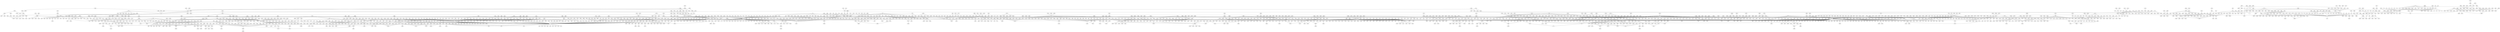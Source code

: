graph {



	1 [height="0.05", level="1", pos="-27209.52,-26833.77", width="0.05"];
	100 [level="3", pos="-25193.28,-2399.90"];
	1000 [level="3", pos="3650.94,2181.99"];
	1001 [level="2", pos="6487.41,4508.35"];
	1005 [height="0.05", level="1", pos="4503.97,-9605.72", width="0.05"];
	1006 [height="0.05", level="1", pos="9272.07,-10328.65", width="0.05"];
	1007 [height="0.05", level="1", pos="9981.02,-14031.47", width="0.05"];
	1009 [height="0.05", level="1", pos="8441.70,-14796.80", width="0.05"];
	1010 [height="0.05", level="1", pos="8043.34,-8500.12", width="0.05"];
	1011 [level="3", pos="255.40,-6096.64"];
	1013 [level="3", pos="2364.82,-4493.82"];
	1015 [level="2", pos="3212.55,-8679.43"];
	1016 [level="3", pos="946.81,-4825.10"];
	1018 [level="3", pos="1194.18,-4207.64"];
	1019 [level="2", pos="6267.00,-6609.96"];
	1020 [level="4", pos="4893.46,-4757.63"];
	1022 [level="3", pos="898.21,-7426.10"];
	1024 [level="3", pos="6221.65,-5318.71"];
	1029 [level="3", pos="5823.53,-8811.31"];
	103 [level="2", pos="-28474.81,3630.43"];
	1030 [level="2", pos="6497.34,-7382.12"];
	1034 [level="3", pos="1339.52,-4256.00"];
	1038 [level="4", pos="887.41,-4702.95"];
	1041 [level="4", pos="1595.64,-7926.01"];
	1043 [level="3", pos="397.02,-6027.98"];
	1045 [level="3", pos="589.46,-7450.97"];
	1048 [level="4", pos="1991.04,-4134.10"];
	1050 [level="4", pos="3681.61,-4262.26"];
	1053 [level="4", pos="5447.42,-4552.49"];
	1057 [level="2", pos="5926.95,-5580.31"];
	1058 [level="3", pos="1914.18,-7794.57"];
	106 [level="3", pos="-29517.61,2303.67"];
	1061 [level="2", pos="4096.42,-8928.11"];
	1062 [level="3", pos="3062.76,-8117.45"];
	1064 [level="3", pos="581.04,-5326.94"];
	1066 [level="3", pos="653.13,-5426.58"];
	1068 [level="4", pos="235.02,-6823.11"];
	1071 [level="3", pos="134.58,-6763.86"];
	1073 [level="3", pos="4236.53,-9907.98"];
	1077 [level="3", pos="4143.66,-9610.88"];
	1078 [level="4", pos="4895.46,-10316.87"];
	108 [height="0.05", level="1", pos="-19675.15,3698.06", width="0.05"];
	1084 [level="4", pos="-2759.97,-161.32"];
	1085 [height="0.05", level="1", pos="-17280.70,18584.08", width="0.05"];
	1087 [level="2", pos="-14714.89,15888.43"];
	1089 [level="4", pos="-14062.11,14449.19"];
	109 [height="0.05", level="1", pos="-19931.12,12356.15", width="0.05"];
	1091 [level="3", pos="-15766.57,13035.50"];
	1094 [level="4", pos="-16383.20,14372.16"];
	11 [level="4", pos="-27776.40,-28016.49"];
	110 [height="0.05", level="1", pos="-19554.21,7925.17", width="0.05"];
	1101 [level="2", pos="-17024.41,20836.11"];
	1102 [level="2", pos="-19206.31,20256.52"];
	1104 [level="3", pos="-18123.00,17124.26"];
	1106 [height="0.05", level="1", pos="-19193.02,22396.37", width="0.05"];
	1107 [level="3", pos="-17034.26,16638.27"];
	1109 [level="2", pos="-15144.13,18812.58"];
	111 [height="0.05", level="1", pos="-24050.23,7180.96", width="0.05"];
	1110 [level="4", pos="-18597.35,17957.51"];
	1114 [level="3", pos="-15562.03,17762.14"];
	1116 [level="3", pos="-15899.08,19935.93"];
	1118 [level="3", pos="-19037.60,19130.56"];
	1119 [level="2", pos="-8960.37,31656.64"];
	112 [height="0.05", level="1", pos="-21111.75,-4456.56", width="0.05"];
	1122 [level="4", pos="-7778.53,30317.29"];
	1126 [level="2", pos="-10625.24,31544.65"];
	1128 [level="2", pos="-11849.87,33330.76"];
	1129 [level="2", pos="-10876.54,30221.52"];
	113 [height="0.05", level="1", pos="-20838.47,-2010.90", width="0.05"];
	1134 [level="2", pos="-11807.72,35565.50"];
	1135 [level="2", pos="-13598.77,32828.50"];
	1136 [level="4", pos="-10707.56,33704.76"];
	1139 [level="3", pos="-10497.02,35302.80"];
	114 [level="2", pos="-24688.11,4873.42"];
	1140 [level="2", pos="-11126.18,37422.97"];
	1142 [level="3", pos="-12852.46,36085.71"];
	1144 [level="2", pos="-25137.47,13420.94"];
	1146 [level="2", pos="-29419.45,15052.03"];
	1147 [height="0.05", level="1", pos="-26870.90,19910.19", width="0.05"];
	1148 [level="3", pos="-25371.92,15502.46"];
	115 [height="0.05", level="1", pos="-20548.65,98.86", width="0.05"];
	1150 [level="3", pos="-26440.26,12714.34"];
	1152 [level="3", pos="-27717.15,15935.20"];
	1155 [level="3", pos="-28261.50,13741.60"];
	1157 [level="3", pos="-24720.19,12943.38"];
	1163 [level="4", pos="-6156.38,2803.14"];
	1164 [level="3", pos="-6017.01,4024.33"];
	1165 [level="3", pos="-6214.94,3418.17"];
	1168 [height="0.05", level="1", pos="-4728.27,12511.72", width="0.05"];
	1169 [height="0.05", level="1", pos="-7555.68,7416.00", width="0.05"];
	1170 [height="0.05", level="1", pos="-4569.18,9093.51", width="0.05"];
	1172 [height="0.05", level="1", pos="-4664.73,14998.91", width="0.05"];
	1173 [level="2", pos="-3089.02,13577.13"];
	1175 [level="3", pos="-5850.90,11225.42"];
	1178 [level="4", pos="-3429.49,11751.32"];
	1179 [level="2", pos="-5032.55,11022.81"];
	118 [level="3", pos="-20690.82,2116.49"];
	1180 [level="3", pos="-6265.10,12755.88"];
	1183 [level="3", pos="-5266.37,12973.25"];
	1191 [level="3", pos="-3575.09,14392.97"];
	1192 [level="3", pos="-6079.32,14396.64"];
	1194 [level="3", pos="-3688.91,13698.54"];
	1198 [level="2", pos="-5606.70,15569.11"];
	12 [height="0.05", level="1", pos="-28305.72,-15704.50", width="0.05"];
	1202 [level="3", pos="-41783.66,11986.90"];
	1204 [level="3", pos="-43299.66,11685.42"];
	1205 [height="0.05", level="1", pos="-11396.10,-26227.46", width="0.05"];
	1206 [height="0.05", level="1", pos="-16229.62,-27980.19", width="0.05"];
	1210 [level="2", pos="-9826.44,-25743.35"];
	1212 [level="4", pos="-10487.54,-27029.14"];
	1214 [level="2", pos="-10966.36,-24364.36"];
	1215 [level="2", pos="-11761.26,-28176.93"];
	1216 [level="3", pos="-12672.86,-26573.31"];
	122 [level="4", pos="-21516.45,4003.99"];
	1220 [level="2", pos="-14818.10,11043.39"];
	1221 [level="4", pos="-15929.86,10324.28"];
	1222 [level="4", pos="-14157.60,9457.27"];
	1223 [level="3", pos="-14956.01,11664.34"];
	1227 [level="2", pos="-1768.13,20928.94"];
	1229 [level="2", pos="-2894.77,23141.32"];
	123 [level="4", pos="-24053.60,1029.10"];
	1230 [level="3", pos="127.80,22169.62"];
	1231 [level="2", pos="-2656.81,23936.20"];
	1233 [level="2", pos="-358.99,20260.04"];
	1234 [level="4", pos="-723.69,23359.85"];
	1236 [level="3", pos="-2399.79,21400.06"];
	1237 [level="3", pos="-2696.14,21156.66"];
	1238 [level="3", pos="-2758.74,19776.97"];
	1239 [level="3", pos="-1453.28,19774.42"];
	1241 [level="2", pos="-22260.10,11042.60"];
	1242 [level="2", pos="-19362.96,14211.37"];
	1243 [height="0.05", level="1", pos="-20656.77,16979.63", width="0.05"];
	1244 [level="3", pos="-22032.49,12700.66"];
	1246 [level="3", pos="-19526.45,11571.24"];
	1249 [height="0.05", level="1", pos="-22435.07,14487.41", width="0.05"];
	1254 [level="3", pos="-18777.99,12967.81"];
	1255 [level="3", pos="-23401.36,11282.98"];
	1256 [level="4", pos="-22440.72,10113.48"];
	1258 [level="3", pos="-24409.59,11114.63"];
	1259 [level="3", pos="-24692.34,10424.49"];
	126 [level="2", pos="-23108.06,5661.41"];
	1260 [level="4", pos="-24882.09,11418.70"];
	1263 [level="3", pos="-11569.09,7294.85"];
	1264 [height="0.05", level="1", pos="-6318.07,-30305.94", width="0.05"];
	1265 [level="3", pos="673.60,-22457.17"];
	1267 [height="0.05", level="1", pos="-5182.60,-25141.93", width="0.05"];
	1268 [level="2", pos="2907.71,-23254.42"];
	1269 [level="3", pos="2436.23,-24263.33"];
	1272 [level="4", pos="1250.97,-25486.96"];
	1274 [level="2", pos="-4343.63,-23331.93"];
	1276 [level="2", pos="-4519.22,-20910.36"];
	1281 [level="3", pos="1954.92,-24362.26"];
	1283 [level="4", pos="14.71,-26461.90"];
	1284 [level="3", pos="-839.35,-21188.09"];
	1285 [level="3", pos="-1520.41,-26537.06"];
	1286 [level="4", pos="488.63,-22278.19"];
	1288 [level="2", pos="-4014.27,-23140.76"];
	1289 [level="2", pos="-1817.88,-26381.61"];
	129 [level="4", pos="-24509.49,2912.00"];
	1291 [level="2", pos="434.73,-26789.30"];
	1292 [level="3", pos="-1348.17,-21157.21"];
	1296 [level="3", pos="-3472.69,-24955.53"];
	1297 [level="3", pos="1342.76,-25793.48"];
	13 [height="0.05", level="1", pos="-35183.63,-33494.29", width="0.05"];
	130 [level="3", pos="-20329.97,1768.59"];
	1302 [height="0.05", level="1", pos="1831.80,-29992.90", width="0.05"];
	1303 [level="3", pos="-7434.15,-28090.96"];
	1304 [height="0.05", level="1", pos="-5189.92,-35708.07", width="0.05"];
	1305 [height="0.05", level="1", pos="-9776.66,-38239.55", width="0.05"];
	1306 [level="2", pos="-3623.36,-28953.33"];
	1307 [level="4", pos="-8870.92,-32048.72"];
	1308 [level="3", pos="-3955.40,-32431.00"];
	1309 [level="2", pos="-8581.86,-29186.25"];
	1311 [level="4", pos="-7536.91,-28279.79"];
	1312 [level="2", pos="-6429.94,-27177.68"];
	1313 [level="4", pos="-3890.80,-29431.80"];
	1314 [level="2", pos="-3555.64,-27649.99"];
	1316 [level="3", pos="-9185.67,-30562.35"];
	1317 [level="4", pos="-6067.20,-32995.70"];
	132 [level="3", pos="-20578.92,348.02"];
	1320 [level="3", pos="-7904.26,-33062.21"];
	1321 [level="4", pos="-3726.58,-30774.99"];
	1328 [level="2", pos="-9368.77,-32097.30"];
	1329 [level="4", pos="-8581.23,-30185.30"];
	133 [height="0.05", level="1", pos="-17502.02,591.13", width="0.05"];
	1331 [level="4", pos="-5244.20,-28040.38"];
	1334 [level="4", pos="-4403.10,-32316.10"];
	1338 [height="0.05", level="1", pos="5115.41,-34028.79", width="0.05"];
	134 [height="0.05", level="1", pos="-15577.54,9730.36", width="0.05"];
	1340 [level="3", pos="4142.20,-30526.18"];
	1342 [level="2", pos="-759.96,-30629.46"];
	1343 [level="3", pos="355.97,-32760.70"];
	1347 [level="2", pos="4240.85,-28902.04"];
	135 [height="0.05", level="1", pos="-20551.31,4987.19", width="0.05"];
	1351 [level="4", pos="2186.20,-32582.32"];
	1355 [level="2", pos="2542.48,-32755.90"];
	1356 [level="4", pos="773.88,-27900.06"];
	1357 [level="4", pos="3924.06,-28818.03"];
	1358 [level="3", pos="2857.00,-27624.85"];
	1361 [level="4", pos="-150.33,-29430.77"];
	1368 [level="3", pos="315.69,-28313.43"];
	1369 [level="3", pos="2541.98,-27417.22"];
	1370 [level="4", pos="343.60,-31918.94"];
	1375 [level="4", pos="3870.38,-30908.33"];
	138 [level="4", pos="-19658.97,2970.88"];
	1383 [level="3", pos="6282.02,-35085.80"];
	1386 [height="0.05", level="1", pos="5567.38,-37070.83", width="0.05"];
	1387 [level="3", pos="5710.73,-32543.63"];
	1389 [level="2", pos="6789.16,-33723.84"];
	139 [level="3", pos="-17775.51,4013.11"];
	1393 [level="4", pos="4163.17,-35332.48"];
	1394 [level="3", pos="3566.36,-34088.03"];
	1397 [height="0.05", level="1", pos="13590.03,-16089.40", width="0.05"];
	1398 [level="3", pos="10161.44,-10407.12"];
	1399 [level="3", pos="8347.18,-11355.83"];
	14 [level="4", pos="-31860.60,-25257.67"];
	1401 [level="3", pos="13066.85,-17539.37"];
	1402 [height="0.05", level="1", pos="17571.96,-19413.20", width="0.05"];
	1403 [height="0.05", level="1", pos="17674.34,-22009.05", width="0.05"];
	1405 [level="3", pos="13358.96,-18485.40"];
	1406 [level="3", pos="15763.59,-15668.20"];
	1413 [level="3", pos="13603.66,-13471.74"];
	1414 [level="3", pos="12398.42,-13757.83"];
	1416 [level="4", pos="11636.78,-15104.23"];
	1417 [height="0.05", level="1", pos="21931.70,-19607.65", width="0.05"];
	1424 [level="3", pos="16114.00,-16013.48"];
	1427 [level="3", pos="15014.56,-13971.63"];
	1429 [level="3", pos="11690.37,-17557.09"];
	1432 [level="3", pos="15138.89,-14239.20"];
	1435 [level="3", pos="13403.63,-13227.28"];
	1436 [level="4", pos="11951.38,-16839.78"];
	1437 [level="4", pos="11625.81,-15406.21"];
	1445 [level="3", pos="14828.59,-18576.83"];
	1451 [level="3", pos="-6293.86,6181.09"];
	1452 [level="2", pos="-6523.84,5152.06"];
	1453 [level="3", pos="-5614.91,4982.39"];
	1455 [level="3", pos="-6022.14,6345.75"];
	146 [height="0.05", level="1", pos="-15579.51,5969.73", width="0.05"];
	1460 [height="0.05", level="1", pos="31776.33,-8371.34", width="0.05"];
	1461 [height="0.05", level="1", pos="18308.46,-6694.62", width="0.05"];
	1462 [height="0.05", level="1", pos="21246.19,-10220.03", width="0.05"];
	1463 [level="3", pos="9746.69,-3924.03"];
	1464 [height="0.05", level="1", pos="14367.36,-3132.11", width="0.05"];
	147 [height="0.05", level="1", pos="-18326.68,-6761.85", width="0.05"];
	1473 [level="4", pos="10679.09,-4853.38"];
	1474 [level="2", pos="11216.37,-1982.04"];
	1475 [level="2", pos="8349.58,-1179.99"];
	1476 [level="2", pos="12585.18,-5672.61"];
	1478 [level="4", pos="9143.45,-1620.90"];
	1479 [level="3", pos="8729.68,-2502.07"];
	1481 [height="0.05", level="1", pos="47386.03,-19597.07", width="0.05"];
	1482 [height="0.05", level="1", pos="31541.41,-11849.82", width="0.05"];
	1484 [height="0.05", level="1", pos="55231.83,-21552.95", width="0.05"];
	1485 [height="0.05", level="1", pos="52626.51,-25810.14", width="0.05"];
	1486 [level="2", pos="49116.27,-18835.48"];
	1488 [level="4", pos="47340.28,-18429.71"];
	1489 [level="4", pos="45871.48,-20004.13"];
	149 [level="2", pos="-17644.55,2807.10"];
	1491 [level="2", pos="47681.12,-21947.10"];
	1492 [level="3", pos="46405.79,-21250.85"];
	1497 [level="3", pos="57145.07,-22372.17"];
	1499 [level="3", pos="57174.28,-21133.11"];
	150 [level="3", pos="-16486.77,-979.80"];
	1500 [level="4", pos="54307.39,-20022.01"];
	1503 [level="4", pos="53926.44,-21981.49"];
	1505 [level="4", pos="54849.13,-22805.51"];
	1508 [level="3", pos="55396.82,-19445.92"];
	1509 [level="4", pos="56435.49,-20073.41"];
	1511 [level="4", pos="56029.19,-22739.35"];
	1517 [height="0.05", level="1", pos="18560.62,2510.40", width="0.05"];
	1518 [height="0.05", level="1", pos="15708.52,5321.83", width="0.05"];
	1519 [height="0.05", level="1", pos="20560.47,-1537.04", width="0.05"];
	1520 [level="3", pos="11874.09,449.18"];
	1521 [level="3", pos="9429.74,2753.95"];
	1522 [height="0.05", level="1", pos="15141.93,3671.23", width="0.05"];
	1523 [level="2", pos="14150.79,-540.90"];
	1524 [height="0.05", level="1", pos="16656.58,-916.78", width="0.05"];
	1530 [level="4", pos="13137.47,5093.43"];
	1531 [level="2", pos="14147.65,4489.04"];
	1532 [level="4", pos="12808.89,-130.58"];
	1534 [level="3", pos="10216.89,3576.23"];
	1535 [level="4", pos="10982.09,3468.59"];
	154 [height="0.05", level="1", pos="-17341.13,3174.76", width="0.05"];
	1542 [level="4", pos="12119.94,5005.28"];
	1546 [level="4", pos="11165.55,934.43"];
	1547 [level="3", pos="9597.76,910.01"];
	1550 [level="3", pos="9609.25,2570.85"];
	1553 [level="4", pos="13283.90,5156.18"];
	1554 [level="4", pos="9537.65,771.24"];
	1558 [level="3", pos="9442.97,2092.88"];
	1560 [level="3", pos="11996.07,4588.34"];
	1561 [level="2", pos="14059.58,-89.83"];
	1567 [level="3", pos="10537.95,494.27"];
	1568 [level="4", pos="13002.48,-347.22"];
	1571 [level="2", pos="17438.07,3879.75"];
	1572 [height="0.05", level="1", pos="20604.28,5294.52", width="0.05"];
	1573 [level="2", pos="18717.67,5240.38"];
	1574 [level="2", pos="20234.88,3627.70"];
	1575 [level="3", pos="17821.44,2200.54"];
	1576 [level="3", pos="17570.63,4486.01"];
	1581 [level="4", pos="17538.03,4800.42"];
	1582 [height="0.05", level="1", pos="-9517.52,-17753.49", width="0.05"];
	1583 [level="2", pos="-9276.16,-18968.71"];
	1584 [level="2", pos="-8911.08,-20470.94"];
	1591 [height="0.05", level="1", pos="17720.58,7957.38", width="0.05"];
	1592 [level="2", pos="7054.96,2852.98"];
	1594 [height="0.05", level="1", pos="22148.75,16258.49", width="0.05"];
	1596 [level="3", pos="17093.85,9945.91"];
	1598 [height="0.05", level="1", pos="20218.43,10948.74", width="0.05"];
	16 [level="4", pos="-28845.87,-24317.78"];
	1604 [height="0.05", level="1", pos="18826.37,11485.80", width="0.05"];
	1605 [level="3", pos="16020.40,8007.13"];
	1607 [level="2", pos="17274.62,10606.27"];
	161 [level="3", pos="-15883.33,-48.51"];
	1613 [level="4", pos="18197.48,6545.65"];
	1614 [level="3", pos="19302.92,7444.57"];
	1617 [level="3", pos="16942.14,6532.88"];
	1620 [level="2", pos="19642.79,8700.22"];
	1622 [level="3", pos="16254.84,9062.82"];
	1623 [height="0.05", level="1", pos="24877.62,20642.39", width="0.05"];
	1624 [height="0.05", level="1", pos="20200.65,23661.99", width="0.05"];
	1625 [level="3", pos="22514.60,14247.55"];
	1626 [level="3", pos="23823.21,15361.65"];
	1628 [level="3", pos="20506.18,17305.88"];
	1629 [level="2", pos="23872.50,17778.58"];
	1633 [level="4", pos="23315.63,16014.41"];
	1634 [level="3", pos="21573.66,14235.03"];
	1635 [level="4", pos="20339.54,15946.27"];
	1637 [height="0.05", level="1", pos="26443.29,24076.44", width="0.05"];
	1638 [height="0.05", level="1", pos="29033.28,18852.23", width="0.05"];
	1639 [height="0.05", level="1", pos="26536.69,16690.82", width="0.05"];
	1640 [level="3", pos="24092.92,22578.94"];
	1641 [level="2", pos="22853.72,21546.87"];
	1643 [level="3", pos="22879.87,20221.19"];
	1644 [level="4", pos="25988.20,21223.09"];
	1648 [level="4", pos="3828.66,-3990.49"];
	165 [level="4", pos="-15993.02,1021.91"];
	1651 [level="3", pos="1835.98,-21074.82"];
	1653 [level="2", pos="2954.95,-21810.32"];
	1656 [height="0.05", level="1", pos="16983.35,27899.92", width="0.05"];
	1659 [height="0.05", level="1", pos="20548.43,27291.58", width="0.05"];
	166 [level="3", pos="-18641.60,-104.18"];
	1660 [level="4", pos="21389.18,23698.44"];
	1661 [level="3", pos="18129.67,23734.85"];
	1662 [level="3", pos="20986.80,24877.44"];
	1666 [level="4", pos="18932.56,22500.00"];
	1667 [level="3", pos="21134.24,22469.45"];
	1671 [level="4", pos="17916.08,27860.73"];
	1672 [level="3", pos="15871.70,26633.82"];
	1673 [level="2", pos="15067.10,28239.86"];
	1674 [height="0.05", level="1", pos="15363.96,30785.08", width="0.05"];
	1677 [level="3", pos="17221.05,29139.12"];
	168 [height="0.05", level="1", pos="-12247.21,8889.41", width="0.05"];
	1682 [height="0.05", level="1", pos="12881.28,-21487.25", width="0.05"];
	1683 [height="0.05", level="1", pos="11149.68,-19710.55", width="0.05"];
	1686 [level="4", pos="10065.06,-13529.31"];
	1687 [level="2", pos="8625.10,-14335.47"];
	1689 [level="2", pos="11568.99,-22832.28"];
	1690 [height="0.05", level="1", pos="13543.29,-26436.60", width="0.05"];
	1691 [level="2", pos="14189.76,-21576.57"];
	1692 [level="3", pos="13226.09,-20339.40"];
	1693 [level="4", pos="11286.35,-21381.17"];
	1694 [level="2", pos="10992.86,-23251.76"];
	17 [level="4", pos="-30088.70,-26175.94"];
	1706 [height="0.05", level="1", pos="9339.39,13551.65", width="0.05"];
	1707 [height="0.05", level="1", pos="10762.17,14543.64", width="0.05"];
	1708 [height="0.05", level="1", pos="8784.57,16117.11", width="0.05"];
	1710 [level="2", pos="7127.47,15822.67"];
	1714 [height="0.05", level="1", pos="12158.76,12846.16", width="0.05"];
	1716 [level="3", pos="8111.81,13248.77"];
	1724 [level="4", pos="12692.88,12964.08"];
	1725 [level="3", pos="12983.36,11738.49"];
	1726 [level="4", pos="11419.25,11471.59"];
	1739 [level="3", pos="10463.01,11991.86"];
	174 [level="2", pos="-15458.74,3826.89"];
	1741 [height="0.05", level="1", pos="11351.32,-7667.23", width="0.05"];
	1742 [level="2", pos="9908.51,-5118.30"];
	1743 [level="2", pos="10566.18,-6690.00"];
	1746 [level="3", pos="8612.00,-4376.81"];
	1751 [level="2", pos="8247.93,-6827.51"];
	1756 [level="3", pos="7378.93,-5961.94"];
	176 [level="3", pos="-16190.25,6176.27"];
	1760 [height="0.05", level="1", pos="14465.96,-9238.07", width="0.05"];
	1761 [level="3", pos="10560.93,-8761.33"];
	1763 [level="3", pos="12066.25,-7390.27"];
	1764 [height="0.05", level="1", pos="18363.44,-14773.83", width="0.05"];
	1765 [level="2", pos="12375.48,-9375.58"];
	1766 [height="0.05", level="1", pos="15327.24,-12495.02", width="0.05"];
	1767 [height="0.05", level="1", pos="12695.24,-11286.06", width="0.05"];
	1769 [level="3", pos="13745.05,-8651.79"];
	177 [level="3", pos="-15578.94,7161.56"];
	1770 [level="3", pos="12916.28,-10334.65"];
	1771 [level="2", pos="18151.61,-13383.92"];
	1772 [height="0.05", level="1", pos="19666.50,-13420.32", width="0.05"];
	1773 [level="2", pos="20107.09,-16092.77"];
	1775 [level="2", pos="19465.92,-15112.77"];
	1777 [level="2", pos="16967.23,-14902.62"];
	1778 [level="2", pos="18160.50,-12234.00"];
	1779 [height="0.05", level="1", pos="3151.67,4725.58", width="0.05"];
	1780 [level="2", pos="1935.97,1985.64"];
	1781 [level="3", pos="8.96,83.74"];
	1782 [level="3", pos="873.27,161.74"];
	1783 [level="3", pos="1119.23,2158.12"];
	1785 [level="3", pos="1475.43,2614.68"];
	1786 [level="3", pos="2077.65,2590.40"];
	1787 [level="2", pos="667.41,316.00"];
	1789 [level="4", pos="1373.29,1371.99"];
	1791 [level="2", pos="4456.83,4247.15"];
	1792 [level="4", pos="1849.78,3445.97"];
	1793 [level="3", pos="3803.89,5003.51"];
	1794 [level="2", pos="5011.23,5030.12"];
	1796 [level="2", pos="5816.17,5220.33"];
	1798 [level="4", pos="3886.84,4881.20"];
	1799 [level="4", pos="3601.60,4250.25"];
	180 [level="4", pos="-14135.80,6139.53"];
	1802 [level="2", pos="4850.37,5401.31"];
	1806 [level="4", pos="9054.15,6829.63"];
	1807 [height="0.05", level="1", pos="12510.43,7555.86", width="0.05"];
	1808 [height="0.05", level="1", pos="8068.68,11297.66", width="0.05"];
	1809 [height="0.05", level="1", pos="14690.80,8888.13", width="0.05"];
	1810 [level="3", pos="6446.72,8870.05"];
	1812 [level="3", pos="8294.33,6862.95"];
	1813 [height="0.05", level="1", pos="11924.16,10011.06", width="0.05"];
	1814 [level="4", pos="7928.84,9708.27"];
	1815 [level="3", pos="7367.83,7095.80"];
	1817 [level="3", pos="6434.93,7776.01"];
	1820 [height="0.05", level="1", pos="11275.60,9446.12", width="0.05"];
	1821 [level="3", pos="6729.18,9021.61"];
	1825 [level="4", pos="9518.87,9545.99"];
	1826 [level="3", pos="10055.36,7688.03"];
	1830 [level="3", pos="17671.41,-5922.90"];
	1831 [level="2", pos="19780.12,-6641.56"];
	1832 [level="3", pos="17054.27,-5499.88"];
	1833 [height="0.05", level="1", pos="22406.84,-7237.18", width="0.05"];
	1834 [level="4", pos="18690.97,-7510.29"];
	1836 [level="3", pos="18707.89,-6167.98"];
	1839 [level="3", pos="17180.02,-6714.82"];
	1840 [level="3", pos="19616.93,-7855.73"];
	1845 [level="2", pos="-7975.40,-1495.90"];
	1846 [level="4", pos="-7410.62,-597.38"];
	1849 [height="0.05", level="1", pos="8904.35,-24815.60", width="0.05"];
	185 [level="2", pos="-14877.06,7713.68"];
	1856 [height="0.05", level="1", pos="8440.77,-28792.73", width="0.05"];
	1857 [level="2", pos="10393.66,-25372.37"];
	1858 [level="2", pos="7179.34,-25822.50"];
	1860 [level="2", pos="9447.07,-26518.15"];
	1861 [level="3", pos="7599.48,-23811.07"];
	1862 [level="4", pos="9834.90,-24040.25"];
	1864 [height="0.05", level="1", pos="10120.06,-31762.72", width="0.05"];
	1866 [level="2", pos="6622.11,-28239.47"];
	1867 [level="3", pos="9573.44,-28514.17"];
	1868 [level="3", pos="7473.77,-29869.96"];
	1870 [level="2", pos="8784.41,-32358.47"];
	1871 [level="2", pos="11829.34,-33441.52"];
	1872 [level="3", pos="10840.51,-30942.41"];
	1876 [level="4", pos="8325.05,-32549.26"];
	188 [level="3", pos="-16684.76,5190.83"];
	1885 [level="3", pos="19065.76,-19251.41"];
	1887 [level="3", pos="17861.79,-18215.24"];
	1889 [level="3", pos="17993.50,-20025.54"];
	1892 [level="3", pos="17113.97,-19217.52"];
	1894 [level="2", pos="-21924.60,-8917.91"];
	1897 [level="2", pos="-32945.97,-4633.27"];
	1899 [level="3", pos="-31445.10,-5967.59"];
	190 [level="3", pos="-14423.34,4962.95"];
	1902 [level="2", pos="-29058.29,-6467.14"];
	1903 [level="3", pos="-31588.90,-3894.14"];
	1904 [level="2", pos="-30466.00,-3265.77"];
	1905 [level="3", pos="-28520.98,-5394.55"];
	1906 [level="4", pos="-28698.02,-4280.35"];
	1909 [level="2", pos="-30383.93,-6684.00"];
	1910 [level="2", pos="-34560.37,-4271.90"];
	1911 [level="4", pos="-32911.44,-3780.80"];
	1913 [level="3", pos="-33517.26,-5810.34"];
	1915 [level="3", pos="-34894.11,-3687.08"];
	192 [height="0.05", level="1", pos="-12623.62,4379.76", width="0.05"];
	1920 [level="3", pos="-5733.73,-5779.59"];
	1921 [level="4", pos="-5498.55,-6343.01"];
	1922 [height="0.05", level="1", pos="-6183.18,822.98", width="0.05"];
	1923 [height="0.05", level="1", pos="-6456.02,4612.26", width="0.05"];
	1924 [level="3", pos="-6249.39,7593.38"];
	1925 [level="2", pos="-6357.97,6501.50"];
	1926 [level="2", pos="-5766.48,9396.21"];
	1930 [level="4", pos="-7395.98,8941.81"];
	1931 [level="3", pos="-7746.81,4937.87"];
	1936 [level="2", pos="-4877.57,807.06"];
	1937 [height="0.05", level="1", pos="-7228.11,2848.39", width="0.05"];
	1938 [height="0.05", level="1", pos="-6131.81,-1109.99", width="0.05"];
	1939 [level="4", pos="-5169.12,1756.88"];
	194 [level="3", pos="-13655.42,8927.49"];
	1940 [level="3", pos="-6045.17,2637.42"];
	1942 [level="2", pos="-7355.72,3731.55"];
	1943 [level="3", pos="-5336.86,2166.60"];
	1945 [level="2", pos="-4603.99,-249.71"];
	1949 [level="3", pos="-5945.22,2381.45"];
	1950 [level="3", pos="-4889.79,58.67"];
	1951 [level="3", pos="-5454.48,-652.34"];
	1954 [level="3", pos="-6620.13,-401.47"];
	1958 [level="3", pos="-5402.24,-574.72"];
	1959 [level="4", pos="-6789.46,792.69"];
	1968 [level="4", pos="-4220.30,583.44"];
	1970 [level="4", pos="-4173.66,213.96"];
	1971 [height="0.05", level="1", pos="-6279.78,17665.62", width="0.05"];
	1972 [level="4", pos="1086.08,12985.48"];
	1973 [level="3", pos="-7634.04,18308.30"];
	1974 [level="2", pos="-6679.18,19080.62"];
	1975 [level="3", pos="-5793.62,18529.13"];
	1981 [level="3", pos="-8063.57,18807.67"];
	1982 [level="4", pos="8086.82,-225.86"];
	1983 [level="2", pos="11486.43,-1779.19"];
	1986 [level="2", pos="11790.23,-636.04"];
	1989 [level="3", pos="11026.75,259.69"];
	1990 [level="4", pos="8881.28,612.91"];
	1992 [level="3", pos="10475.23,-1542.64"];
	1993 [level="2", pos="11351.66,-750.10"];
	2 [height="0.05", level="1", pos="-30382.82,-24642.42", width="0.05"];
	2002 [level="2", pos="10828.32,6895.84"];
	2003 [level="3", pos="13623.36,8411.73"];
	2012 [level="4", pos="12083.48,8353.52"];
	2013 [level="2", pos="12970.19,6525.89"];
	2015 [level="2", pos="12171.04,6163.97"];
	2019 [level="3", pos="13615.89,7117.68"];
	2020 [height="0.05", level="1", pos="20383.84,-23468.93", width="0.05"];
	2021 [level="3", pos="17191.78,-23029.78"];
	2023 [level="3", pos="18443.12,-23321.32"];
	2025 [level="4", pos="18429.64,-20663.95"];
	2026 [level="3", pos="19501.10,-21514.79"];
	2029 [level="3", pos="16493.04,-21612.80"];
	2030 [height="0.05", level="1", pos="21405.60,-26435.25", width="0.05"];
	2034 [height="0.05", level="1", pos="25251.49,-23427.83", width="0.05"];
	2035 [level="4", pos="19532.14,-27654.22"];
	2038 [height="0.05", level="1", pos="19254.03,-30763.19", width="0.05"];
	2039 [level="3", pos="23230.90,-27701.31"];
	204 [level="4", pos="-12781.63,9662.86"];
	2040 [level="2", pos="18625.31,-26254.97"];
	2042 [level="4", pos="23446.67,-26489.91"];
	2046 [level="4", pos="21391.95,-28570.09"];
	2049 [level="4", pos="21303.45,-24267.98"];
	205 [height="0.05", level="1", pos="-12074.67,-3278.88", width="0.05"];
	2050 [level="3", pos="19755.21,-28130.33"];
	2052 [level="3", pos="22948.17,-24771.67"];
	2055 [level="4", pos="19448.03,-25821.00"];
	2058 [level="3", pos="20244.90,-24724.69"];
	2059 [level="3", pos="22423.26,-28512.37"];
	206 [level="2", pos="-11734.31,7091.73"];
	2062 [level="4", pos="24361.29,-23110.74"];
	2063 [level="2", pos="26922.69,-24638.87"];
	2069 [level="4", pos="25487.75,-25059.30"];
	207 [level="2", pos="-11837.99,6279.96"];
	2071 [level="2", pos="25660.56,-21677.83"];
	2072 [level="2", pos="27044.67,-22929.99"];
	2074 [level="3", pos="-23006.18,-10098.40"];
	2075 [level="4", pos="-23041.71,-11286.72"];
	2077 [level="3", pos="-15719.67,-3683.63"];
	2079 [level="2", pos="-16590.08,-2183.09"];
	208 [level="2", pos="-12276.37,2632.83"];
	2080 [level="3", pos="-15967.03,-1625.58"];
	2085 [level="2", pos="14868.99,5523.09"];
	2088 [level="4", pos="15631.85,4157.22"];
	2089 [level="4", pos="16668.16,4124.25"];
	2097 [level="3", pos="16824.38,5532.43"];
	21 [level="3", pos="-32115.31,-23976.26"];
	2100 [level="2", pos="16135.69,5986.98"];
	2106 [level="4", pos="15176.03,5747.53"];
	2108 [level="4", pos="14065.38,5660.97"];
	211 [level="3", pos="-12590.09,7273.82"];
	2110 [height="0.05", level="1", pos="2367.34,-10446.01", width="0.05"];
	2111 [level="3", pos="1617.41,-8889.47"];
	2112 [height="0.05", level="1", pos="4691.24,-11909.00", width="0.05"];
	2113 [level="3", pos="-447.25,-9317.96"];
	212 [level="2", pos="-13324.97,436.35"];
	2120 [level="4", pos="-1040.09,-6896.07"];
	2126 [level="2", pos="866.79,-9797.55"];
	2127 [level="3", pos="474.80,-9377.97"];
	2129 [level="4", pos="-1209.31,-7450.47"];
	213 [level="3", pos="-14400.41,3233.06"];
	2130 [level="4", pos="-848.27,-8253.30"];
	2131 [level="2", pos="2549.54,-12359.55"];
	2132 [level="4", pos="3185.69,-11059.60"];
	2133 [height="0.05", level="1", pos="1567.19,-11919.62", width="0.05"];
	2134 [level="3", pos="887.40,-10997.43"];
	2137 [level="2", pos="2974.34,-13955.88"];
	2141 [level="3", pos="3435.73,-14329.36"];
	2142 [level="3", pos="3591.63,-13973.97"];
	2144 [level="2", pos="2433.05,-15062.87"];
	2149 [level="4", pos="3189.01,-12912.08"];
	2150 [level="3", pos="1895.92,-14154.03"];
	2151 [level="3", pos="2855.73,-15181.95"];
	2152 [height="0.05", level="1", pos="-48076.79,-43188.34", width="0.05"];
	2155 [level="4", pos="-37417.82,-33466.03"];
	2158 [level="3", pos="-33514.30,-32337.11"];
	2159 [level="3", pos="-34140.07,-34796.33"];
	216 [level="3", pos="-14533.48,2803.61"];
	2161 [level="4", pos="-37471.30,-32890.53"];
	2163 [level="4", pos="-33675.09,-33613.10"];
	2164 [level="3", pos="-35874.29,-31170.15"];
	2167 [level="4", pos="-35579.58,-34809.08"];
	2169 [level="4", pos="-35074.66,-31141.80"];
	2171 [level="4", pos="-36412.14,-31427.61"];
	2175 [height="0.05", level="1", pos="-62685.54,-54799.96", width="0.05"];
	2179 [level="3", pos="-47244.28,-43914.21"];
	218 [level="4", pos="-11909.30,3398.00"];
	2183 [level="2", pos="-47906.63,-40921.61"];
	2185 [level="3", pos="-49383.09,-42551.16"];
	2186 [level="3", pos="-62390.41,-56204.50"];
	2187 [height="0.05", level="1", pos="-80432.50,-68088.45", width="0.05"];
	2191 [level="2", pos="-60389.33,-55090.44"];
	2195 [level="2", pos="-62528.05,-52518.35"];
	22 [level="4", pos="-31148.32,-23192.91"];
	220 [level="4", pos="-14699.17,4664.31"];
	2201 [level="3", pos="-63959.95,-54270.24"];
	2205 [level="2", pos="14851.11,-28232.64"];
	2206 [level="2", pos="15445.63,-25697.59"];
	2207 [level="2", pos="12534.48,-28660.22"];
	2208 [level="3", pos="11679.76,-26454.47"];
	2209 [level="4", pos="14644.20,-27017.09"];
	2211 [level="4", pos="13865.44,-25164.93"];
	2219 [level="2", pos="16234.22,-28458.65"];
	2222 [level="4", pos="14961.80,-29197.34"];
	2224 [level="2", pos="-4895.68,-37740.76"];
	2225 [level="2", pos="-2394.19,-36115.65"];
	2226 [level="4", pos="-5987.64,-35186.42"];
	2227 [level="4", pos="-3822.56,-36811.76"];
	2229 [level="3", pos="-6003.21,-36527.33"];
	2231 [level="4", pos="-3842.50,-34651.47"];
	2232 [level="4", pos="-4648.31,-38282.46"];
	2239 [height="0.05", level="1", pos="4003.04,7630.32", width="0.05"];
	2243 [level="2", pos="-17043.16,-25660.68"];
	2245 [height="0.05", level="1", pos="-16627.90,-32040.23", width="0.05"];
	2246 [height="0.05", level="1", pos="-20614.66,-27826.57", width="0.05"];
	2248 [level="2", pos="-14630.17,-27418.07"];
	2249 [level="2", pos="-15442.58,-29998.94"];
	225 [level="3", pos="-13348.79,6828.22"];
	2250 [level="4", pos="-17562.86,-29176.04"];
	2252 [level="2", pos="-14517.53,-28874.15"];
	2255 [level="2", pos="-18317.70,-24465.56"];
	2256 [level="2", pos="-16335.79,-24274.10"];
	2262 [level="3", pos="-18836.61,-23943.31"];
	2266 [height="0.05", level="1", pos="-32532.20,4440.90", width="0.05"];
	2269 [level="2", pos="-31147.97,5564.87"];
	227 [level="3", pos="-11263.19,4321.89"];
	2271 [level="2", pos="-34796.75,3930.08"];
	2274 [level="4", pos="-32397.71,3369.47"];
	2276 [level="4", pos="-33199.34,5414.76"];
	2278 [level="3", pos="-30107.77,6261.11"];
	2280 [level="4", pos="-31277.23,6872.01"];
	2284 [level="3", pos="-31248.91,-947.38"];
	2285 [level="4", pos="-30156.24,-2689.71"];
	2286 [level="3", pos="-31443.05,-1992.43"];
	2289 [level="2", pos="-1208.17,12772.36"];
	229 [level="4", pos="-11555.89,5393.50"];
	2291 [level="2", pos="-1363.63,11989.55"];
	2295 [level="3", pos="-1427.90,10510.33"];
	2302 [level="2", pos="-642.75,1989.26"];
	2303 [level="3", pos="323.99,2960.23"];
	2307 [level="3", pos="-26883.60,4158.58"];
	2308 [level="3", pos="-6689.40,14564.47"];
	2309 [level="4", pos="-6437.30,13226.35"];
	2310 [level="3", pos="-7094.62,14270.52"];
	2316 [level="2", pos="-18864.22,7105.72"];
	2317 [height="0.05", level="1", pos="-17834.78,10074.11", width="0.05"];
	2319 [level="3", pos="-20864.12,8408.92"];
	232 [level="2", pos="-13974.61,1303.93"];
	2321 [level="2", pos="-20141.16,9666.13"];
	2323 [level="4", pos="-17494.18,7358.89"];
	2324 [level="2", pos="-18597.15,5689.20"];
	2325 [level="3", pos="-18982.97,8366.18"];
	2327 [level="3", pos="-20025.81,6560.72"];
	233 [level="3", pos="-13387.52,6213.55"];
	2333 [height="0.05", level="1", pos="5130.06,32528.99", width="0.05"];
	2334 [level="2", pos="882.54,32511.73"];
	2341 [level="2", pos="6914.45,30981.91"];
	2342 [level="2", pos="7073.69,33380.61"];
	2348 [level="2", pos="4572.66,33876.74"];
	235 [level="3", pos="-14224.90,5319.85"];
	2354 [level="4", pos="4503.57,31420.70"];
	2357 [level="2", pos="9010.89,30400.98"];
	236 [level="2", pos="-11155.56,4450.54"];
	2360 [level="2", pos="10314.90,29446.93"];
	2361 [level="3", pos="10099.31,31253.12"];
	2366 [level="4", pos="8509.51,29282.43"];
	237 [level="3", pos="-13864.43,2046.49"];
	2375 [level="3", pos="18063.35,842.10"];
	2376 [height="0.05", level="1", pos="23869.65,8799.32", width="0.05"];
	2377 [height="0.05", level="1", pos="28352.19,1497.89", width="0.05"];
	2379 [level="2", pos="22451.70,2280.38"];
	2382 [level="2", pos="16634.38,886.01"];
	2383 [level="3", pos="19437.51,-4688.03"];
	2384 [level="2", pos="19510.59,1406.28"];
	2385 [level="4", pos="23724.81,-2044.29"];
	2389 [height="0.05", level="1", pos="24042.43,2490.71", width="0.05"];
	2390 [level="3", pos="20733.15,-5126.18"];
	2393 [level="2", pos="19610.03,2180.29"];
	2395 [level="4", pos="23234.56,407.37"];
	2397 [level="4", pos="22108.04,-4452.07"];
	2399 [level="4", pos="19551.14,-4794.57"];
	240 [level="2", pos="-13121.48,1015.33"];
	2400 [level="4", pos="22394.12,-4584.67"];
	2402 [level="4", pos="20508.41,2418.81"];
	2404 [level="2", pos="23711.14,943.20"];
	2405 [level="4", pos="19115.08,794.19"];
	2406 [level="3", pos="20872.32,-5042.01"];
	2407 [level="3", pos="20654.21,1928.73"];
	2408 [level="3", pos="17482.74,1183.39"];
	2409 [level="3", pos="17870.70,-1188.31"];
	241 [height="0.05", level="1", pos="-9239.97,7281.42", width="0.05"];
	2411 [level="3", pos="23631.21,-3579.40"];
	2412 [level="4", pos="18673.30,-3387.19"];
	2415 [level="4", pos="23360.86,-3598.02"];
	2418 [level="3", pos="24119.50,-647.25"];
	242 [height="0.05", level="1", pos="-15389.91,-2176.98", width="0.05"];
	2420 [level="3", pos="22159.90,1413.74"];
	2421 [level="4", pos="18195.10,-1379.98"];
	2424 [level="2", pos="24410.43,-2469.61"];
	2427 [level="3", pos="18221.19,-2288.50"];
	243 [height="0.05", level="1", pos="-10522.96,5038.08", width="0.05"];
	2433 [level="3", pos="18504.36,-3910.00"];
	2438 [level="4", pos="23071.19,13945.92"];
	244 [level="3", pos="-13544.59,-774.03"];
	2443 [level="4", pos="1754.95,1415.56"];
	2447 [level="3", pos="-10408.25,6148.47"];
	2448 [level="2", pos="-10893.90,5576.41"];
	245 [level="3", pos="-13254.61,-953.89"];
	2452 [level="4", pos="-19165.38,10640.89"];
	2454 [level="3", pos="-18225.31,11571.90"];
	2455 [level="3", pos="-17388.13,9359.06"];
	2457 [level="2", pos="-16892.46,11142.55"];
	2458 [level="2", pos="-33738.11,9300.67"];
	2459 [level="2", pos="-33216.53,7860.50"];
	2460 [level="2", pos="-35458.91,8432.15"];
	2466 [level="3", pos="-33146.57,7199.67"];
	2469 [level="3", pos="389.10,8705.93"];
	247 [height="0.05", level="1", pos="-16127.66,-3962.35", width="0.05"];
	2470 [level="2", pos="2144.64,9802.09"];
	2471 [level="3", pos="1234.04,8134.10"];
	2472 [level="3", pos="858.16,9405.31"];
	2473 [level="4", pos="1907.63,8825.71"];
	2477 [level="2", pos="235.73,-14487.26"];
	2479 [level="3", pos="-454.37,-14923.62"];
	2481 [level="2", pos="196.71,-13128.76"];
	2482 [level="3", pos="-1499.44,-14484.81"];
	2487 [level="2", pos="280.02,-15009.52"];
	2489 [height="0.05", level="1", pos="29656.15,24758.39", width="0.05"];
	2494 [height="0.05", level="1", pos="25322.18,26956.82", width="0.05"];
	2499 [height="0.05", level="1", pos="30893.43,8528.16", width="0.05"];
	25 [height="0.05", level="1", pos="-28778.77,-22369.05", width="0.05"];
	250 [level="3", pos="-13381.83,-6159.60"];
	2501 [level="2", pos="27241.24,9290.28"];
	2504 [level="2", pos="26914.79,7273.50"];
	2505 [level="2", pos="23649.16,12190.57"];
	2506 [level="3", pos="22108.82,10799.90"];
	2508 [level="2", pos="23334.76,5583.59"];
	2510 [level="2", pos="26661.10,7571.47"];
	2512 [level="4", pos="24960.58,6668.86"];
	2513 [level="4", pos="21173.98,9256.22"];
	2520 [level="3", pos="22149.20,6998.44"];
	2521 [level="3", pos="24879.38,6100.72"];
	2522 [level="3", pos="21257.26,8999.96"];
	2525 [level="4", pos="22170.71,11131.91"];
	2527 [level="2", pos="25864.72,11481.63"];
	2529 [level="4", pos="25718.85,10762.88"];
	253 [level="3", pos="-10394.71,-1936.87"];
	2532 [level="4", pos="23933.85,11697.41"];
	2533 [level="3", pos="21867.97,7359.93"];
	254 [height="0.05", level="1", pos="-12029.49,582.46", width="0.05"];
	2543 [level="2", pos="32245.97,10939.42"];
	2544 [level="4", pos="29265.40,9154.04"];
	2549 [level="2", pos="33806.41,6823.35"];
	255 [level="4", pos="-10524.31,-2987.95"];
	2550 [level="4", pos="31015.80,10200.90"];
	2551 [level="3", pos="30353.74,6547.96"];
	2553 [level="2", pos="33069.22,8329.88"];
	2557 [level="3", pos="32453.81,9425.85"];
	2558 [level="3", pos="31616.77,6688.77"];
	2559 [level="3", pos="29846.27,9976.34"];
	2560 [level="4", pos="29459.39,7295.77"];
	2562 [level="2", pos="33798.35,11168.12"];
	2565 [level="2", pos="32305.07,12684.48"];
	257 [level="2", pos="-14577.01,-5637.06"];
	2571 [height="0.05", level="1", pos="-12588.25,-47040.07", width="0.05"];
	2573 [level="3", pos="-10982.13,-37632.06"];
	2574 [level="3", pos="-8402.36,-39797.44"];
	2577 [level="3", pos="-7977.50,-38027.16"];
	2578 [level="4", pos="-9902.72,-36878.66"];
	2581 [level="4", pos="-10725.29,-38999.45"];
	2584 [height="0.05", level="1", pos="-16690.71,-60388.23", width="0.05"];
	2585 [level="2", pos="-8664.04,-45763.63"];
	2586 [height="0.05", level="1", pos="-17692.89,-42729.95", width="0.05"];
	2587 [level="2", pos="-13384.36,-43928.27"];
	2588 [level="2", pos="-11066.33,-50592.27"];
	2590 [level="3", pos="-13928.41,-47637.21"];
	2592 [level="2", pos="-10837.63,-45719.29"];
	2593 [level="2", pos="-17538.44,-64672.49"];
	2594 [level="4", pos="-18900.20,-60088.91"];
	2595 [level="3", pos="-15563.32,-58787.00"];
	2597 [level="2", pos="-19158.41,-61184.79"];
	2599 [level="4", pos="-17504.32,-58523.19"];
	260 [level="2", pos="-10801.95,2286.48"];
	2600 [level="3", pos="-15658.26,-62057.74"];
	2602 [level="3", pos="-18476.67,-58999.92"];
	2606 [level="3", pos="-15020.50,-60985.35"];
	2607 [level="2", pos="-18957.05,-62541.03"];
	2609 [level="4", pos="-15219.06,-60042.83"];
	2611 [level="2", pos="-16347.51,-62733.75"];
	2612 [level="2", pos="-17380.67,-67461.58"];
	2615 [level="4", pos="-18492.01,-65055.42"];
	2616 [level="2", pos="-16426.52,-69161.88"];
	2617 [level="3", pos="-18488.02,-68410.44"];
	2618 [level="2", pos="-10873.77,-14701.77"];
	2619 [level="3", pos="-9501.43,-13470.36"];
	262 [level="3", pos="-14459.34,-2083.83"];
	2625 [level="4", pos="-11291.33,-12209.85"];
	2626 [level="3", pos="-11616.95,-9915.50"];
	2628 [level="2", pos="-12914.28,-10610.92"];
	2629 [level="4", pos="-12369.68,-11670.62"];
	2635 [level="2", pos="20469.41,6680.34"];
	2636 [level="2", pos="21611.14,5091.84"];
	2641 [level="3", pos="20453.42,7197.04"];
	2643 [level="3", pos="20496.12,7853.78"];
	2648 [level="2", pos="-66807.30,23393.40"];
	2649 [level="3", pos="-62059.10,22331.25"];
	2651 [level="4", pos="-61854.48,24413.44"];
	2655 [level="2", pos="-69795.99,24240.22"];
	2656 [level="3", pos="-66865.70,25449.08"];
	2657 [level="2", pos="-68708.32,22621.99"];
	2658 [level="3", pos="-67358.63,22081.72"];
	2659 [level="3", pos="-68160.54,25012.87"];
	266 [level="4", pos="-11548.61,-5193.27"];
	2664 [level="4", pos="-66029.85,22617.41"];
	2665 [level="4", pos="-65815.71,24692.80"];
	2669 [level="4", pos="1858.72,-22234.98"];
	2670 [level="3", pos="650.83,-21327.66"];
	2674 [height="0.05", level="1", pos="26051.38,-11661.52", width="0.05"];
	2675 [level="3", pos="22635.77,-8637.69"];
	2677 [level="4", pos="19542.64,-10251.71"];
	2678 [level="3", pos="22528.01,-11633.40"];
	2681 [level="4", pos="20783.69,-10924.49"];
	2683 [level="4", pos="20593.80,-8232.06"];
	2685 [level="4", pos="21266.67,-11833.83"];
	2688 [level="2", pos="23776.06,-10000.89"];
	2689 [level="3", pos="23094.00,-8810.07"];
	269 [level="3", pos="-11702.59,-5756.06"];
	2690 [level="3", pos="20919.13,-8202.98"];
	2692 [level="2", pos="23461.86,-11682.52"];
	2694 [level="2", pos="19137.18,-9840.66"];
	270 [level="3", pos="-13110.33,-5956.27"];
	2700 [height="0.05", level="1", pos="27591.13,-14438.51", width="0.05"];
	2701 [level="2", pos="27753.14,-10981.61"];
	2703 [level="4", pos="26243.05,-10236.76"];
	2708 [level="4", pos="25064.91,-11970.82"];
	271 [level="2", pos="-14271.16,-4985.87"];
	2712 [level="3", pos="25999.06,-12868.73"];
	2715 [height="0.05", level="1", pos="28325.50,-17250.16", width="0.05"];
	2718 [level="3", pos="26574.28,-14870.13"];
	272 [level="4", pos="-10513.57,-3947.19"];
	2720 [level="2", pos="29570.26,-18329.47"];
	2722 [level="2", pos="26666.51,-17073.83"];
	2726 [level="3", pos="27744.40,-18504.61"];
	2729 [level="4", pos="29301.84,-16593.05"];
	2731 [height="0.05", level="1", pos="21640.43,-13172.83", width="0.05"];
	2732 [level="4", pos="19111.29,-13057.41"];
	2735 [level="4", pos="20500.91,-14445.34"];
	2736 [height="0.05", level="1", pos="17547.84,-10267.76", width="0.05"];
	2737 [level="3", pos="22816.33,-13743.79"];
	2742 [height="0.05", level="1", pos="15778.08,-8374.81", width="0.05"];
	2747 [level="3", pos="17543.70,-11614.48"];
	2749 [level="4", pos="16196.43,-10182.04"];
	2750 [level="4", pos="18122.60,-9839.80"];
	2752 [level="4", pos="16313.21,-11344.77"];
	2756 [level="2", pos="-8110.67,699.93"];
	2759 [level="2", pos="-7160.72,1472.67"];
	2760 [level="2", pos="-7697.92,1528.96"];
	2762 [level="3", pos="-7589.95,3333.95"];
	2763 [level="3", pos="-7921.61,2374.40"];
	2764 [level="2", pos="-7783.92,673.08"];
	2765 [level="2", pos="-7883.36,-395.33"];
	2768 [level="3", pos="-7830.09,-223.22"];
	2769 [level="3", pos="-7760.73,926.05"];
	2775 [height="0.05", level="1", pos="-4991.65,21069.36", width="0.05"];
	2776 [level="2", pos="241.22,14569.91"];
	2778 [height="0.05", level="1", pos="-2266.68,16596.06", width="0.05"];
	2779 [level="3", pos="2777.86,14880.86"];
	2780 [level="3", pos="825.82,14169.27"];
	2781 [level="2", pos="1714.24,17269.58"];
	2785 [level="2", pos="641.96,17650.38"];
	2787 [height="0.05", level="1", pos="-423.43,15593.20", width="0.05"];
	2792 [height="0.05", level="1", pos="-6935.41,23070.80", width="0.05"];
	2794 [level="3", pos="-5568.56,19668.03"];
	2798 [level="3", pos="-4763.51,21807.40"];
	28 [height="0.05", level="1", pos="-25227.28,-9081.74", width="0.05"];
	2801 [level="3", pos="-6627.50,20727.76"];
	2803 [level="4", pos="7487.90,23480.86"];
	2804 [height="0.05", level="1", pos="5976.64,26427.69", width="0.05"];
	2805 [level="2", pos="3641.47,24430.15"];
	2807 [height="0.05", level="1", pos="11738.26,23278.12", width="0.05"];
	2808 [level="3", pos="4174.90,18463.29"];
	2809 [height="0.05", level="1", pos="13347.45,17615.64", width="0.05"];
	2810 [height="0.05", level="1", pos="11108.14,25848.98", width="0.05"];
	2812 [level="3", pos="3844.01,21256.87"];
	2813 [level="2", pos="9195.51,18776.37"];
	2814 [height="0.05", level="1", pos="11456.42,20862.91", width="0.05"];
	2815 [level="4", pos="3379.09,21771.45"];
	2816 [height="0.05", level="1", pos="13017.69,19301.85", width="0.05"];
	2817 [level="3", pos="3382.70,23097.65"];
	2818 [level="2", pos="3447.23,22899.60"];
	2819 [level="3", pos="4524.13,23693.52"];
	282 [height="0.05", level="1", pos="-8681.61,-7492.77", width="0.05"];
	2820 [level="2", pos="7678.28,17906.72"];
	2821 [height="0.05", level="1", pos="10693.56,20692.72", width="0.05"];
	2824 [level="2", pos="6039.40,17652.66"];
	2825 [level="4", pos="4027.32,19554.15"];
	2826 [level="2", pos="11030.16,18914.17"];
	2829 [level="2", pos="7437.36,24389.99"];
	283 [height="0.05", level="1", pos="-14982.51,14339.96", width="0.05"];
	2831 [level="3", pos="3651.59,19165.33"];
	2835 [level="4", pos="5890.22,23787.95"];
	2836 [level="4", pos="9480.08,21831.84"];
	2837 [level="3", pos="4004.68,20576.85"];
	2842 [level="3", pos="7719.56,18349.19"];
	2843 [level="4", pos="6345.53,17668.96"];
	2844 [level="4", pos="4640.56,18720.78"];
	2847 [level="2", pos="7459.99,-21880.30"];
	2848 [level="3", pos="6661.39,-22735.33"];
	2851 [height="0.05", level="1", pos="8989.09,-18088.49", width="0.05"];
	2853 [level="3", pos="9120.01,-16387.62"];
	2854 [level="2", pos="8209.58,-13020.45"];
	2855 [level="3", pos="6548.55,-14945.46"];
	286 [level="4", pos="-9195.45,9823.37"];
	2860 [level="2", pos="6685.25,-15914.73"];
	2861 [level="4", pos="6736.18,-14167.32"];
	2863 [level="2", pos="7195.16,-16850.90"];
	2867 [level="2", pos="7557.33,-16963.80"];
	287 [level="2", pos="-11380.93,10518.44"];
	2871 [level="3", pos="9166.30,-15326.48"];
	2874 [level="2", pos="6783.39,11123.72"];
	2876 [level="3", pos="7559.39,12495.52"];
	2877 [level="3", pos="9972.41,11514.87"];
	2879 [level="4", pos="9460.49,10220.48"];
	2880 [level="3", pos="8427.82,12289.91"];
	2881 [level="3", pos="9537.11,11923.28"];
	2882 [level="3", pos="7078.56,12136.98"];
	2887 [level="4", pos="7175.30,10159.62"];
	289 [level="4", pos="-8566.82,8666.70"];
	2890 [level="4", pos="-5.84,14245.02"];
	2891 [level="2", pos="21914.73,-16768.54"];
	2892 [level="3", pos="18801.10,-16886.80"];
	2893 [level="4", pos="20104.56,-15364.75"];
	2894 [level="3", pos="21205.21,-15851.52"];
	2896 [level="3", pos="21272.55,-17712.64"];
	2897 [level="3", pos="23155.04,-16531.21"];
	2898 [level="3", pos="2345.86,-9346.70"];
	29 [height="0.05", level="1", pos="-34287.57,-13221.28", width="0.05"];
	2900 [level="4", pos="9820.49,-4584.30"];
	2903 [level="2", pos="-6338.92,34743.40"];
	2904 [height="0.05", level="1", pos="-2482.40,37296.05", width="0.05"];
	2905 [level="3", pos="-6973.32,34703.61"];
	2912 [level="2", pos="-2484.65,39340.86"];
	2913 [level="2", pos="-1725.30,35879.02"];
	2915 [height="0.05", level="1", pos="3201.54,38295.38", width="0.05"];
	2916 [height="0.05", level="1", pos="-5859.33,38463.47", width="0.05"];
	2922 [level="3", pos="-2522.68,40515.47"];
	2924 [level="2", pos="-17453.08,-8903.42"];
	2925 [level="3", pos="-16567.89,-6497.88"];
	2926 [level="2", pos="-15897.30,-8163.76"];
	2927 [level="4", pos="-19363.92,-6132.25"];
	2928 [height="0.05", level="1", pos="-19495.73,-8741.43", width="0.05"];
	2929 [level="2", pos="-18956.74,-4868.80"];
	293 [level="2", pos="-10363.89,10586.20"];
	2930 [level="3", pos="-19565.80,-7363.50"];
	2931 [level="3", pos="11456.56,295.33"];
	2933 [height="0.05", level="1", pos="5275.22,-14131.36", width="0.05"];
	2935 [level="4", pos="5137.44,-10759.41"];
	2936 [level="2", pos="4206.69,-13346.03"];
	2937 [level="4", pos="6065.84,-12152.10"];
	2939 [level="3", pos="3069.99,-11929.01"];
	294 [level="3", pos="-10230.43,10491.98"];
	2945 [level="4", pos="4140.59,-10988.78"];
	2946 [level="4", pos="5264.31,-13136.59"];
	2947 [level="4", pos="5742.32,-11905.22"];
	2951 [level="3", pos="3324.82,-12307.45"];
	2955 [level="4", pos="5189.34,-10988.48"];
	2958 [level="2", pos="6225.43,-14760.34"];
	2959 [level="3", pos="6046.09,-13123.95"];
	296 [level="3", pos="-10802.67,7078.71"];
	2961 [level="4", pos="4825.66,-15210.77"];
	2963 [level="3", pos="6516.35,-14103.60"];
	2964 [level="3", pos="4017.03,-14252.90"];
	2965 [level="4", pos="-7776.80,-795.03"];
	2968 [level="3", pos="7327.97,-7517.33"];
	297 [level="2", pos="-9309.71,2482.90"];
	2970 [level="2", pos="9695.28,-8535.77"];
	2972 [level="4", pos="9145.05,-9788.65"];
	2973 [level="4", pos="8641.20,-7678.31"];
	2975 [level="2", pos="9394.80,-8161.45"];
	2982 [level="3", pos="-10697.10,38256.22"];
	2986 [level="3", pos="-14632.92,-844.40"];
	2992 [level="2", pos="15648.55,-24073.38"];
	2993 [level="3", pos="16149.34,-26031.75"];
	2996 [level="3", pos="14563.49,-23750.10"];
	2997 [level="4", pos="16430.95,-24120.76"];
	2999 [level="3", pos="15710.41,-22991.80"];
	30 [height="0.05", level="1", pos="-26190.89,-19038.78", width="0.05"];
	3002 [level="2", pos="6682.65,28028.56"];
	3008 [level="4", pos="7380.52,26515.02"];
	3009 [level="3", pos="5434.70,26970.91"];
	301 [level="3", pos="-9372.94,10269.50"];
	3010 [level="4", pos="6681.00,28520.36"];
	3011 [height="0.05", level="1", pos="-11622.17,14181.28", width="0.05"];
	3012 [height="0.05", level="1", pos="-11261.22,19540.45", width="0.05"];
	3013 [height="0.05", level="1", pos="-8861.95,14691.57", width="0.05"];
	3014 [level="4", pos="-7018.39,11018.87"];
	3015 [level="3", pos="-7100.52,12341.54"];
	3018 [level="3", pos="-9800.27,11815.76"];
	3019 [level="2", pos="-7674.29,13136.54"];
	302 [level="3", pos="-8586.50,6367.85"];
	3020 [level="2", pos="-12930.67,14325.08"];
	3021 [level="3", pos="-11299.95,12947.74"];
	3022 [level="3", pos="-12444.27,15421.13"];
	3023 [level="3", pos="-11045.74,15567.67"];
	3030 [level="4", pos="-10277.67,14876.90"];
	3031 [level="2", pos="-12614.94,13222.79"];
	304 [height="0.05", level="1", pos="-9850.30,2919.10", width="0.05"];
	3040 [level="3", pos="2326.56,24419.23"];
	3042 [level="2", pos="3466.36,25972.26"];
	3043 [level="4", pos="4298.01,24910.35"];
	3048 [level="4", pos="-4556.22,6916.47"];
	3053 [level="3", pos="-23294.82,7339.01"];
	3055 [level="2", pos="-25932.30,7107.14"];
	3056 [level="2", pos="-23841.51,8549.05"];
	3062 [height="0.05", level="1", pos="-25451.68,8937.64", width="0.05"];
	3067 [height="0.05", level="1", pos="29638.97,15469.06", width="0.05"];
	3068 [level="2", pos="28560.30,20436.70"];
	3069 [level="2", pos="28056.03,17851.32"];
	3071 [height="0.05", level="1", pos="32345.80,18140.76", width="0.05"];
	3076 [level="4", pos="30025.68,19813.71"];
	3079 [level="3", pos="29186.43,14913.84"];
	308 [level="3", pos="-11357.98,8140.60"];
	3088 [height="0.05", level="1", pos="-1546.70,-9338.77", width="0.05"];
	3095 [level="4", pos="-619.27,-8984.56"];
	3096 [height="0.05", level="1", pos="-425.32,-10848.63", width="0.05"];
	3097 [height="0.05", level="1", pos="-1344.55,-10494.65", width="0.05"];
	31 [level="3", pos="-26861.45,-16803.75"];
	3100 [level="3", pos="-2304.54,-8719.32"];
	3102 [level="4", pos="-2041.68,-9524.47"];
	3106 [level="3", pos="-20067.67,20404.66"];
	3110 [level="2", pos="30717.66,26040.00"];
	3112 [level="3", pos="28911.50,25926.83"];
	3114 [level="2", pos="29424.85,22962.21"];
	3119 [level="3", pos="30894.37,24244.63"];
	3123 [height="0.05", level="1", pos="27703.22,4579.97", width="0.05"];
	3124 [level="3", pos="28924.03,-237.70"];
	3125 [level="2", pos="31616.58,2109.49"];
	3126 [level="3", pos="26711.41,229.64"];
	3128 [level="4", pos="26390.22,1980.99"];
	3129 [level="4", pos="27358.68,2962.73"];
	313 [height="0.05", level="1", pos="-4220.79,-3039.73", width="0.05"];
	3134 [level="2", pos="29584.28,3876.41"];
	3135 [level="2", pos="30353.52,2843.96"];
	3136 [level="4", pos="28047.95,-272.10"];
	3137 [level="4", pos="29429.40,174.90"];
	3139 [level="3", pos="30371.79,1337.45"];
	314 [level="2", pos="-7609.10,-1077.34"];
	3141 [level="2", pos="-71551.91,24763.76"];
	3145 [level="3", pos="-72321.04,24985.19"];
	315 [height="0.05", level="1", pos="-8463.87,11164.90", width="0.05"];
	3154 [level="4", pos="6147.60,-27991.74"];
	3158 [level="2", pos="-13391.35,20781.00"];
	3159 [height="0.05", level="1", pos="-13761.37,22591.67", width="0.05"];
	316 [level="3", pos="-10382.88,-6470.70"];
	3160 [level="2", pos="-11194.06,17003.44"];
	3161 [height="0.05", level="1", pos="-12704.25,26504.23", width="0.05"];
	3163 [height="0.05", level="1", pos="-10020.18,22108.62", width="0.05"];
	3167 [level="4", pos="-12344.47,18215.49"];
	317 [height="0.05", level="1", pos="-12336.55,-7917.10", width="0.05"];
	3171 [level="2", pos="-9388.39,21131.04"];
	3175 [level="4", pos="-12813.50,18274.24"];
	3177 [height="0.05", level="1", pos="-11021.34,23466.84", width="0.05"];
	3178 [level="3", pos="-9192.65,20362.25"];
	318 [level="2", pos="-8169.82,-4174.50"];
	3181 [level="3", pos="-9479.06,18281.52"];
	3185 [level="4", pos="-13120.48,19977.46"];
	3187 [level="3", pos="-9261.68,18974.88"];
	3189 [level="3", pos="-14174.62,20501.82"];
	319 [level="2", pos="-10699.27,-8500.41"];
	3191 [level="4", pos="-1634.91,-5981.16"];
	3193 [level="3", pos="-666.30,-5625.59"];
	32 [level="3", pos="-28811.65,-13033.63"];
	3202 [level="3", pos="-22353.79,17344.60"];
	3203 [level="3", pos="-19786.10,16053.96"];
	3204 [level="2", pos="-21137.43,18606.42"];
	3205 [level="3", pos="-19948.17,17494.67"];
	321 [level="2", pos="-7505.58,-5866.26"];
	3211 [level="3", pos="-11469.99,2071.36"];
	3220 [level="4", pos="-17741.69,3206.02"];
	3224 [level="2", pos="-7921.80,15917.63"];
	3228 [level="4", pos="-8439.86,15560.91"];
	3233 [level="2", pos="-23298.62,-19767.56"];
	3234 [level="2", pos="-22218.43,-22167.44"];
	3246 [level="3", pos="-23738.30,-19653.76"];
	3250 [height="0.05", level="1", pos="-38461.33,21726.27", width="0.05"];
	3251 [level="2", pos="-43663.45,24153.73"];
	3256 [height="0.05", level="1", pos="-33246.36,20182.89", width="0.05"];
	3257 [level="2", pos="-36884.61,18533.60"];
	3258 [level="4", pos="-37555.43,22645.37"];
	326 [height="0.05", level="1", pos="-3059.34,-5068.15", width="0.05"];
	3262 [level="4", pos="-39539.46,22776.72"];
	3264 [level="2", pos="-36526.88,22030.50"];
	3266 [level="3", pos="-38412.03,23481.14"];
	3269 [level="3", pos="-38974.76,19505.75"];
	327 [height="0.05", level="1", pos="-2618.41,4505.80", width="0.05"];
	3273 [level="3", pos="-39984.48,20051.05"];
	3279 [level="3", pos="-40634.23,20927.81"];
	328 [level="2", pos="-2952.65,-378.43"];
	3282 [level="3", pos="-33382.51,18300.97"];
	3285 [level="4", pos="-34422.58,19057.77"];
	3287 [level="2", pos="-31369.23,19734.77"];
	329 [height="0.05", level="1", pos="-1009.90,1764.99", width="0.05"];
	3290 [level="4", pos="-32023.60,20814.44"];
	3291 [level="3", pos="-32880.38,21655.73"];
	3292 [level="2", pos="-31940.25,18487.50"];
	3294 [level="4", pos="-34142.12,21202.72"];
	3297 [level="3", pos="-8151.44,16426.30"];
	3299 [level="3", pos="-6922.19,15947.73"];
	33 [level="2", pos="-29541.89,-12000.04"];
	330 [height="0.05", level="1", pos="-11297.18,-11119.35", width="0.05"];
	3300 [level="3", pos="-8418.29,17512.63"];
	3301 [level="3", pos="-8999.52,16675.93"];
	3303 [height="0.05", level="1", pos="-37275.11,-9270.89", width="0.05"];
	3304 [level="2", pos="-36331.38,-13963.65"];
	3306 [level="2", pos="-34278.77,-11696.06"];
	3309 [level="3", pos="-33137.94,-12774.94"];
	3312 [level="4", pos="-34478.40,-14877.01"];
	3313 [height="0.05", level="1", pos="-40311.75,-9624.25", width="0.05"];
	3314 [level="4", pos="-36151.37,-9344.49"];
	3315 [height="0.05", level="1", pos="-38012.16,-5201.48", width="0.05"];
	3316 [level="2", pos="-36337.56,-7701.05"];
	3319 [level="2", pos="-38145.63,-10852.57"];
	332 [level="3", pos="-3166.15,-2034.69"];
	3320 [level="3", pos="-38735.44,-8242.87"];
	3327 [level="2", pos="-13179.39,-8849.18"];
	333 [level="3", pos="-4421.50,-4153.09"];
	3332 [level="4", pos="-12141.82,-6796.45"];
	3333 [level="3", pos="-13568.82,-7486.64"];
	3334 [level="3", pos="-275.97,-17392.40"];
	3338 [level="2", pos="-1565.41,-17756.16"];
	334 [level="3", pos="-3017.08,-2619.98"];
	3350 [level="4", pos="10821.94,24747.61"];
	3351 [level="3", pos="12658.05,22582.04"];
	3352 [level="3", pos="13083.52,23627.41"];
	3353 [level="3", pos="11275.71,22610.21"];
	3354 [level="4", pos="12373.34,24559.07"];
	3355 [level="3", pos="20282.22,-6647.00"];
	3356 [height="0.05", level="1", pos="15649.31,13052.55", width="0.05"];
	3357 [level="4", pos="14209.95,8206.69"];
	3358 [level="3", pos="13255.24,9978.12"];
	336 [level="3", pos="-4276.65,-1594.11"];
	3360 [level="3", pos="13918.88,10790.44"];
	3364 [level="4", pos="15218.36,8429.27"];
	3365 [level="4", pos="15652.41,9851.26"];
	3370 [height="0.05", level="1", pos="18384.67,15464.86", width="0.05"];
	3371 [height="0.05", level="1", pos="14234.36,14840.49", width="0.05"];
	3372 [level="3", pos="15884.61,11503.26"];
	3374 [level="3", pos="16752.70,12233.62"];
	3378 [level="4", pos="16991.47,13384.29"];
	3381 [level="4", pos="14175.91,12751.11"];
	3384 [level="4", pos="15495.53,14779.03"];
	3388 [level="4", pos="16894.25,16039.49"];
	3389 [height="0.05", level="1", pos="19158.56,18865.84", width="0.05"];
	339 [level="3", pos="-3230.24,-808.98"];
	3392 [level="2", pos="19375.85,14931.23"];
	3393 [level="2", pos="17527.23,17353.23"];
	3396 [level="2", pos="17965.73,14090.70"];
	34 [level="3", pos="-28323.85,-18509.41"];
	3403 [level="2", pos="27762.49,11062.28"];
	3412 [level="3", pos="-5953.56,-24628.62"];
	3415 [level="4", pos="19402.50,-19709.49"];
	3417 [level="4", pos="-17292.52,-31997.03"];
	3419 [level="4", pos="-15474.16,-31905.81"];
	342 [level="3", pos="-3133.19,-3209.23"];
	3421 [level="2", pos="-16378.99,-33746.90"];
	3431 [height="0.05", level="1", pos="-25840.22,-21263.15", width="0.05"];
	3432 [level="3", pos="-27512.41,-20073.67"];
	3434 [level="3", pos="-25317.03,-19144.76"];
	3443 [level="2", pos="55168.20,-27285.67"];
	3444 [level="3", pos="53542.12,-25014.04"];
	3445 [level="4", pos="52332.48,-26804.07"];
	345 [height="0.05", level="1", pos="-7258.42,-8682.43", width="0.05"];
	3453 [level="3", pos="-2755.50,685.22"];
	3455 [level="2", pos="8836.30,5953.84"];
	3459 [level="4", pos="10351.27,5447.27"];
	346 [height="0.05", level="1", pos="-1453.85,-733.96", width="0.05"];
	3461 [level="2", pos="9619.47,6471.06"];
	3463 [height="0.05", level="1", pos="15703.20,-3945.12", width="0.05"];
	3465 [level="3", pos="14389.37,-3429.58"];
	3466 [level="3", pos="14070.50,-1835.75"];
	347 [level="3", pos="-5163.63,-5441.10"];
	3475 [level="2", pos="4738.36,-24511.96"];
	3476 [level="3", pos="3140.10,-24896.22"];
	348 [level="3", pos="-3347.44,-3662.27"];
	3480 [level="3", pos="3628.29,-22901.40"];
	3482 [level="2", pos="4547.05,-25963.92"];
	3485 [level="3", pos="5655.12,-24765.82"];
	3488 [level="2", pos="12163.49,15168.28"];
	349 [level="2", pos="-3314.59,-3494.19"];
	3490 [level="3", pos="10611.38,16104.67"];
	3491 [level="2", pos="11374.70,15708.60"];
	3495 [level="4", pos="12083.66,13458.74"];
	3496 [level="3", pos="9524.78,15048.22"];
	3505 [level="3", pos="1039.70,26257.37"];
	3506 [level="3", pos="1754.00,25295.71"];
	3507 [level="4", pos="21875.09,-14883.24"];
	3508 [level="4", pos="23256.00,-14307.42"];
	3513 [level="3", pos="-33872.17,2628.10"];
	3515 [level="2", pos="-36831.02,3933.07"];
	352 [level="2", pos="-2463.22,-2934.90"];
	3521 [level="3", pos="-34880.90,5022.00"];
	3523 [level="4", pos="-35382.86,2505.25"];
	3524 [level="3", pos="-30306.82,14170.57"];
	3525 [level="3", pos="-30559.23,15969.36"];
	353 [level="4", pos="-2358.71,-5356.22"];
	3534 [level="4", pos="-29065.71,16395.41"];
	3538 [level="3", pos="-31393.89,13588.75"];
	3539 [level="3", pos="-30037.86,13024.99"];
	354 [level="4", pos="-4675.51,-4396.95"];
	3541 [level="3", pos="-31979.35,13204.33"];
	3545 [level="3", pos="22874.17,2939.26"];
	3548 [height="0.05", level="1", pos="-6455.88,-2226.89", width="0.05"];
	355 [level="3", pos="-4271.10,-6703.24"];
	3550 [level="3", pos="-7033.19,-2415.41"];
	3551 [height="0.05", level="1", pos="-6598.18,-4381.73", width="0.05"];
	3552 [level="2", pos="-5723.36,-1640.40"];
	3553 [level="2", pos="-7086.62,-3463.37"];
	3554 [level="2", pos="-6702.00,-1239.51"];
	3556 [level="3", pos="-6355.88,-3057.50"];
	3557 [level="4", pos="-5862.01,-2613.45"];
	3565 [level="4", pos="11929.60,-9460.18"];
	3569 [level="3", pos="-4779.53,6350.79"];
	3573 [level="3", pos="-4851.95,-9586.55"];
	3578 [level="4", pos="-4459.05,-10188.08"];
	3580 [level="4", pos="-5296.55,-9732.74"];
	3581 [level="3", pos="-13527.34,-204.93"];
	3584 [level="4", pos="10566.94,-34187.76"];
	3585 [level="2", pos="12137.03,-35460.65"];
	3588 [level="2", pos="13440.53,-33863.14"];
	3589 [level="4", pos="12340.07,-32596.85"];
	359 [level="4", pos="-2867.32,-6631.88"];
	3593 [level="3", pos="413.17,-88.03"];
	3594 [level="4", pos="-164.30,-106.97"];
	3596 [level="2", pos="-33318.85,14589.52"];
	3597 [level="3", pos="-35130.68,14788.59"];
	3598 [level="2", pos="11536.75,-29014.47"];
	3599 [level="2", pos="13156.32,-30071.48"];
	36 [level="3", pos="-30610.80,-14215.64"];
	3604 [level="3", pos="-611.32,-2717.71"];
	361 [level="2", pos="-4414.45,-6786.79"];
	3611 [level="3", pos="-641.55,-3078.74"];
	3614 [level="4", pos="-717.02,-2321.90"];
	3615 [level="4", pos="27279.47,5257.99"];
	3617 [level="3", pos="26586.23,4070.20"];
	3619 [level="2", pos="28776.41,5450.14"];
	362 [level="2", pos="-2927.23,-3386.93"];
	3627 [level="3", pos="12327.35,-36142.54"];
	363 [level="3", pos="-3861.31,-6884.38"];
	3631 [level="3", pos="-7654.18,-47420.81"];
	3632 [level="2", pos="-6683.30,-44875.31"];
	3633 [level="4", pos="-8952.13,-47345.68"];
	3634 [level="4", pos="-6964.22,-46292.37"];
	3637 [level="4", pos="-8247.22,-44661.02"];
	3639 [level="4", pos="-9424.80,-45214.55"];
	364 [level="3", pos="-3340.74,-6808.54"];
	3647 [level="3", pos="-17279.80,-9658.82"];
	365 [level="2", pos="-5135.50,-5635.59"];
	3653 [level="3", pos="-7504.97,-18267.05"];
	3657 [level="2", pos="-3947.82,8213.56"];
	3658 [level="3", pos="-3912.83,9581.42"];
	3659 [level="2", pos="-4581.61,7954.57"];
	366 [level="4", pos="-2751.36,-6413.00"];
	3660 [level="3", pos="-5409.82,8711.25"];
	3662 [level="2", pos="-25108.86,22355.56"];
	3664 [level="3", pos="-27817.19,18813.51"];
	3667 [level="3", pos="-24934.03,20616.03"];
	3669 [level="3", pos="-27369.88,21622.62"];
	3670 [level="4", pos="-24816.25,19404.23"];
	3672 [level="3", pos="-25455.31,18380.57"];
	3681 [level="2", pos="-28353.99,20233.87"];
	3685 [level="2", pos="-23346.98,22554.86"];
	3686 [level="3", pos="-25019.03,23767.81"];
	3690 [level="4", pos="-22775.82,22611.79"];
	3696 [level="2", pos="-19705.57,-40653.67"];
	3697 [level="4", pos="-19016.45,-44038.68"];
	3700 [level="3", pos="-16391.11,-42868.95"];
	3702 [level="2", pos="-17832.62,-40822.92"];
	3705 [level="2", pos="-19985.72,-42717.48"];
	3706 [level="2", pos="-16544.76,-41370.53"];
	3708 [level="3", pos="-17777.12,-44708.50"];
	3712 [level="2", pos="-19487.72,-39059.73"];
	3713 [level="4", pos="-20622.25,-40381.77"];
	3719 [level="2", pos="-19020.28,5141.55"];
	372 [level="3", pos="-2257.76,-4354.98"];
	3724 [level="3", pos="15613.21,3715.49"];
	3727 [level="4", pos="-24996.37,15760.33"];
	373 [height="0.05", level="1", pos="-12313.78,-15725.60", width="0.05"];
	3730 [level="2", pos="14031.68,-7383.73"];
	3731 [level="4", pos="15524.59,-7936.21"];
	3732 [level="4", pos="16121.62,-8137.62"];
	3736 [level="4", pos="16797.41,-8785.73"];
	3738 [level="4", pos="13001.61,15172.72"];
	374 [height="0.05", level="1", pos="-5062.99,-13525.74", width="0.05"];
	3741 [level="4", pos="13309.45,15217.01"];
	3742 [level="3", pos="-14166.65,16325.18"];
	3746 [level="2", pos="-15350.11,22653.16"];
	375 [level="2", pos="-10239.36,-13110.94"];
	3750 [level="3", pos="-13932.09,23575.56"];
	3751 [level="2", pos="13988.64,-30730.08"];
	3754 [level="3", pos="14232.70,-1099.51"];
	3756 [height="0.05", level="1", pos="-101715.85,-86565.00", width="0.05"];
	3757 [height="0.05", level="1", pos="-80155.84,-62472.66", width="0.05"];
	3758 [level="2", pos="-78651.17,-65636.04"];
	3759 [level="3", pos="-81303.19,-66935.83"];
	376 [level="2", pos="-8785.41,-9197.65"];
	3761 [level="3", pos="-78600.21,-68951.84"];
	3764 [level="4", pos="-81677.01,-68307.27"];
	3767 [level="3", pos="-80016.67,-69894.78"];
	3769 [level="2", pos="5707.53,13705.52"];
	377 [level="2", pos="-5594.54,-9343.44"];
	3772 [level="4", pos="5933.70,12917.37"];
	3774 [level="4", pos="7303.23,13217.76"];
	3777 [level="4", pos="18255.50,-30396.64"];
	3779 [height="0.05", level="1", pos="17985.17,-33042.57", width="0.05"];
	378 [level="3", pos="-5793.65,-6897.62"];
	3781 [level="3", pos="20106.22,-31297.74"];
	3783 [level="4", pos="19173.57,6302.12"];
	379 [level="2", pos="-5042.36,-8210.71"];
	3791 [level="3", pos="18284.91,5799.22"];
	3797 [level="2", pos="18635.31,20298.08"];
	3798 [level="3", pos="17859.55,18642.73"];
	3801 [level="4", pos="18125.33,20496.41"];
	3803 [level="3", pos="-3720.80,22609.94"];
	3804 [level="2", pos="34010.29,1857.60"];
	3805 [level="2", pos="35258.05,-916.35"];
	3806 [level="2", pos="35242.27,2936.82"];
	381 [level="2", pos="-9761.05,-10995.90"];
	3810 [level="2", pos="34014.90,-3849.24"];
	3811 [level="2", pos="32915.77,-71.41"];
	3812 [level="4", pos="33475.21,-1305.04"];
	3815 [level="4", pos="35648.43,-2066.18"];
	3816 [level="3", pos="36450.23,-974.27"];
	3818 [level="4", pos="35719.55,153.45"];
	3819 [level="2", pos="33089.78,-5627.45"];
	382 [height="0.05", level="1", pos="-5924.09,-10317.42", width="0.05"];
	3821 [level="4", pos="32708.70,-2410.15"];
	3822 [level="2", pos="31397.84,-3652.15"];
	3825 [level="4", pos="34726.99,-4123.72"];
	383 [level="3", pos="-6511.10,-6663.29"];
	3830 [level="2", pos="31187.14,-6044.75"];
	3838 [level="4", pos="33528.80,-6119.77"];
	3839 [level="2", pos="28949.38,-6282.96"];
	384 [height="0.05", level="1", pos="-3952.20,-7816.40", width="0.05"];
	3840 [level="4", pos="30671.56,-7597.12"];
	3841 [level="3", pos="31958.96,-7258.75"];
	3842 [level="2", pos="27110.42,-5657.47"];
	3844 [level="3", pos="29093.84,-5200.07"];
	3852 [level="3", pos="25914.78,-5652.71"];
	3853 [level="2", pos="26993.42,-3753.33"];
	3858 [level="3", pos="25066.36,-5441.66"];
	3862 [level="2", pos="14975.82,15211.17"];
	3873 [level="3", pos="7717.81,4170.65"];
	3874 [level="2", pos="-25364.47,-13446.57"];
	3879 [level="2", pos="-23946.38,-15014.14"];
	388 [level="2", pos="-4996.27,-8795.30"];
	3884 [level="3", pos="-22931.23,-13282.65"];
	3885 [level="3", pos="-25885.38,-12906.99"];
	3886 [level="3", pos="-25408.41,-14162.49"];
	3887 [level="3", pos="-18028.82,8537.58"];
	389 [level="2", pos="-9394.48,-10055.37"];
	3890 [level="2", pos="-2634.07,640.14"];
	3893 [height="0.05", level="1", pos="-121980.84,-103683.77", width="0.05"];
	3894 [level="3", pos="-101289.80,-87588.07"];
	3897 [level="2", pos="-128664.86,-109381.47"];
	3898 [level="3", pos="-122812.32,-102574.47"];
	3899 [level="2", pos="-124222.16,-103928.15"];
	390 [level="2", pos="-5157.63,-7601.63"];
	3900 [level="2", pos="-122546.14,-105860.44"];
	3901 [level="4", pos="-121087.88,-104518.80"];
	3913 [level="4", pos="27850.79,-3701.31"];
	3915 [level="3", pos="25733.03,-3106.90"];
	3917 [level="2", pos="27066.88,-2260.70"];
	392 [level="3", pos="-7080.16,-7429.31"];
	3920 [level="2", pos="-1264.79,16995.34"];
	3921 [height="0.05", level="1", pos="-4088.41,17813.89", width="0.05"];
	3922 [level="3", pos="-3046.93,17769.27"];
	3923 [level="2", pos="-3751.97,16187.97"];
	3924 [level="3", pos="-1665.45,15067.38"];
	3925 [level="4", pos="-2347.43,17499.85"];
	3927 [level="3", pos="-41596.08,17118.77"];
	3928 [level="4", pos="-42535.19,18199.56"];
	3932 [level="4", pos="-11889.22,16699.85"];
	3934 [level="4", pos="2846.22,-9354.04"];
	3936 [level="3", pos="2467.59,-8353.09"];
	3937 [level="3", pos="-131567.98,-111130.10"];
	3939 [level="2", pos="-129313.37,-111936.64"];
	3942 [level="4", pos="-129613.69,-108864.74"];
	3946 [level="3", pos="-133508.08,-112708.28"];
	3948 [level="3", pos="-133953.56,-114021.54"];
	3949 [level="4", pos="-134649.96,-112692.88"];
	3954 [level="3", pos="4560.07,5582.86"];
	3956 [level="4", pos="5531.36,5464.13"];
	3959 [level="2", pos="-6888.92,-4891.23"];
	3960 [level="2", pos="-6262.82,-3519.39"];
	3961 [height="0.05", level="1", pos="-5278.77,-3603.02", width="0.05"];
	3964 [level="2", pos="-7797.45,-3833.18"];
	3965 [level="4", pos="-6567.53,-5102.87"];
	3968 [level="3", pos="-7310.09,-5161.18"];
	3969 [level="3", pos="-7304.38,-3744.68"];
	397 [height="0.05", level="1", pos="-11658.67,-20447.01", width="0.05"];
	3970 [level="3", pos="-7411.26,-2979.28"];
	3971 [level="4", pos="-7848.72,-5288.51"];
	3972 [level="4", pos="-7367.47,-2601.16"];
	3973 [level="2", pos="4188.61,10310.24"];
	3975 [level="3", pos="3221.28,8669.26"];
	3976 [level="3", pos="3448.86,6934.21"];
	3978 [level="3", pos="-11227.49,2887.09"];
	3979 [level="3", pos="-11127.22,3363.82"];
	398 [level="3", pos="-12389.25,-13809.40"];
	3981 [level="3", pos="-5954.29,-44598.12"];
	399 [level="2", pos="-11311.87,-17074.30"];
	3990 [level="4", pos="-3097.94,-32483.33"];
	3998 [height="0.05", level="1", pos="4960.03,8062.49", width="0.05"];
	4 [level="3", pos="-26733.41,-25044.21"];
	40 [level="2", pos="-26437.14,-15603.38"];
	400 [level="3", pos="-13942.28,-16373.58"];
	4003 [level="3", pos="-662.47,1298.61"];
	4004 [level="3", pos="1682.28,4119.07"];
	4008 [level="3", pos="4312.00,9539.94"];
	401 [level="3", pos="-13425.39,-14177.33"];
	4010 [level="2", pos="6182.62,9579.07"];
	4011 [level="2", pos="5048.32,9846.63"];
	4014 [level="4", pos="-22717.18,-3993.02"];
	4015 [level="3", pos="-20523.84,-5271.76"];
	4016 [level="4", pos="-20498.90,-3849.67"];
	4017 [level="2", pos="-21597.87,-6056.88"];
	4019 [level="2", pos="-22867.15,-5393.10"];
	402 [level="4", pos="-14007.21,-15151.27"];
	4022 [height="0.05", level="1", pos="21455.78,12449.45", width="0.05"];
	4024 [level="3", pos="20852.64,10584.10"];
	403 [level="3", pos="-10999.24,-15676.01"];
	4030 [level="3", pos="15915.30,1585.02"];
	4031 [level="3", pos="17280.49,1989.09"];
	4033 [level="3", pos="15771.63,1934.37"];
	4034 [level="3", pos="727.24,179.02"];
	4035 [level="4", pos="513.91,238.07"];
	4037 [level="2", pos="-8642.37,-21509.18"];
	4038 [level="4", pos="-7930.73,-20155.29"];
	404 [level="4", pos="-13330.28,-17071.49"];
	4042 [level="3", pos="8877.10,6512.38"];
	4046 [level="4", pos="-1622.51,24429.89"];
	405 [height="0.05", level="1", pos="-15518.82,-19971.81", width="0.05"];
	4052 [level="4", pos="32225.72,-720.41"];
	4054 [level="3", pos="32209.98,575.63"];
	4057 [level="3", pos="-27050.35,-23902.12"];
	4059 [level="3", pos="-25731.46,-24362.10"];
	406 [height="0.05", level="1", pos="-13793.03,-24484.67", width="0.05"];
	4070 [level="4", pos="-36872.79,-14008.60"];
	4077 [level="3", pos="-6285.33,4608.45"];
	408 [level="2", pos="-13158.31,-19074.35"];
	4081 [level="3", pos="-4318.83,7976.39"];
	4088 [level="4", pos="9528.32,15698.52"];
	4091 [level="3", pos="32814.53,-11736.64"];
	4093 [level="3", pos="30291.21,-11238.48"];
	4096 [level="3", pos="30513.11,-12789.41"];
	41 [level="3", pos="-27148.21,-14589.36"];
	410 [level="4", pos="-10822.49,-20902.22"];
	4104 [level="3", pos="32032.44,-13132.14"];
	4107 [level="3", pos="11309.43,6628.07"];
	4109 [level="3", pos="10881.93,6132.24"];
	4111 [level="4", pos="10111.77,7118.70"];
	4112 [level="3", pos="-2102.34,41493.23"];
	4114 [level="4", pos="-3058.58,40674.56"];
	4117 [level="4", pos="-1861.16,41970.31"];
	4119 [level="2", pos="15285.72,17239.31"];
	412 [level="3", pos="-10940.93,-19485.37"];
	4120 [height="0.05", level="1", pos="15781.29,18952.55", width="0.05"];
	4122 [level="4", pos="12316.26,16744.10"];
	4123 [level="3", pos="13633.16,16211.29"];
	4125 [level="3", pos="13919.67,18734.32"];
	4127 [level="3", pos="16054.23,17023.16"];
	4128 [level="4", pos="14959.54,16208.82"];
	4135 [level="3", pos="-19627.73,-1679.38"];
	4136 [level="3", pos="-20292.60,-2776.68"];
	4137 [level="2", pos="-11672.09,11721.99"];
	414 [level="2", pos="-11601.59,-22114.52"];
	4141 [level="4", pos="-11551.51,11922.45"];
	4143 [level="2", pos="-36907.03,7805.86"];
	4144 [level="3", pos="-35979.14,9508.32"];
	415 [height="0.05", level="1", pos="-16647.85,-17140.23", width="0.05"];
	4151 [level="4", pos="-6111.48,-3396.79"];
	4156 [height="0.05", level="1", pos="-17459.25,27964.22", width="0.05"];
	4158 [level="2", pos="-11548.56,27430.93"];
	4159 [height="0.05", level="1", pos="-13135.39,28970.25", width="0.05"];
	4160 [level="2", pos="-11249.59,25791.24"];
	4162 [level="2", pos="-14859.87,25700.95"];
	4163 [level="4", pos="-13611.28,24802.43"];
	4166 [level="2", pos="-19317.78,27193.67"];
	4167 [level="3", pos="-18663.90,28561.67"];
	4168 [level="2", pos="-17463.23,30073.15"];
	4169 [level="3", pos="-16074.57,28450.72"];
	417 [level="3", pos="-14105.33,-19398.26"];
	4171 [level="2", pos="-18304.64,26077.07"];
	4172 [level="3", pos="-16844.73,26398.31"];
	4175 [level="3", pos="27183.66,15773.36"];
	4176 [level="4", pos="25900.54,15613.60"];
	418 [level="3", pos="-15049.66,-18584.95"];
	4182 [level="2", pos="2146.56,30618.45"];
	4183 [level="3", pos="608.61,30578.73"];
	4187 [level="4", pos="-267.07,28343.47"];
	4188 [level="3", pos="678.00,27648.25"];
	4189 [level="4", pos="2009.48,28294.78"];
	4194 [level="2", pos="2848.52,29335.62"];
	4199 [level="3", pos="16195.85,19399.64"];
	4202 [level="3", pos="491.56,21721.36"];
	4203 [level="2", pos="-38148.81,-3142.36"];
	4204 [level="4", pos="-37064.78,-5282.08"];
	4205 [level="3", pos="-38252.60,-1509.06"];
	4206 [level="4", pos="-39094.69,-3156.34"];
	4207 [level="4", pos="-37140.72,-2899.55"];
	4209 [level="3", pos="17183.81,-1801.97"];
	4211 [level="2", pos="15074.24,-1248.92"];
	4212 [level="2", pos="17102.31,-2559.53"];
	4220 [level="4", pos="16446.39,-581.01"];
	4227 [level="2", pos="15535.89,-2175.92"];
	4229 [level="4", pos="27583.10,6684.89"];
	423 [level="3", pos="-14232.36,-21454.41"];
	4232 [level="4", pos="26528.25,6201.73"];
	4234 [height="0.05", level="1", pos="863.39,3916.59", width="0.05"];
	4235 [level="4", pos="-2067.54,1659.21"];
	4238 [level="4", pos="-2137.22,1061.79"];
	4241 [level="3", pos="704.65,11491.61"];
	4242 [level="2", pos="293.24,10812.68"];
	4245 [level="3", pos="-84.30,9936.44"];
	4248 [level="2", pos="-16948.95,-4910.03"];
	4249 [level="3", pos="-16706.58,-3822.33"];
	425 [level="4", pos="-15252.22,-21917.06"];
	4250 [level="2", pos="-15938.81,-5898.59"];
	4252 [level="3", pos="-15132.39,-5209.35"];
	4258 [level="3", pos="11517.41,-2133.25"];
	4259 [level="4", pos="-16268.12,-23764.13"];
	426 [level="2", pos="-16993.09,-19393.16"];
	4260 [level="3", pos="-20852.41,-21843.78"];
	4261 [level="3", pos="-23005.51,-23520.11"];
	4263 [level="3", pos="-23417.62,-21830.44"];
	4266 [level="3", pos="-21317.78,-23333.39"];
	4267 [level="4", pos="13390.39,13281.23"];
	4270 [level="3", pos="-5945.57,-4233.57"];
	4272 [level="4", pos="-4952.47,-3486.81"];
	4277 [level="2", pos="-5415.88,-2598.19"];
	4279 [level="3", pos="-4915.98,-2606.00"];
	428 [level="3", pos="-17040.54,-20751.01"];
	4283 [level="3", pos="-5627.45,-2951.83"];
	4285 [height="0.05", level="1", pos="-76990.24,-58912.73", width="0.05"];
	4288 [level="4", pos="-78928.84,-62774.07"];
	4289 [height="0.05", level="1", pos="-81207.17,-60024.38", width="0.05"];
	429 [level="3", pos="-16434.59,-21780.54"];
	4297 [level="3", pos="-81449.13,-62608.24"];
	43 [level="3", pos="-30952.10,-15971.51"];
	430 [height="0.05", level="1", pos="-19924.04,-16430.09", width="0.05"];
	4301 [level="2", pos="-77480.24,-57663.71"];
	4303 [level="3", pos="-75757.39,-58156.63"];
	4304 [level="4", pos="-76067.59,-59797.08"];
	431 [height="0.05", level="1", pos="-15530.60,-14817.45", width="0.05"];
	4310 [level="3", pos="57986.21,-22924.52"];
	4311 [level="3", pos="-14375.48,153.24"];
	4313 [level="3", pos="1129.75,9864.29"];
	4314 [level="4", pos="1720.78,10410.77"];
	4315 [level="4", pos="-12082.92,-43285.28"];
	4316 [level="2", pos="-13348.17,-41696.32"];
	4317 [level="2", pos="-14436.77,-43552.31"];
	4318 [level="4", pos="-5130.81,6097.26"];
	432 [level="3", pos="-17244.65,-17877.23"];
	4321 [level="2", pos="4519.10,-26849.54"];
	4325 [level="3", pos="-24260.77,-3733.12"];
	4326 [level="4", pos="-22947.83,-3257.53"];
	4339 [level="3", pos="-1270.36,17470.28"];
	434 [level="4", pos="-16962.45,-15562.82"];
	4343 [level="4", pos="-435.25,-9573.39"];
	4344 [level="3", pos="906.06,-11457.59"];
	4345 [level="2", pos="-155.35,-11523.80"];
	4346 [level="4", pos="-1060.09,-10888.38"];
	4351 [level="3", pos="275.62,-9829.51"];
	4352 [level="4", pos="845.19,-10623.28"];
	4354 [level="4", pos="-10953.22,6620.18"];
	4356 [level="2", pos="-988.14,-37300.15"];
	4358 [level="3", pos="-1658.26,-35298.74"];
	4359 [level="3", pos="-323.66,-37673.31"];
	4363 [level="3", pos="-3805.11,8670.49"];
	4364 [level="4", pos="10726.27,31488.38"];
	4365 [level="4", pos="9810.19,31697.52"];
	4368 [level="2", pos="12668.07,26475.21"];
	4369 [level="3", pos="9704.94,26603.65"];
	437 [level="3", pos="-21906.01,-16638.49"];
	4370 [level="3", pos="11043.52,27346.39"];
	4374 [level="2", pos="13955.20,25840.45"];
	4375 [level="4", pos="13182.85,27302.81"];
	4377 [level="4", pos="-38209.27,-867.84"];
	4379 [level="4", pos="-35995.75,18031.30"];
	4381 [level="4", pos="-38667.01,18447.16"];
	4384 [level="4", pos="-36403.61,19164.11"];
	4385 [level="3", pos="-38241.86,17192.92"];
	4386 [level="2", pos="-36725.58,16670.71"];
	4391 [level="2", pos="-30531.15,-8795.04"];
	4398 [level="2", pos="-32198.66,-8699.97"];
	44 [level="3", pos="-30183.63,-17589.26"];
	440 [height="0.05", level="1", pos="-21734.45,-20196.58", width="0.05"];
	4400 [level="3", pos="-32949.35,-8537.24"];
	4401 [level="4", pos="-32214.21,-9604.19"];
	4404 [level="4", pos="6525.21,2575.76"];
	4406 [level="3", pos="6281.59,1723.37"];
	4408 [level="4", pos="-9865.13,-49276.35"];
	4409 [level="3", pos="-11327.77,-51797.81"];
	4410 [level="3", pos="-12074.68,-50575.64"];
	4412 [level="3", pos="-9170.75,-50562.41"];
	4413 [level="2", pos="-9831.55,-51981.51"];
	4416 [level="3", pos="11049.36,-25081.78"];
	4417 [height="0.05", level="1", pos="-15562.99,-12664.25", width="0.05"];
	4422 [height="0.05", level="1", pos="-16706.28,-11234.39", width="0.05"];
	4423 [level="3", pos="-14782.33,-12009.72"];
	4424 [level="4", pos="-16648.04,-13109.22"];
	4427 [level="2", pos="-17567.91,-12066.95"];
	4428 [level="3", pos="-31137.77,-12508.98"];
	4429 [level="2", pos="-29635.97,-10674.86"];
	4431 [level="3", pos="-30946.60,-11134.27"];
	4432 [level="3", pos="-28760.26,-11703.80"];
	4433 [level="2", pos="-20661.77,-26209.89"];
	4434 [level="2", pos="-22212.77,-26678.05"];
	4438 [level="2", pos="-21067.66,-29836.72"];
	444 [level="4", pos="-21970.35,-17573.16"];
	4441 [level="3", pos="-19428.99,-26964.94"];
	4445 [level="2", pos="-22213.77,-28651.21"];
	4448 [level="4", pos="-19720.04,-29115.16"];
	4449 [level="3", pos="7746.46,-19487.53"];
	4450 [level="3", pos="7952.62,-20194.43"];
	4455 [level="4", pos="7892.82,-20696.97"];
	4457 [level="3", pos="-598.80,-4284.75"];
	4458 [level="3", pos="-612.97,-3688.39"];
	446 [level="3", pos="-20507.17,-18539.47"];
	4460 [height="0.05", level="1", pos="9113.83,-19746.65", width="0.05"];
	4466 [level="2", pos="9274.70,-20514.36"];
	447 [level="2", pos="-18762.42,-19095.77"];
	4473 [level="3", pos="14454.70,-12615.80"];
	448 [level="4", pos="-21714.84,-15548.60"];
	4482 [level="3", pos="15518.76,-13108.94"];
	4484 [level="2", pos="24023.51,12902.43"];
	4492 [level="3", pos="2999.59,20899.93"];
	4497 [level="4", pos="18107.86,-26332.12"];
	45 [level="3", pos="-30585.81,-16800.69"];
	4500 [height="0.05", level="1", pos="7523.98,37586.71", width="0.05"];
	4501 [level="3", pos="1775.64,36585.84"];
	4502 [level="3", pos="5193.97,38651.32"];
	4503 [level="2", pos="3201.57,35905.78"];
	4504 [level="4", pos="4466.69,39392.93"];
	4505 [level="2", pos="862.01,38812.80"];
	4506 [level="2", pos="3917.44,40317.71"];
	4509 [level="3", pos="4578.36,36625.83"];
	451 [level="3", pos="-18330.93,-15112.46"];
	4510 [level="3", pos="2638.27,40236.08"];
	452 [level="4", pos="-18194.39,-15590.38"];
	4520 [level="4", pos="1928.61,39298.29"];
	4524 [height="0.05", level="1", pos="10709.09,36951.59", width="0.05"];
	4526 [level="3", pos="7563.36,36411.63"];
	4529 [level="4", pos="35811.55,3005.51"];
	453 [level="4", pos="-19760.96,-14250.34"];
	4530 [level="3", pos="35098.51,3676.00"];
	4531 [level="3", pos="538.32,19075.59"];
	4532 [level="2", pos="12833.44,-7444.11"];
	4533 [level="2", pos="13684.24,-6488.96"];
	4535 [level="3", pos="14525.99,-6694.69"];
	454 [level="2", pos="-20084.04,-14006.06"];
	4542 [level="2", pos="9252.95,4147.45"];
	4545 [level="4", pos="8229.86,2090.65"];
	4549 [level="4", pos="-14727.87,3170.12"];
	4554 [level="3", pos="5707.59,5987.46"];
	4559 [level="4", pos="-5384.42,-2104.88"];
	456 [level="2", pos="-21601.71,-14628.11"];
	4562 [level="2", pos="-5298.34,-1734.34"];
	4563 [level="2", pos="11047.85,4499.42"];
	4566 [level="3", pos="10995.10,4683.63"];
	4567 [level="3", pos="9754.12,3317.75"];
	4572 [level="2", pos="9735.04,17817.31"];
	4573 [level="2", pos="10458.04,17381.38"];
	4575 [level="3", pos="10996.04,17083.28"];
	4581 [level="3", pos="11774.60,37292.57"];
	4584 [level="2", pos="11268.50,35656.98"];
	4588 [level="4", pos="5610.81,10771.37"];
	4592 [level="4", pos="5859.49,11953.22"];
	4599 [level="3", pos="-78913.95,-64466.93"];
	4601 [level="4", pos="-77801.47,-65034.58"];
	4602 [level="2", pos="-4617.64,24382.54"];
	4606 [level="2", pos="-6070.14,25687.63"];
	4609 [level="3", pos="-4766.84,23810.10"];
	4610 [level="4", pos="-3825.14,26013.83"];
	4625 [level="3", pos="9074.67,16654.15"];
	4626 [level="3", pos="7614.13,16426.24"];
	4630 [level="4", pos="26045.60,2375.03"];
	4632 [level="3", pos="12430.32,10431.23"];
	4635 [level="3", pos="13425.11,-12385.53"];
	4636 [level="2", pos="11732.51,-10073.51"];
	4638 [level="3", pos="11483.47,-12349.08"];
	464 [level="4", pos="-18615.51,-17553.08"];
	4640 [level="4", pos="11427.53,-10383.98"];
	4641 [level="2", pos="12180.61,-12774.33"];
	4642 [level="3", pos="13547.99,-11530.22"];
	4644 [level="4", pos="11212.84,-11572.49"];
	465 [level="3", pos="-22608.03,-16589.75"];
	4650 [level="4", pos="18921.63,1763.06"];
	4652 [level="4", pos="-524.12,-4311.00"];
	4653 [level="2", pos="-439.54,-5313.38"];
	4664 [level="3", pos="-2955.54,25889.43"];
	4668 [level="4", pos="28584.04,-3712.85"];
	4669 [level="3", pos="1114.14,4099.93"];
	467 [height="0.05", level="1", pos="2991.91,8313.15", width="0.05"];
	4670 [level="3", pos="642.68,3306.97"];
	4673 [level="3", pos="7593.31,5208.08"];
	4674 [level="3", pos="7351.64,5797.83"];
	4675 [level="4", pos="8018.20,6039.30"];
	4679 [level="3", pos="21729.71,6082.12"];
	468 [level="2", pos="-1298.37,2022.42"];
	4682 [level="4", pos="21351.15,4365.17"];
	4684 [level="2", pos="-3103.39,11635.30"];
	4685 [level="2", pos="-2209.97,10642.52"];
	4687 [level="4", pos="-826.96,30346.99"];
	4688 [level="3", pos="-1083.74,31527.78"];
	469 [level="2", pos="-5209.68,2749.02"];
	4692 [level="3", pos="8138.88,34237.99"];
	4693 [level="4", pos="7711.41,32799.33"];
	4696 [level="3", pos="6459.83,34505.32"];
	470 [height="0.05", level="1", pos="-3323.15,11115.75", width="0.05"];
	4701 [level="4", pos="-6438.75,39237.90"];
	4702 [level="3", pos="-6793.72,37885.50"];
	4709 [level="3", pos="1464.99,35844.80"];
	471 [height="0.05", level="1", pos="-5893.33,5366.67", width="0.05"];
	472 [height="0.05", level="1", pos="1962.88,11742.78", width="0.05"];
	4720 [level="3", pos="452.72,11202.34"];
	4722 [level="4", pos="1667.87,-33655.34"];
	4723 [level="4", pos="-401.52,-33049.74"];
	4724 [level="3", pos="332.36,-34222.97"];
	4726 [level="3", pos="-13908.67,-40649.89"];
	4727 [level="4", pos="-12554.68,-41038.81"];
	4729 [level="4", pos="-6614.45,24951.44"];
	473 [height="0.05", level="1", pos="-606.08,3000.80", width="0.05"];
	4731 [level="2", pos="-7300.31,26353.51"];
	474 [height="0.05", level="1", pos="-348.15,11931.84", width="0.05"];
	4742 [level="3", pos="12043.06,21364.01"];
	4745 [level="4", pos="6695.05,-5950.10"];
	475 [level="2", pos="-1265.43,9449.20"];
	4751 [level="2", pos="6417.55,-37898.62"];
	4752 [level="2", pos="7908.14,-38274.81"];
	4754 [level="4", pos="7670.43,-39178.61"];
	4755 [level="4", pos="8307.71,-37852.78"];
	476 [height="0.05", level="1", pos="1454.85,8663.29", width="0.05"];
	4760 [level="3", pos="-1117.34,-18285.33"];
	4763 [level="4", pos="32459.50,-2123.53"];
	4764 [level="2", pos="12755.60,-1589.34"];
	4766 [height="0.05", level="1", pos="24892.56,-7971.83", width="0.05"];
	4771 [level="3", pos="-1425.88,-13231.96"];
	4772 [level="2", pos="-363.59,-12789.79"];
	4774 [level="3", pos="-1789.40,-11627.22"];
	4775 [level="3", pos="-995.92,-11684.65"];
	478 [level="2", pos="-4118.26,6822.17"];
	4783 [level="3", pos="4670.37,13607.81"];
	4788 [level="4", pos="4881.64,-22918.20"];
	479 [level="3", pos="-4535.33,1246.91"];
	4791 [level="4", pos="-25448.41,5213.58"];
	4792 [level="4", pos="-25820.80,5565.88"];
	4797 [level="3", pos="-25819.33,-12343.90"];
	4798 [level="3", pos="-20027.19,-376.50"];
	480 [level="2", pos="-1334.44,2799.44"];
	4801 [level="4", pos="6050.12,-31951.05"];
	4802 [level="4", pos="-1629.75,-19397.37"];
	4808 [level="2", pos="-15386.40,-9442.49"];
	4809 [level="4", pos="-15031.94,-7926.25"];
	481 [height="0.05", level="1", pos="-3200.20,143.17", width="0.05"];
	4814 [level="4", pos="9271.49,-16882.99"];
	482 [level="3", pos="-4872.67,5765.20"];
	4820 [level="4", pos="23865.30,23090.18"];
	4821 [height="0.05", level="1", pos="15940.82,21937.36", width="0.05"];
	4822 [height="0.05", level="1", pos="14008.46,21714.69", width="0.05"];
	4824 [level="3", pos="15882.23,22598.95"];
	4825 [level="4", pos="16500.38,21113.72"];
	483 [level="3", pos="-1083.45,3104.73"];
	4830 [level="2", pos="-25260.31,-31060.37"];
	4831 [level="4", pos="-25149.63,-28953.73"];
	4832 [level="3", pos="-27099.11,-30711.84"];
	4833 [level="4", pos="-27638.98,-29464.17"];
	4835 [level="3", pos="-24856.94,-31653.84"];
	4839 [height="0.05", level="1", pos="-8393.05,25105.56", width="0.05"];
	4841 [level="2", pos="-6213.93,23607.41"];
	4844 [level="4", pos="-8225.09,22509.75"];
	485 [height="0.05", level="1", pos="-2555.08,1121.56", width="0.05"];
	4855 [level="3", pos="1408.15,5833.15"];
	486 [level="3", pos="-3617.23,7318.35"];
	4860 [level="4", pos="-5135.99,18951.33"];
	4862 [level="3", pos="-5812.26,8126.87"];
	4863 [level="2", pos="-5322.37,7118.77"];
	4865 [level="4", pos="-4107.95,18388.05"];
	4866 [level="3", pos="-5132.99,17729.17"];
	4869 [level="4", pos="19957.06,-11831.24"];
	4871 [level="2", pos="10652.66,-5233.67"];
	4873 [level="2", pos="11506.21,-4959.22"];
	4874 [level="3", pos="11719.89,-6202.71"];
	4875 [level="4", pos="11979.13,-6414.67"];
	4878 [level="4", pos="-15440.25,22162.95"];
	488 [height="0.05", level="1", pos="-1790.58,1484.72", width="0.05"];
	4881 [level="2", pos="-16544.54,23162.53"];
	4884 [level="4", pos="-6101.49,11171.89"];
	4886 [level="2", pos="6597.82,5895.82"];
	4888 [level="3", pos="6258.48,6367.41"];
	489 [height="0.05", level="1", pos="327.70,10297.85", width="0.05"];
	4892 [level="2", pos="-6150.37,-9873.93"];
	4894 [level="3", pos="-5240.30,-10413.92"];
	4895 [level="4", pos="-37236.05,7447.81"];
	4898 [level="2", pos="-7883.71,4226.62"];
	490 [level="4", pos="-5164.42,5797.89"];
	4901 [level="2", pos="-7807.93,9134.96"];
	4903 [level="3", pos="-7470.45,10171.27"];
	4905 [level="3", pos="-7361.25,9756.61"];
	4919 [level="4", pos="-22450.25,-26149.14"];
	4927 [level="3", pos="7427.01,-12536.00"];
	4928 [level="3", pos="8446.04,-13709.46"];
	493 [height="0.05", level="1", pos="-3003.45,9506.83", width="0.05"];
	4938 [level="4", pos="11031.80,-6861.00"];
	494 [level="4", pos="-5267.01,3626.14"];
	495 [level="2", pos="-2269.21,8280.32"];
	4956 [level="3", pos="-33445.39,-35268.93"];
	4959 [level="2", pos="-20602.06,-10895.04"];
	496 [level="3", pos="1036.37,5981.19"];
	4961 [level="4", pos="25066.87,2363.86"];
	4962 [level="3", pos="24376.56,3450.68"];
	4978 [level="3", pos="25289.49,-8456.32"];
	498 [level="3", pos="-1784.83,2273.52"];
	4982 [level="4", pos="4532.10,5078.25"];
	4987 [level="4", pos="-30213.13,7819.36"];
	5 [level="2", pos="-26617.51,-29531.37"];
	500 [level="2", pos="-1278.57,2638.88"];
	5009 [level="2", pos="-23335.77,15568.24"];
	5010 [level="3", pos="-23309.49,13928.61"];
	5012 [level="2", pos="-23999.66,16306.81"];
	5013 [level="2", pos="-6429.09,10471.88"];
	5020 [level="4", pos="454.91,32087.07"];
	5021 [level="4", pos="1367.55,32009.58"];
	5022 [level="3", pos="-31102.57,-13563.53"];
	5027 [level="4", pos="-1086.88,2733.85"];
	503 [level="3", pos="-5094.24,2725.96"];
	5034 [level="3", pos="11608.84,16474.10"];
	5038 [level="3", pos="-2586.97,12086.52"];
	5040 [level="3", pos="20773.91,3542.73"];
	5043 [level="2", pos="-7403.61,-25871.32"];
	5045 [level="3", pos="21576.02,27300.45"];
	5048 [height="0.05", level="1", pos="20859.10,29600.51", width="0.05"];
	505 [level="2", pos="586.59,4709.25"];
	5050 [level="2", pos="30111.17,-3848.50"];
	5051 [level="2", pos="30712.09,-2102.54"];
	5052 [level="4", pos="29658.51,-3635.21"];
	5056 [level="3", pos="-2035.87,-10906.47"];
	5057 [level="3", pos="-239.12,19711.42"];
	506 [height="0.05", level="1", pos="-669.20,4180.09", width="0.05"];
	5062 [level="2", pos="32627.29,13904.56"];
	5065 [level="4", pos="-10890.28,29716.03"];
	5069 [level="3", pos="-59552.23,-55133.60"];
	507 [level="2", pos="797.25,5956.30"];
	5071 [level="3", pos="-10167.18,-917.80"];
	5072 [level="4", pos="-10029.28,-2028.78"];
	5074 [level="4", pos="8023.72,6624.84"];
	5075 [level="4", pos="414.42,39234.45"];
	5077 [level="4", pos="13050.98,-6260.84"];
	508 [level="3", pos="-4255.01,958.41"];
	5080 [level="2", pos="-2548.11,-7274.39"];
	5081 [level="2", pos="-3072.68,-8720.26"];
	5082 [level="3", pos="-2641.12,-8152.03"];
	5083 [level="3", pos="-2684.89,-8027.07"];
	5084 [level="2", pos="-4195.69,-8943.47"];
	5091 [level="2", pos="4561.52,11747.33"];
	5096 [level="3", pos="5215.32,12135.28"];
	5098 [level="4", pos="4442.20,12828.04"];
	5099 [level="3", pos="4827.45,10780.64"];
	51 [height="0.05", level="1", pos="-27310.50,-116.96", width="0.05"];
	5105 [level="2", pos="-18850.11,-9707.87"];
	5107 [level="4", pos="-19923.72,-8702.88"];
	5112 [level="4", pos="-6071.66,-4657.36"];
	5118 [level="3", pos="-46.19,-13028.36"];
	512 [level="3", pos="-3434.62,1009.23"];
	5124 [level="4", pos="30319.66,-1714.96"];
	513 [level="3", pos="-3760.16,980.60"];
	5130 [level="4", pos="-13808.02,32255.13"];
	5131 [level="3", pos="-14328.45,33141.24"];
	514 [level="3", pos="-4468.60,1461.56"];
	5141 [level="4", pos="-37505.31,4677.82"];
	5142 [level="2", pos="-37929.17,3099.66"];
	5147 [level="4", pos="690.29,-16091.32"];
	5148 [level="4", pos="-303.44,-15227.81"];
	5149 [level="3", pos="1791.66,-15336.89"];
	515 [level="2", pos="288.85,5112.70"];
	5151 [level="3", pos="897.27,-14301.17"];
	5153 [level="3", pos="24513.25,-5169.67"];
	5158 [level="3", pos="22078.57,-20822.45"];
	5159 [level="4", pos="20906.69,-19919.19"];
	5161 [level="2", pos="23743.21,-18941.14"];
	5162 [level="4", pos="22325.54,-17955.39"];
	5163 [level="4", pos="23083.01,-20054.85"];
	5169 [level="3", pos="6434.64,9794.03"];
	517 [level="3", pos="14.24,4602.26"];
	5176 [level="3", pos="-129762.22,-112846.26"];
	5177 [level="3", pos="-18313.06,-19933.91"];
	5178 [level="3", pos="-19669.77,-20100.20"];
	5183 [level="3", pos="7113.83,6746.40"];
	5186 [level="3", pos="7806.92,17682.75"];
	519 [level="2", pos="-136.10,7964.60"];
	5192 [level="4", pos="-5889.44,-20618.11"];
	5193 [level="3", pos="-6104.78,-21802.00"];
	5194 [level="4", pos="-3778.33,-20735.36"];
	5196 [level="4", pos="-4879.34,-20164.77"];
	5197 [level="4", pos="-5085.91,-22500.58"];
	5198 [level="4", pos="10875.44,11371.45"];
	52 [level="2", pos="-23412.56,-7896.98"];
	520 [level="3", pos="-4041.99,1230.56"];
	5200 [level="4", pos="6739.69,-1405.99"];
	5201 [level="3", pos="-542.96,-6326.42"];
	5204 [level="4", pos="-7485.75,-19894.70"];
	5206 [level="4", pos="474.82,1571.02"];
	5207 [level="3", pos="187.34,893.16"];
	521 [level="2", pos="-2131.05,1994.54"];
	5214 [level="3", pos="12846.64,-1090.55"];
	5215 [level="4", pos="13338.45,-2216.56"];
	522 [level="4", pos="-5209.32,4813.24"];
	5220 [level="4", pos="24176.83,-26703.89"];
	5222 [level="2", pos="-15402.44,2916.16"];
	5225 [level="3", pos="-15582.89,1938.30"];
	5229 [level="3", pos="29365.12,22236.07"];
	5236 [level="3", pos="-12031.67,1260.43"];
	5239 [level="3", pos="10780.02,-9263.46"];
	5246 [level="3", pos="812.90,5250.12"];
	525 [height="0.05", level="1", pos="-2131.32,8678.06", width="0.05"];
	5251 [level="4", pos="-7431.19,-25209.56"];
	5252 [level="4", pos="-7975.65,-25870.19"];
	5257 [level="4", pos="-1058.14,4089.93"];
	5258 [level="3", pos="-587.61,3750.85"];
	5259 [level="3", pos="-690.86,3595.87"];
	5260 [level="4", pos="-80.19,4184.75"];
	5261 [level="3", pos="-198.73,3832.51"];
	5268 [level="4", pos="1426.50,6286.19"];
	527 [level="4", pos="-3578.31,7441.17"];
	5271 [level="4", pos="1576.74,7094.09"];
	5272 [level="3", pos="-4698.49,-8730.14"];
	5274 [level="4", pos="415.58,-12019.56"];
	5276 [level="2", pos="1443.23,-12882.35"];
	5279 [level="2", pos="35018.24,7770.29"];
	5280 [level="3", pos="33491.87,5709.64"];
	5281 [level="2", pos="35235.35,6069.97"];
	529 [level="2", pos="-730.16,8532.83"];
	5290 [level="3", pos="1564.48,-15965.45"];
	5298 [level="4", pos="-3615.38,33559.35"];
	53 [height="0.05", level="1", pos="-23659.96,-10670.06", width="0.05"];
	5300 [level="4", pos="-2507.89,33178.15"];
	5302 [level="4", pos="7098.43,-6842.42"];
	5314 [level="3", pos="14814.69,-21342.04"];
	5315 [level="4", pos="2177.11,6729.65"];
	532 [level="2", pos="-2923.86,1413.51"];
	5325 [level="3", pos="33043.48,18409.12"];
	5327 [level="4", pos="32235.20,17565.36"];
	5329 [level="2", pos="3444.70,27098.67"];
	533 [height="0.05", level="1", pos="896.89,6687.36", width="0.05"];
	5331 [level="4", pos="3544.19,27546.21"];
	5334 [level="3", pos="24263.88,26450.68"];
	5336 [level="2", pos="24870.35,28303.86"];
	534 [level="3", pos="-4933.11,1669.69"];
	5340 [level="4", pos="26248.97,27300.78"];
	5342 [level="4", pos="-25484.07,-4062.82"];
	5346 [level="4", pos="-7279.02,1228.06"];
	5349 [level="4", pos="-24693.77,-26702.00"];
	536 [level="4", pos="467.89,5214.72"];
	5366 [level="3", pos="19467.82,14224.54"];
	5369 [level="4", pos="-2622.90,-27160.37"];
	5370 [level="3", pos="-2675.92,-28987.33"];
	5374 [level="3", pos="-1982.48,-27918.62"];
	538 [level="4", pos="-1083.79,3633.52"];
	5380 [level="4", pos="-22309.27,-11581.18"];
	5382 [level="3", pos="-20909.60,-12430.00"];
	5384 [level="3", pos="-19691.54,-11558.75"];
	5385 [level="3", pos="-20238.07,-10357.29"];
	5388 [level="4", pos="-27882.01,22382.01"];
	5390 [level="3", pos="5142.09,36045.73"];
	5392 [level="2", pos="6081.02,-15984.07"];
	5395 [level="2", pos="14743.40,31578.26"];
	54 [height="0.05", level="1", pos="-23976.43,-13198.68", width="0.05"];
	540 [level="4", pos="182.98,7128.53"];
	5403 [level="4", pos="-24893.13,24343.07"];
	5405 [level="4", pos="16050.80,-3399.28"];
	5406 [level="2", pos="17313.85,-3694.69"];
	5408 [level="4", pos="2538.45,40953.16"];
	5410 [level="4", pos="-9577.18,1523.03"];
	5416 [level="3", pos="7165.88,-3656.50"];
	5417 [level="3", pos="6776.98,-3542.18"];
	5418 [level="3", pos="-5004.03,7140.63"];
	542 [level="3", pos="-4824.04,1927.69"];
	5423 [level="4", pos="-1665.53,10970.83"];
	5425 [level="3", pos="-2221.00,9373.61"];
	5432 [level="3", pos="17577.69,-33559.98"];
	5433 [level="2", pos="18405.64,12428.76"];
	5437 [level="4", pos="10104.70,10716.93"];
	5438 [level="4", pos="1811.53,-16086.23"];
	545 [level="4", pos="-4039.27,6232.48"];
	5463 [level="4", pos="17483.72,-12026.49"];
	5466 [level="4", pos="17004.36,-11910.45"];
	5468 [level="3", pos="-4814.91,-7129.00"];
	5469 [level="4", pos="3354.38,-9989.59"];
	5471 [level="4", pos="3378.34,-10335.20"];
	5472 [level="3", pos="16861.99,-15089.74"];
	5474 [level="4", pos="17155.18,-16112.05"];
	5475 [level="4", pos="16585.65,-14357.54"];
	5481 [level="3", pos="-19693.02,1536.04"];
	5483 [level="4", pos="6164.92,16945.82"];
	5484 [level="2", pos="-10504.67,3803.60"];
	5485 [level="3", pos="-7923.71,-40408.79"];
	5487 [level="3", pos="12430.91,19199.42"];
	5488 [level="4", pos="12097.99,18369.28"];
	5489 [level="4", pos="4719.51,1905.63"];
	5496 [level="3", pos="23952.71,-15732.53"];
	5497 [level="4", pos="23959.53,-17057.26"];
	55 [height="0.05", level="1", pos="-29046.84,-8825.38", width="0.05"];
	5503 [level="3", pos="6790.67,-26346.98"];
	5506 [level="4", pos="4532.47,-3954.15"];
	5511 [level="4", pos="15859.47,-10408.85"];
	552 [level="3", pos="-3808.23,695.80"];
	5521 [level="4", pos="-26769.11,9566.01"];
	5525 [level="2", pos="-24355.43,-16302.76"];
	5534 [level="4", pos="2277.44,-25366.86"];
	554 [level="3", pos="-5204.26,3745.71"];
	5540 [level="2", pos="57102.65,-28189.31"];
	5541 [level="4", pos="6288.44,-17402.09"];
	5542 [level="2", pos="7505.22,-17927.38"];
	5545 [level="4", pos="-23428.57,-23934.41"];
	555 [height="0.05", level="1", pos="4299.78,16563.34", width="0.05"];
	5553 [level="3", pos="-7238.49,-1365.19"];
	5556 [level="4", pos="-6899.48,-2067.85"];
	5557 [level="3", pos="-6928.21,-917.60"];
	5559 [level="2", pos="-9252.66,-12695.88"];
	556 [height="0.05", level="1", pos="1896.92,16371.26", width="0.05"];
	5563 [level="4", pos="-10397.11,38691.70"];
	5571 [level="3", pos="8001.57,25077.75"];
	5579 [level="4", pos="14137.37,-23359.66"];
	558 [level="4", pos="2571.43,7630.16"];
	5580 [level="3", pos="-928.29,-4749.33"];
	5582 [level="4", pos="2216.23,2139.24"];
	5584 [level="4", pos="-16246.36,-69742.02"];
	559 [height="0.05", level="1", pos="-157.22,25403.09", width="0.05"];
	5593 [level="4", pos="-2098.68,-10302.63"];
	5597 [level="2", pos="-15357.45,-34744.36"];
	5598 [level="4", pos="-17031.63,-34476.62"];
	560 [height="0.05", level="1", pos="-542.93,22521.26", width="0.05"];
	561 [height="0.05", level="1", pos="7976.97,14778.86", width="0.05"];
	5610 [level="4", pos="-19433.09,22884.57"];
	5616 [level="3", pos="-19215.56,-4250.44"];
	562 [height="0.05", level="1", pos="6673.87,20717.83", width="0.05"];
	5620 [level="4", pos="57907.15,-28553.83"];
	5626 [level="3", pos="-25321.51,3236.74"];
	5627 [level="4", pos="-15094.24,25352.22"];
	5628 [level="4", pos="538.97,27310.28"];
	563 [level="2", pos="6101.11,14376.77"];
	5631 [level="4", pos="-28244.04,22799.20"];
	564 [height="0.05", level="1", pos="1060.91,18941.22", width="0.05"];
	5641 [level="3", pos="-22780.50,17901.96"];
	5643 [level="3", pos="7661.81,-4101.88"];
	5644 [level="3", pos="8547.43,-4007.53"];
	5645 [level="4", pos="8237.18,-21011.53"];
	565 [level="3", pos="4477.16,14057.47"];
	5674 [level="3", pos="-62463.67,-51668.42"];
	5690 [level="2", pos="-18362.76,31291.71"];
	5691 [level="3", pos="-16788.53,30532.85"];
	5692 [level="2", pos="-19026.96,32061.85"];
	5694 [level="4", pos="-31.59,4198.64"];
	5695 [level="4", pos="-5035.83,-710.78"];
	5698 [level="3", pos="24983.61,5310.95"];
	57 [level="3", pos="-24036.72,-9100.41"];
	5700 [level="2", pos="-10102.86,23876.91"];
	5702 [level="4", pos="12005.98,-18400.16"];
	5704 [level="4", pos="12660.85,-18833.49"];
	5707 [level="3", pos="-4599.39,-817.76"];
	571 [level="3", pos="5564.94,14617.13"];
	5711 [level="4", pos="23708.60,-12298.12"];
	5712 [level="3", pos="1242.20,-12510.73"];
	5713 [level="3", pos="1056.76,-13557.45"];
	5715 [level="4", pos="7935.46,-3121.81"];
	572 [level="4", pos="2970.55,15633.70"];
	5721 [level="3", pos="22176.75,-21596.33"];
	5724 [level="3", pos="-32957.56,15259.01"];
	5725 [level="2", pos="-9891.78,-23640.16"];
	5726 [level="3", pos="-9330.72,-23265.45"];
	5728 [level="4", pos="-18886.11,-68912.00"];
	573 [level="3", pos="2604.73,16341.88"];
	5734 [level="4", pos="30138.95,4160.49"];
	5742 [level="3", pos="-37935.20,24651.91"];
	5743 [level="3", pos="-37378.93,25439.53"];
	5744 [level="4", pos="-36990.99,25786.47"];
	5754 [level="3", pos="25771.99,-20918.22"];
	5763 [level="3", pos="-14761.63,1143.86"];
	577 [height="0.05", level="1", pos="-4272.31,29765.21", width="0.05"];
	5775 [level="4", pos="-389.83,-1127.22"];
	5776 [level="3", pos="-24334.26,-16983.52"];
	578 [level="2", pos="1037.80,25584.28"];
	5787 [level="4", pos="-15298.77,1818.80"];
	579 [level="3", pos="-1293.55,24446.04"];
	5796 [level="4", pos="24333.20,17920.79"];
	5797 [level="3", pos="24688.72,17080.57"];
	5798 [level="3", pos="-15450.00,-73.79"];
	580 [height="0.05", level="1", pos="-2550.64,26151.79", width="0.05"];
	5804 [level="4", pos="6582.95,16475.79"];
	5808 [level="3", pos="-1205.31,14949.43"];
	5810 [level="3", pos="-14768.20,-42950.80"];
	5811 [level="4", pos="5778.82,24628.40"];
	5815 [level="3", pos="3560.03,29181.07"];
	5819 [level="3", pos="-31144.66,1932.40"];
	5826 [height="0.05", level="1", pos="-34164.82,-261.16", width="0.05"];
	5827 [level="2", pos="-34995.56,-515.52"];
	5828 [level="3", pos="-7456.72,-400.04"];
	5829 [level="3", pos="-6814.06,536.01"];
	583 [level="2", pos="-5984.90,27346.90"];
	5830 [level="4", pos="-4152.05,-19336.52"];
	5831 [level="2", pos="-5462.00,-18714.72"];
	5832 [level="4", pos="58478.21,-28808.98"];
	584 [level="2", pos="-7097.32,31519.18"];
	5841 [level="4", pos="24961.86,-1219.15"];
	5842 [level="3", pos="392.22,-20637.29"];
	5846 [level="4", pos="-5509.80,-1452.04"];
	585 [height="0.05", level="1", pos="96.09,33731.43", width="0.05"];
	5852 [level="4", pos="-10362.12,-4290.68"];
	5856 [level="4", pos="49.58,725.34"];
	586 [height="0.05", level="1", pos="-5109.31,34255.43", width="0.05"];
	5862 [level="3", pos="8528.98,25635.45"];
	5864 [level="3", pos="6936.91,5107.78"];
	587 [level="3", pos="-4050.08,27433.33"];
	5874 [level="2", pos="-20276.17,-63248.74"];
	5877 [level="4", pos="32546.36,14387.41"];
	5879 [level="3", pos="-36211.38,16230.37"];
	588 [level="2", pos="-5734.69,31629.55"];
	589 [height="0.05", level="1", pos="823.85,29626.08", width="0.05"];
	5895 [level="2", pos="-11771.34,-29273.04"];
	59 [level="3", pos="-27172.55,-9776.34"];
	5902 [level="3", pos="-47854.17,-40084.54"];
	5906 [level="3", pos="-17031.70,23534.91"];
	591 [level="2", pos="-1673.73,30542.06"];
	594 [level="2", pos="-3390.22,32622.98"];
	597 [level="3", pos="-6676.09,29460.55"];
	598 [level="4", pos="-5178.48,27563.75"];
	6 [level="3", pos="-28679.91,-27134.17"];
	604 [level="4", pos="-3519.05,27419.61"];
	605 [level="4", pos="-6704.59,28941.19"];
	617 [height="0.05", level="1", pos="-36814.19,12507.39", width="0.05"];
	618 [height="0.05", level="1", pos="-27186.01,14499.86", width="0.05"];
	619 [height="0.05", level="1", pos="-32165.03,9695.94", width="0.05"];
	62 [level="2", pos="-27105.34,-7446.17"];
	620 [level="2", pos="-30000.92,8351.88"];
	621 [level="2", pos="-27280.65,9714.25"];
	622 [height="0.05", level="1", pos="-43804.77,15876.37", width="0.05"];
	623 [level="2", pos="-34633.36,13648.73"];
	626 [level="2", pos="-36794.33,11165.27"];
	628 [level="2", pos="-38401.15,12071.66"];
	63 [level="3", pos="-24849.19,-7181.44"];
	632 [level="4", pos="-36861.85,14128.61"];
	633 [height="0.05", level="1", pos="-49511.27,23041.81", width="0.05"];
	634 [height="0.05", level="1", pos="-42730.87,12651.20", width="0.05"];
	635 [level="2", pos="-42582.95,17326.18"];
	641 [level="3", pos="-44960.77,15302.62"];
	642 [level="3", pos="-51313.04,21359.15"];
	643 [height="0.05", level="1", pos="-61713.32,23402.90", width="0.05"];
	644 [height="0.05", level="1", pos="-43900.44,23158.43", width="0.05"];
	646 [level="4", pos="-50843.62,23786.27"];
	648 [level="2", pos="-47452.10,21703.93"];
	650 [level="4", pos="-48459.23,23837.95"];
	651 [level="3", pos="-49739.62,20876.85"];
	652 [level="3", pos="-49630.48,24472.27"];
	654 [level="3", pos="-52031.14,20550.07"];
	655 [level="3", pos="-52544.80,19955.56"];
	658 [height="0.05", level="1", pos="3199.95,5589.51", width="0.05"];
	659 [height="0.05", level="1", pos="2248.14,-1017.09", width="0.05"];
	660 [height="0.05", level="1", pos="-2363.79,-7017.99", width="0.05"];
	661 [height="0.05", level="1", pos="-1368.03,-5402.12", width="0.05"];
	662 [height="0.05", level="1", pos="431.38,2664.87", width="0.05"];
	665 [level="3", pos="-2397.35,-2632.86"];
	670 [level="2", pos="256.85,1445.23"];
	672 [level="3", pos="-828.17,-1973.01"];
	675 [level="3", pos="-1106.88,-2480.83"];
	676 [level="3", pos="-1785.54,386.44"];
	677 [level="3", pos="-2622.31,-2205.60"];
	678 [level="4", pos="-978.76,-985.16"];
	681 [level="2", pos="-980.82,-4414.50"];
	682 [level="3", pos="-53.17,529.19"];
	683 [level="3", pos="-2760.67,-1334.65"];
	687 [level="2", pos="-838.50,1013.81"];
	69 [height="0.05", level="1", pos="-23207.67,2606.53", width="0.05"];
	693 [level="3", pos="-560.37,-1595.82"];
	694 [level="2", pos="-1509.11,-3687.60"];
	695 [level="3", pos="-571.86,-307.68"];
	7 [level="2", pos="-25264.22,-26726.41"];
	70 [height="0.05", level="1", pos="-29431.87,9813.46", width="0.05"];
	700 [level="4", pos="-2071.68,-248.09"];
	701 [level="3", pos="-2471.38,-778.94"];
	702 [level="3", pos="-2615.65,-2122.14"];
	704 [level="2", pos="320.65,2261.53"];
	71 [height="0.05", level="1", pos="-30438.71,-4551.43", width="0.05"];
	710 [level="3", pos="-162.94,-410.79"];
	713 [level="3", pos="-2920.17,-1839.02"];
	714 [level="4", pos="-1357.88,746.94"];
	715 [level="3", pos="4302.38,6957.13"];
	716 [height="0.05", level="1", pos="8210.36,8228.75", width="0.05"];
	717 [level="2", pos="5377.71,7028.62"];
	718 [level="3", pos="5468.12,5901.74"];
	719 [level="4", pos="1699.09,3823.72"];
	72 [height="0.05", level="1", pos="-30208.14,3773.96", width="0.05"];
	722 [level="3", pos="5716.34,6595.31"];
	726 [height="0.05", level="1", pos="3595.04,-18399.14", width="0.05"];
	727 [height="0.05", level="1", pos="-1214.16,-23579.19", width="0.05"];
	728 [height="0.05", level="1", pos="-9440.82,-14932.27", width="0.05"];
	729 [height="0.05", level="1", pos="-720.25,-13491.61", width="0.05"];
	73 [level="2", pos="-30259.12,-1182.72"];
	730 [level="2", pos="-1792.88,-14457.94"];
	731 [level="4", pos="-5039.45,-10882.29"];
	732 [height="0.05", level="1", pos="-951.53,-16798.99", width="0.05"];
	733 [height="0.05", level="1", pos="-7491.79,-17602.08", width="0.05"];
	734 [level="3", pos="-7623.64,-15781.95"];
	735 [level="2", pos="-7473.18,-16114.55"];
	737 [level="2", pos="-1468.32,-12190.08"];
	738 [level="3", pos="-2020.25,-13292.12"];
	739 [height="0.05", level="1", pos="-1987.95,-19137.32", width="0.05"];
	74 [level="3", pos="-26992.59,3289.55"];
	740 [level="4", pos="-8375.86,-14822.79"];
	742 [level="2", pos="-7640.19,-10671.81"];
	744 [height="0.05", level="1", pos="-8747.23,-13607.38", width="0.05"];
	745 [level="3", pos="-3017.17,-16554.27"];
	747 [level="3", pos="-5722.31,-11153.13"];
	749 [level="2", pos="-8701.53,-12085.61"];
	751 [level="4", pos="-8325.51,-13437.61"];
	752 [level="2", pos="-2799.61,-10260.41"];
	753 [level="3", pos="-8293.96,-12397.38"];
	754 [level="2", pos="-1842.17,-16294.18"];
	756 [level="2", pos="-3208.31,-9382.45"];
	757 [level="3", pos="-3216.37,-9580.43"];
	758 [level="3", pos="-7678.16,-10509.50"];
	76 [height="0.05", level="1", pos="-24022.84,-3052.56", width="0.05"];
	760 [level="2", pos="-8000.06,-11454.81"];
	761 [level="4", pos="-2394.51,-11416.80"];
	764 [level="3", pos="-4899.35,-10764.40"];
	766 [level="3", pos="-3014.44,-10788.36"];
	768 [height="0.05", level="1", pos="-4289.54,-18364.23", width="0.05"];
	77 [level="4", pos="-27416.05,-2475.01"];
	771 [level="3", pos="-6729.38,-10642.60"];
	772 [level="2", pos="-1947.92,-14310.46"];
	773 [level="3", pos="-2259.56,-11177.62"];
	775 [level="3", pos="-2146.43,-12245.66"];
	777 [level="4", pos="-5711.73,-17184.89"];
	778 [level="3", pos="-8228.41,-11145.65"];
	781 [level="2", pos="-4593.28,-17556.23"];
	782 [level="3", pos="-5812.62,-16944.38"];
	785 [level="3", pos="-3964.55,-9545.27"];
	787 [height="0.05", level="1", pos="2064.71,-21139.93", width="0.05"];
	788 [level="2", pos="6341.60,-21370.44"];
	789 [height="0.05", level="1", pos="4103.04,-21719.26", width="0.05"];
	790 [level="3", pos="4448.30,-15232.49"];
	791 [level="2", pos="5301.97,-16760.84"];
	792 [level="3", pos="1127.07,-19736.37"];
	793 [level="3", pos="2002.66,-16561.70"];
	794 [level="3", pos="2294.21,-16314.24"];
	795 [level="3", pos="6970.43,-19579.10"];
	796 [level="3", pos="3484.80,-15592.53"];
	797 [level="3", pos="5363.93,-16288.92"];
	798 [level="2", pos="1760.38,-19699.02"];
	799 [height="0.05", level="1", pos="5518.65,-22699.24", width="0.05"];
	802 [level="2", pos="194.59,-18623.75"];
	806 [level="3", pos="5971.02,-18145.05"];
	813 [level="3", pos="6706.82,-18363.90"];
	815 [level="4", pos="3142.24,-15800.47"];
	818 [level="4", pos="6769.72,-19649.47"];
	819 [level="2", pos="-73.48,-18469.19"];
	821 [level="3", pos="863.60,-17403.15"];
	823 [level="4", pos="3616.24,-20697.24"];
	824 [level="3", pos="4510.06,-15473.15"];
	825 [level="2", pos="6072.32,-20710.12"];
	826 [level="2", pos="2257.65,5259.91"];
	828 [level="3", pos="1333.74,4866.81"];
	830 [level="2", pos="2209.56,5742.74"];
	831 [level="4", pos="1365.37,4416.07"];
	832 [level="3", pos="3141.64,6312.52"];
	837 [height="0.05", level="1", pos="2861.58,2646.96", width="0.05"];
	838 [height="0.05", level="1", pos="3327.90,-6279.40", width="0.05"];
	839 [level="3", pos="212.63,-4264.01"];
	84 [level="2", pos="-25549.46,2406.43"];
	840 [height="0.05", level="1", pos="11452.25,-3643.75", width="0.05"];
	841 [height="0.05", level="1", pos="12442.74,2628.83", width="0.05"];
	842 [height="0.05", level="1", pos="4129.71,2649.75", width="0.05"];
	843 [level="2", pos="2925.32,-3117.29"];
	844 [height="0.05", level="1", pos="8432.60,-5805.66", width="0.05"];
	846 [height="0.05", level="1", pos="796.93,960.64", width="0.05"];
	847 [height="0.05", level="1", pos="9340.47,-611.14", width="0.05"];
	848 [height="0.05", level="1", pos="-709.22,-7355.29", width="0.05"];
	849 [level="3", pos="-380.35,-1974.12"];
	85 [level="2", pos="-26034.12,-3588.23"];
	850 [level="2", pos="3766.99,-704.10"];
	851 [level="2", pos="-160.08,-3253.72"];
	854 [height="0.05", level="1", pos="-590.34,-2103.00", width="0.05"];
	855 [level="2", pos="5545.74,2246.36"];
	856 [level="2", pos="-456.06,-3616.36"];
	857 [height="0.05", level="1", pos="7490.48,1895.29", width="0.05"];
	858 [level="2", pos="1634.40,1145.69"];
	86 [level="2", pos="-24568.80,417.89"];
	861 [level="2", pos="14.18,-3765.24"];
	862 [height="0.05", level="1", pos="-108.35,-4655.07", width="0.05"];
	863 [level="2", pos="4143.49,-676.59"];
	868 [level="2", pos="2081.38,1560.01"];
	869 [level="3", pos="-327.20,-2365.62"];
	87 [level="3", pos="-23645.06,-1299.14"];
	870 [level="2", pos="4788.12,-3193.27"];
	874 [level="2", pos="4818.58,-982.18"];
	876 [level="2", pos="-199.88,-5981.07"];
	877 [level="2", pos="4924.45,1004.30"];
	879 [level="4", pos="1806.84,-3716.11"];
	88 [level="2", pos="-23926.78,-1393.16"];
	880 [level="2", pos="5567.98,-1633.44"];
	884 [level="3", pos="-137.12,-1114.49"];
	888 [height="0.05", level="1", pos="6457.51,-3186.88", width="0.05"];
	889 [level="3", pos="4545.62,1391.87"];
	89 [level="4", pos="-26816.87,2534.02"];
	890 [level="3", pos="-403.57,-2451.84"];
	891 [level="3", pos="3913.21,-2967.96"];
	892 [level="4", pos="982.73,-29.25"];
	894 [level="2", pos="2044.89,1378.75"];
	899 [level="3", pos="2493.32,1780.41"];
	90 [level="3", pos="-29830.22,-803.65"];
	900 [level="3", pos="3645.40,-2750.86"];
	903 [level="2", pos="3746.13,1142.85"];
	905 [level="3", pos="-108.03,-2682.88"];
	906 [level="3", pos="6.21,-1462.97"];
	907 [level="3", pos="71.02,-3623.75"];
	91 [level="3", pos="-25365.72,2198.80"];
	911 [level="2", pos="3124.64,-2751.72"];
	912 [level="4", pos="1221.99,-3859.88"];
	913 [level="4", pos="1766.14,-3647.57"];
	917 [level="2", pos="4067.39,-1273.30"];
	918 [level="2", pos="7232.38,-2820.49"];
	919 [level="3", pos="264.37,-393.08"];
	927 [level="4", pos="2334.80,-3921.77"];
	935 [level="2", pos="3010.62,1586.63"];
	936 [level="3", pos="3394.16,1442.50"];
	938 [level="3", pos="-101.67,-1145.89"];
	940 [level="3", pos="3069.33,-3788.28"];
	945 [level="2", pos="2280.75,-3867.21"];
	947 [level="3", pos="1344.38,883.22"];
	948 [level="2", pos="-261.85,-1572.45"];
	949 [level="3", pos="1342.87,971.85"];
	95 [height="0.05", level="1", pos="-23623.20,84.82", width="0.05"];
	950 [level="4", pos="4007.69,1404.51"];
	955 [level="3", pos="1671.91,1221.78"];
	956 [level="2", pos="6331.85,1054.13"];
	96 [level="2", pos="-30674.23,1123.23"];
	960 [level="4", pos="-154.69,-2765.32"];
	964 [level="3", pos="3135.89,-2693.26"];
	969 [level="3", pos="1159.45,630.01"];
	97 [height="0.05", level="1", pos="-31893.16,895.41", width="0.05"];
	970 [level="3", pos="5559.23,-2855.94"];
	975 [level="4", pos="55.93,-629.10"];
	977 [level="3", pos="5275.58,1175.29"];
	978 [level="3", pos="2984.02,3534.07"];
	979 [height="0.05", level="1", pos="9005.67,5193.50", width="0.05"];
	981 [height="0.05", level="1", pos="7108.82,4009.01", width="0.05"];
	982 [level="4", pos="3735.79,3707.77"];
	983 [level="2", pos="3956.81,2552.30"];
	985 [level="2", pos="7348.63,4888.35"];
	986 [level="3", pos="3208.74,3913.71"];
	988 [level="4", pos="3228.26,1706.98"];
	989 [level="3", pos="3929.89,3823.09"];
	994 [level="3", pos="3557.70,1891.04"];
	998 [level="2", pos="5552.14,4382.62"];
	999 [level="3", pos="2942.64,1487.05"];
	1085 -- 1114 [ ];
	1085 -- 1102 [ ];
	1085 -- 1118 [ ];
	1085 -- 1116 [ ];
	1085 -- 1107 [ ];
	1085 -- 1101 [ ];
	1085 -- 1109 [ ];
	1085 -- 1106 [ ];
	1085 -- 1110 [ ];
	1861 -- 1849 [ ];
	4682 -- 2636 [ ];
	4127 -- 4119 [ ];
	1911 -- 1897 [ ];
	150 -- 133 [ ];
	1584 -- 4037 [ ];
	1584 -- 1583 [ ];
	1178 -- 1168 [ ];
	5112 -- 4270 [ ];
	3662 -- 3686 [ ];
	3662 -- 3685 [ ];
	2927 -- 147 [ ];
	3352 -- 2807 [ ];
	5744 -- 5743 [ ];
	5349 -- 7 [ ];
	3304 -- 4070 [ ];
	3304 -- 29 [ ];
	3617 -- 3123 [ ];
	4473 -- 1766 [ ];
	1464 -- 3466 [ ];
	1464 -- 3463 [ ];
	1464 -- 840 [ ];
	4862 -- 3659 [ ];
	4202 -- 1230 [ ];
	1358 -- 1302 [ ];
	3461 -- 979 [ ];
	2939 -- 2112 [ ];
	5370 -- 1314 [ ];
	3713 -- 3696 [ ];
	3145 -- 3141 [ ];
	1982 -- 847 [ ];
	4441 -- 2246 [ ];
	392 -- 345 [ ];
	3719 -- 2324 [ ];
	825 -- 726 [ ];
	4526 -- 4500 [ ];
	3485 -- 3475 [ ];
	2928 -- 147 [ ];
	2928 -- 5107 [ ];
	3189 -- 3158 [ ];
	4289 -- 3757 [ ];
	4416 -- 1857 [ ];
	456 -- 430 [ ];
	3686 -- 5403 [ ];
	3580 -- 3573 [ ];
	315 -- 3019 [ ];
	4189 -- 589 [ ];
	36 -- 12 [ ];
	36 -- 5022 [ ];
	260 -- 5484 [ ];
	260 -- 205 [ ];
	5763 -- 232 [ ];
	1416 -- 1397 [ ];
	1780 -- 2443 [ ];
	5141 -- 3515 [ ];
	5065 -- 1129 [ ];
	315 -- 3015 [ ];
	2521 -- 5698 [ ];
	1781 -- 3594 [ ];
	1781 -- 3593 [ ];
	3569 -- 482 [ ];
	123 -- 69 [ ];
	4052 -- 3811 [ ];
	11 -- 1 [ ];
	5796 -- 1629 [ ];
	4205 -- 4203 [ ];
	5713 -- 5276 [ ];
	315 -- 3013 [ ];
	3445 -- 1485 [ ];
	621 -- 70 [ ];
	621 -- 5521 [ ];
	2951 -- 2112 [ ];
	4927 -- 2854 [ ];
	6 -- 1 [ ];
	4504 -- 2915 [ ];
	1531 -- 841 [ ];
	112 -- 4016 [ ];
	112 -- 4019 [ ];
	315 -- 3012 [ ];
	112 -- 69 [ ];
	112 -- 4017 [ ];
	2479 -- 729 [ ];
	118 -- 5481 [ ];
	118 -- 69 [ ];
	2470 -- 4313 [ ];
	2470 -- 476 [ ];
	2470 -- 4314 [ ];
	4566 -- 4542 [ ];
	3314 -- 3303 [ ];
	315 -- 282 [ ];
	2035 -- 2030 [ ];
	1666 -- 1624 [ ];
	1638 -- 3071 [ ];
	1638 -- 3068 [ ];
	1638 -- 3069 [ ];
	1638 -- 3067 [ ];
	1638 -- 3076 [ ];
	5798 -- 161 [ ];
	1308 -- 1264 [ ];
	1308 -- 3990 [ ];
	315 -- 3014 [ ];
	4163 -- 3161 [ ];
	1292 -- 727 [ ];
	2821 -- 562 [ ];
	3491 -- 1707 [ ];
	3491 -- 5034 [ ];
	4199 -- 4120 [ ];
	3611 -- 3614 [ ];
	1481 -- 1488 [ ];
	1481 -- 1484 [ ];
	1481 -- 1491 [ ];
	1481 -- 1489 [ ];
	315 -- 3018 [ ];
	1481 -- 1485 [ ];
	1481 -- 1486 [ ];
	1481 -- 1492 [ ];
	1834 -- 1461 [ ];
	2137 -- 2131 [ ];
	2137 -- 2141 [ ];
	2137 -- 2149 [ ];
	4417 -- 4424 [ ];
	879 -- 659 [ ];
	1256 -- 1241 [ ];
	315 -- 3011 [ ];
	3023 -- 3011 [ ];
	5290 -- 5438 [ ];
	3915 -- 3853 [ ];
	5201 -- 876 [ ];
	126 -- 69 [ ];
	382 -- 345 [ ];
	382 -- 4892 [ ];
	1461 -- 1840 [ ];
	1461 -- 1833 [ ];
	1461 -- 1839 [ ];
	913 -- 659 [ ];
	1461 -- 1832 [ ];
	1461 -- 840 [ ];
	2871 -- 1009 [ ];
	2020 -- 2030 [ ];
	1639 -- 4176 [ ];
	3981 -- 3632 [ ];
	641 -- 622 [ ];
	2824 -- 5483 [ ];
	2824 -- 562 [ ];
	4386 -- 3257 [ ];
	4783 -- 565 [ ];
	4386 -- 5879 [ ];
	3258 -- 3250 [ ];
	2059 -- 2030 [ ];
	1791 -- 1796 [ ];
	1791 -- 1779 [ ];
	1791 -- 1798 [ ];
	1791 -- 1799 [ ];
	735 -- 374 [ ];
	751 -- 374 [ ];
	517 -- 327 [ ];
	1272 -- 727 [ ];
	5437 -- 2879 [ ];
	59 -- 28 [ ];
	90 -- 51 [ ];
	5598 -- 3421 [ ];
	4159 -- 3161 [ ];
	4653 -- 862 [ ];
	16 -- 2 [ ];
	5272 -- 388 [ ];
	4506 -- 2915 [ ];
	4450 -- 4449 [ ];
	2816 -- 4821 [ ];
	652 -- 633 [ ];
	5423 -- 4685 [ ];
	956 -- 659 [ ];
	346 -- 659 [ ];
	346 -- 675 [ ];
	346 -- 326 [ ];
	346 -- 662 [ ];
	346 -- 695 [ ];
	346 -- 672 [ ];
	346 -- 661 [ ];
	2816 -- 562 [ ];
	346 -- 687 [ ];
	346 -- 682 [ ];
	346 -- 660 [ ];
	346 -- 658 [ ];
	346 -- 694 [ ];
	346 -- 678 [ ];
	346 -- 701 [ ];
	346 -- 704 [ ];
	346 -- 693 [ ];
	346 -- 710 [ ];
	1945 -- 1922 [ ];
	346 -- 702 [ ];
	346 -- 714 [ ];
	346 -- 670 [ ];
	346 -- 677 [ ];
	212 -- 192 [ ];
	5726 -- 5725 [ ];
	2933 -- 2961 [ ];
	2933 -- 2963 [ ];
	2933 -- 2112 [ ];
	2933 -- 2959 [ ];
	5105 -- 2928 [ ];
	2933 -- 2958 [ ];
	4206 -- 4203 [ ];
	5704 -- 5702 [ ];
	3010 -- 3002 [ ];
	5487 -- 2826 [ ];
	3894 -- 3756 [ ];
	1820 -- 716 [ ];
	2678 -- 1462 [ ];
	3071 -- 5325 [ ];
	5463 -- 5466 [ ];
	1134 -- 1140 [ ];
	5571 -- 2829 [ ];
	1307 -- 1264 [ ];
	3129 -- 2377 [ ];
	3821 -- 4763 [ ];
	3821 -- 3810 [ ];
	3917 -- 3853 [ ];
	3738 -- 3488 [ ];
	3738 -- 3741 [ ];
	493 -- 4685 [ ];
	493 -- 4684 [ ];
	493 -- 327 [ ];
	1134 -- 1142 [ ];
	1328 -- 1264 [ ];
	3193 -- 661 [ ];
	5826 -- 5827 [ ];
	4035 -- 4034 [ ];
	2185 -- 2152 [ ];
	2729 -- 2715 [ ];
	1858 -- 1849 [ ];
	1858 -- 5503 [ ];
	2635 -- 1572 [ ];
	1986 -- 847 [ ];
	1134 -- 1139 [ ];
	2039 -- 2030 [ ];
	659 -- 844 [ ];
	659 -- 892 [ ];
	659 -- 884 [ ];
	659 -- 945 [ ];
	659 -- 847 [ ];
	659 -- 863 [ ];
	659 -- 891 [ ];
	659 -- 855 [ ];
	659 -- 876 [ ];
	1134 -- 1128 [ ];
	659 -- 975 [ ];
	659 -- 936 [ ];
	659 -- 880 [ ];
	659 -- 839 [ ];
	659 -- 950 [ ];
	659 -- 851 [ ];
	659 -- 890 [ ];
	659 -- 843 [ ];
	659 -- 918 [ ];
	659 -- 856 [ ];
	2655 -- 2648 [ ];
	659 -- 854 [ ];
	659 -- 947 [ ];
	659 -- 960 [ ];
	659 -- 906 [ ];
	659 -- 970 [ ];
	659 -- 870 [ ];
	659 -- 977 [ ];
	659 -- 955 [ ];
	659 -- 841 [ ];
	659 -- 862 [ ];
	2655 -- 3141 [ ];
	659 -- 948 [ ];
	659 -- 842 [ ];
	659 -- 868 [ ];
	659 -- 894 [ ];
	659 -- 917 [ ];
	659 -- 888 [ ];
	659 -- 837 [ ];
	659 -- 907 [ ];
	659 -- 927 [ ];
	659 -- 903 [ ];
	2418 -- 1519 [ ];
	659 -- 849 [ ];
	659 -- 840 [ ];
	659 -- 969 [ ];
	659 -- 850 [ ];
	659 -- 869 [ ];
	659 -- 857 [ ];
	659 -- 877 [ ];
	659 -- 861 [ ];
	659 -- 938 [ ];
	659 -- 900 [ ];
	2418 -- 5841 [ ];
	2239 -- 473 [ ];
	2239 -- 3973 [ ];
	2239 -- 3976 [ ];
	2239 -- 3975 [ ];
	4987 -- 620 [ ];
	5178 -- 447 [ ];
	266 -- 205 [ ];
	3557 -- 3548 [ ];
	2471 -- 476 [ ];
	4318 -- 490 [ ];
	4520 -- 2915 [ ];
	2550 -- 2499 [ ];
	742 -- 374 [ ];
	4755 -- 4752 [ ];
	4701 -- 2916 [ ];
	756 -- 374 [ ];
	716 -- 1817 [ ];
	716 -- 1825 [ ];
	716 -- 1815 [ ];
	716 -- 1809 [ ];
	716 -- 1814 [ ];
	4135 -- 113 [ ];
	716 -- 658 [ ];
	716 -- 1806 [ ];
	716 -- 1808 [ ];
	716 -- 1807 [ ];
	716 -- 1812 [ ];
	716 -- 1813 [ ];
	716 -- 1810 [ ];
	1258 -- 1259 [ ];
	1258 -- 1260 [ ];
	1334 -- 1264 [ ];
	2055 -- 2030 [ ];
	5571 -- 5862 [ ];
	4855 -- 5315 [ ];
	4855 -- 496 [ ];
	5380 -- 4959 [ ];
	4573 -- 4575 [ ];
	4573 -- 4572 [ ];
	4602 -- 4609 [ ];
	4602 -- 1231 [ ];
	4602 -- 4610 [ ];
	4602 -- 4606 [ ];
	3163 -- 3012 [ ];
	5579 -- 2996 [ ];
	3839 -- 3830 [ ];
	1951 -- 5695 [ ];
	1951 -- 1922 [ ];
	4644 -- 1767 [ ];
	2151 -- 2141 [ ];
	4182 -- 589 [ ];
	635 -- 622 [ ];
	635 -- 3927 [ ];
	635 -- 3928 [ ];
	2 -- 12 [ ];
	5045 -- 1659 [ ];
	2 -- 22 [ ];
	2 -- 14 [ ];
	2 -- 1 [ ];
	2 -- 17 [ ];
	2 -- 21 [ ];
	2466 -- 2459 [ ];
	1010 -- 2973 [ ];
	1010 -- 2968 [ ];
	1010 -- 2975 [ ];
	1010 -- 2970 [ ];
	3224 -- 3299 [ ];
	1707 -- 3488 [ ];
	1707 -- 3496 [ ];
	1707 -- 561 [ ];
	1707 -- 3495 [ ];
	4433 -- 2246 [ ];
	4303 -- 4285 [ ];
	4119 -- 4128 [ ];
	1001 -- 837 [ ];
	554 -- 327 [ ];
	1958 -- 1922 [ ];
	3224 -- 3013 [ ];
	1714 -- 1739 [ ];
	1714 -- 1726 [ ];
	1714 -- 1706 [ ];
	1714 -- 1724 [ ];
	1773 -- 2891 [ ];
	1773 -- 2893 [ ];
	1773 -- 2892 [ ];
	1773 -- 2894 [ ];
	1773 -- 1764 [ ];
	4502 -- 2915 [ ];
	3224 -- 3297 [ ];
	4802 -- 739 [ ];
	3013 -- 3228 [ ];
	412 -- 397 [ ];
	2587 -- 2571 [ ];
	2587 -- 4315 [ ];
	2587 -- 4317 [ ];
	5048 -- 1659 [ ];
	254 -- 205 [ ];
	254 -- 5236 [ ];
	2913 -- 2904 [ ];
	3588 -- 1871 [ ];
	4869 -- 2681 [ ];
	1230 -- 560 [ ];
	3573 -- 377 [ ];
	271 -- 205 [ ];
	1769 -- 1760 [ ];
	4381 -- 3257 [ ];
	2284 -- 73 [ ];
	4354 -- 2447 [ ];
	375 -- 2618 [ ];
	375 -- 345 [ ];
	134 -- 1221 [ ];
	375 -- 2619 [ ];
	244 -- 2986 [ ];
	244 -- 205 [ ];
	2882 -- 1808 [ ];
	5082 -- 384 [ ];
	3012 -- 3177 [ ];
	3012 -- 3160 [ ];
	3012 -- 3158 [ ];
	3012 -- 3161 [ ];
	3012 -- 3187 [ ];
	134 -- 108 [ ];
	3012 -- 3175 [ ];
	3012 -- 3181 [ ];
	3012 -- 3171 [ ];
	3012 -- 3185 [ ];
	3012 -- 3167 [ ];
	2945 -- 2112 [ ];
	2019 -- 1807 [ ];
	775 -- 374 [ ];
	1205 -- 1210 [ ];
	1205 -- 406 [ ];
	134 -- 1222 [ ];
	1205 -- 1215 [ ];
	536 -- 327 [ ];
	348 -- 326 [ ];
	1950 -- 1922 [ ];
	1637 -- 2494 [ ];
	1497 -- 1484 [ ];
	1204 -- 634 [ ];
	4760 -- 3338 [ ];
	3020 -- 3011 [ ];
	1399 -- 1006 [ ];
	134 -- 1220 [ ];
	1690 -- 2209 [ ];
	4187 -- 589 [ ];
	4301 -- 4285 [ ];
	2807 -- 3350 [ ];
	2807 -- 3354 [ ];
	2807 -- 562 [ ];
	2807 -- 3353 [ ];
	2472 -- 476 [ ];
	283 -- 1091 [ ];
	283 -- 1089 [ ];
	283 -- 1087 [ ];
	2861 -- 1009 [ ];
	2997 -- 2992 [ ];
	4109 -- 2002 [ ];
	4162 -- 3161 [ ];
	2504 -- 4229 [ ];
	533 -- 327 [ ];
	4771 -- 737 [ ];
	5239 -- 1761 [ ];
	1264 -- 1321 [ ];
	1264 -- 1314 [ ];
	1264 -- 1317 [ ];
	110 -- 2319 [ ];
	1264 -- 1313 [ ];
	1264 -- 1331 [ ];
	1264 -- 1316 [ ];
	1264 -- 1309 [ ];
	1264 -- 1329 [ ];
	1264 -- 727 [ ];
	1264 -- 1311 [ ];
	1264 -- 1312 [ ];
	1264 -- 1302 [ ];
	1264 -- 1303 [ ];
	110 -- 2321 [ ];
	1007 -- 1687 [ ];
	1007 -- 1686 [ ];
	1007 -- 1682 [ ];
	1007 -- 1683 [ ];
	1674 -- 5395 [ ];
	985 -- 4673 [ ];
	985 -- 837 [ ];
	2276 -- 2266 [ ];
	3389 -- 3798 [ ];
	3389 -- 3370 [ ];
	110 -- 2317 [ ];
	2302 -- 329 [ ];
	1591 -- 1604 [ ];
	1591 -- 1598 [ ];
	1591 -- 1614 [ ];
	1591 -- 1596 [ ];
	1591 -- 842 [ ];
	4866 -- 3921 [ ];
	3303 -- 3320 [ ];
	3303 -- 3319 [ ];
	3303 -- 3313 [ ];
	110 -- 69 [ ];
	3303 -- 3316 [ ];
	3303 -- 3315 [ ];
	3303 -- 29 [ ];
	2588 -- 4408 [ ];
	2588 -- 2571 [ ];
	2588 -- 4409 [ ];
	2588 -- 4412 [ ];
	4096 -- 1482 [ ];
	1175 -- 1168 [ ];
	1175 -- 4884 [ ];
	110 -- 2316 [ ];
	4530 -- 3806 [ ];
	5302 -- 1030 [ ];
	297 -- 5410 [ ];
	451 -- 430 [ ];
	844 -- 1756 [ ];
	844 -- 1751 [ ];
	844 -- 1743 [ ];
	844 -- 1742 [ ];
	844 -- 1746 [ ];
	5743 -- 5742 [ ];
	3556 -- 3548 [ ];
	108 -- 139 [ ];
	108 -- 69 [ ];
	108 -- 133 [ ];
	3873 -- 981 [ ];
	233 -- 192 [ ];
	3657 -- 1170 [ ];
	3657 -- 4081 [ ];
	2557 -- 2499 [ ];
	3096 -- 3088 [ ];
	3096 -- 4343 [ ];
	5864 -- 1001 [ ];
	2891 -- 2897 [ ];
	2891 -- 2896 [ ];
	1661 -- 1624 [ ];
	2636 -- 4679 [ ];
	2636 -- 1572 [ ];
	4270 -- 3961 [ ];
	2804 -- 562 [ ];
	2804 -- 3008 [ ];
	2804 -- 3009 [ ];
	2804 -- 3002 [ ];
	1150 -- 618 [ ];
	1340 -- 1302 [ ];
	4814 -- 2853 [ ];
	3126 -- 2377 [ ];
	45 -- 12 [ ];
	1119 -- 584 [ ];
	2262 -- 2255 [ ];
	5644 -- 1746 [ ];
	4356 -- 4359 [ ];
	4356 -- 2225 [ ];
	3364 -- 1809 [ ];
	1567 -- 841 [ ];
	1690 -- 2207 [ ];
	731 -- 374 [ ];
	826 -- 468 [ ];
	826 -- 831 [ ];
	826 -- 828 [ ];
	826 -- 832 [ ];
	826 -- 830 [ ];
	1338 -- 1387 [ ];
	1338 -- 1383 [ ];
	1338 -- 1394 [ ];
	1338 -- 1386 [ ];
	4692 -- 2342 [ ];
	1338 -- 1302 [ ];
	1338 -- 1393 [ ];
	1122 -- 584 [ ];
	754 -- 374 [ ];
	2058 -- 2030 [ ];
	5810 -- 4317 [ ];
	5416 -- 888 [ ];
	4321 -- 3482 [ ];
	5074 -- 4675 [ ];
	3309 -- 29 [ ];
	2382 -- 1519 [ ];
	1233 -- 5057 [ ];
	1233 -- 560 [ ];
	5056 -- 3097 [ ];
	1867 -- 1856 [ ];
	3312 -- 29 [ ];
	3475 -- 3482 [ ];
	619 -- 2458 [ ];
	619 -- 70 [ ];
	5194 -- 1276 [ ];
	3956 -- 1802 [ ];
	2382 -- 4030 [ ];
	3937 -- 3897 [ ];
	3937 -- 3946 [ ];
	2207 -- 3599 [ ];
	1765 -- 1760 [ ];
	1765 -- 3565 [ ];
	1387 -- 4801 [ ];
	2922 -- 2912 [ ];
	2922 -- 4114 [ ];
	2922 -- 4112 [ ];
	5483 -- 5804 [ ];
	2382 -- 4031 [ ];
	3257 -- 4379 [ ];
	3257 -- 4385 [ ];
	3257 -- 3250 [ ];
	3257 -- 4384 [ ];
	5072 -- 253 [ ];
	4581 -- 4524 [ ];
	3358 -- 1809 [ ];
	2274 -- 2266 [ ];
	4956 -- 2159 [ ];
	2690 -- 1462 [ ];
	5902 -- 2183 [ ];
	1625 -- 2438 [ ];
	3506 -- 578 [ ];
	345 -- 326 [ ];
	345 -- 376 [ ];
	345 -- 374 [ ];
	345 -- 383 [ ];
	345 -- 378 [ ];
	345 -- 390 [ ];
	345 -- 377 [ ];
	345 -- 379 [ ];
	3932 -- 3160 [ ];
	345 -- 388 [ ];
	345 -- 384 [ ];
	326 -- 355 [ ];
	326 -- 372 [ ];
	326 -- 349 [ ];
	326 -- 313 [ ];
	326 -- 362 [ ];
	326 -- 359 [ ];
	326 -- 347 [ ];
	326 -- 363 [ ];
	4369 -- 2810 [ ];
	232 -- 192 [ ];
	773 -- 374 [ ];
	1864 -- 1871 [ ];
	1864 -- 1872 [ ];
	1864 -- 1856 [ ];
	3886 -- 3874 [ ];
	1815 -- 5183 [ ];
	12 -- 28 [ ];
	12 -- 30 [ ];
	12 -- 32 [ ];
	3712 -- 3696 [ ];
	12 -- 29 [ ];
	339 -- 313 [ ];
	662 -- 4003 [ ];
	662 -- 4004 [ ];
	5081 -- 384 [ ];
	4531 -- 564 [ ];
	4398 -- 4400 [ ];
	4398 -- 4401 [ ];
	4398 -- 4391 [ ];
	4905 -- 4901 [ ];
	1520 -- 2931 [ ];
	1598 -- 4024 [ ];
	1598 -- 4022 [ ];
	2071 -- 5754 [ ];
	2071 -- 2034 [ ];
	728 -- 374 [ ];
	728 -- 1582 [ ];
	2586 -- 3708 [ ];
	2586 -- 3696 [ ];
	2586 -- 3705 [ ];
	2586 -- 2571 [ ];
	1520 -- 841 [ ];
	1690 -- 2208 [ ];
	2586 -- 3700 [ ];
	2586 -- 3706 [ ];
	2936 -- 2112 [ ];
	5385 -- 4959 [ ];
	253 -- 205 [ ];
	253 -- 5071 [ ];
	194 -- 168 [ ];
	2062 -- 2034 [ ];
	1938 -- 3548 [ ];
	1938 -- 1922 [ ];
	1909 -- 71 [ ];
	1981 -- 1973 [ ];
	3538 -- 3541 [ ];
	2750 -- 2736 [ ];
	204 -- 168 [ ];
	1866 -- 3154 [ ];
	1866 -- 1856 [ ];
	122 -- 69 [ ];
	2904 -- 2912 [ ];
	2904 -- 2916 [ ];
	2904 -- 2915 [ ];
	3233 -- 440 [ ];
	1802 -- 3954 [ ];
	3453 -- 481 [ ];
	3552 -- 3548 [ ];
	3552 -- 4562 [ ];
	330 -- 313 [ ];
	330 -- 2629 [ ];
	330 -- 2628 [ ];
	4204 -- 3315 [ ];
	521 -- 327 [ ];
	1276 -- 5197 [ ];
	3233 -- 3246 [ ];
	1276 -- 5192 [ ];
	1276 -- 727 [ ];
	4903 -- 4901 [ ];
	2817 -- 562 [ ];
	2798 -- 2775 [ ];
	1206 -- 2246 [ ];
	1206 -- 2243 [ ];
	1206 -- 2252 [ ];
	1206 -- 2249 [ ];
	1206 -- 2248 [ ];
	1885 -- 1402 [ ];
	1206 -- 2250 [ ];
	1206 -- 406 [ ];
	1206 -- 2245 [ ];
	2003 -- 1807 [ ];
	1726 -- 5198 [ ];
	1651 -- 787 [ ];
	1314 -- 5369 [ ];
	1314 -- 5374 [ ];
	1435 -- 1397 [ ];
	3791 -- 1573 [ ];
	1885 -- 3415 [ ];
	634 -- 622 [ ];
	634 -- 1202 [ ];
	1508 -- 1484 [ ];
	1521 -- 841 [ ];
	1462 -- 2692 [ ];
	1462 -- 2685 [ ];
	1462 -- 2689 [ ];
	1462 -- 840 [ ];
	1462 -- 2683 [ ];
	1462 -- 2694 [ ];
	1836 -- 1461 [ ];
	1462 -- 2677 [ ];
	1462 -- 2681 [ ];
	661 -- 3191 [ ];
	1809 -- 3360 [ ];
	1809 -- 3357 [ ];
	1809 -- 3365 [ ];
	1809 -- 3356 [ ];
	2853 -- 1009 [ ];
	1436 -- 1397 [ ];
	3264 -- 3250 [ ];
	5280 -- 2549 [ ];
	5906 -- 4881 [ ];
	1574 -- 5040 [ ];
	3901 -- 3893 [ ];
	2246 -- 4438 [ ];
	2246 -- 4445 [ ];
	2246 -- 4448 [ ];
	85 -- 51 [ ];
	2955 -- 2112 [ ];
	4874 -- 4873 [ ];
	3202 -- 1243 [ ];
	4038 -- 1584 [ ];
	745 -- 374 [ ];
	5075 -- 4505 [ ];
	3969 -- 3964 [ ];
	4241 -- 489 [ ];
	469 -- 327 [ ];
	469 -- 1164 [ ];
	469 -- 1165 [ ];
	469 -- 1163 [ ];
	847 -- 1983 [ ];
	847 -- 1993 [ ];
	4038 -- 5204 [ ];
	847 -- 1992 [ ];
	847 -- 1990 [ ];
	207 -- 192 [ ];
	464 -- 430 [ ];
	3742 -- 1087 [ ];
	2835 -- 5811 [ ];
	2835 -- 562 [ ];
	1940 -- 1922 [ ];
	168 -- 192 [ ];
	410 -- 397 [ ];
	1214 -- 1205 [ ];
	1690 -- 2205 [ ];
	3534 -- 1146 [ ];
	5534 -- 1281 [ ];
	54 -- 3874 [ ];
	54 -- 28 [ ];
	54 -- 3884 [ ];
	2982 -- 5563 [ ];
	4959 -- 1894 [ ];
	4959 -- 5382 [ ];
	4959 -- 5384 [ ];
	734 -- 374 [ ];
	1214 -- 5725 [ ];
	2377 -- 3125 [ ];
	2377 -- 3139 [ ];
	2377 -- 3123 [ ];
	2377 -- 3134 [ ];
	2897 -- 5496 [ ];
	1241 -- 109 [ ];
	2112 -- 2947 [ ];
	2112 -- 2937 [ ];
	1397 -- 1401 [ ];
	1397 -- 1402 [ ];
	983 -- 837 [ ];
	1397 -- 1437 [ ];
	1397 -- 1432 [ ];
	1397 -- 1406 [ ];
	1397 -- 1445 [ ];
	1397 -- 1405 [ ];
	1397 -- 1006 [ ];
	1397 -- 1427 [ ];
	1397 -- 1414 [ ];
	2285 -- 73 [ ];
	1845 -- 2965 [ ];
	1671 -- 1656 [ ];
	1845 -- 314 [ ];
	3396 -- 3370 [ ];
	3584 -- 1871 [ ];
	482 -- 327 [ ];
	72 -- 2266 [ ];
	72 -- 51 [ ];
	577 -- 587 [ ];
	577 -- 598 [ ];
	577 -- 583 [ ];
	577 -- 589 [ ];
	5627 -- 4162 [ ];
	577 -- 584 [ ];
	577 -- 605 [ ];
	3515 -- 5142 [ ];
	4034 -- 1782 [ ];
	1767 -- 1760 [ ];
	1767 -- 4635 [ ];
	1767 -- 4638 [ ];
	1767 -- 4640 [ ];
	1767 -- 4642 [ ];
	1779 -- 1793 [ ];
	2926 -- 4809 [ ];
	1779 -- 1792 [ ];
	3287 -- 3256 [ ];
	1368 -- 1302 [ ];
	1691 -- 1682 [ ];
	1691 -- 5314 [ ];
	3372 -- 3356 [ ];
	329 -- 313 [ ];
	329 -- 2303 [ ];
	5432 -- 3779 [ ];
	2553 -- 2499 [ ];
	2926 -- 147 [ ];
	2075 -- 53 [ ];
	988 -- 837 [ ];
	2132 -- 2110 [ ];
	476 -- 327 [ ];
	476 -- 2473 [ ];
	1398 -- 1006 [ ];
	4567 -- 4542 [ ];
	2669 -- 1265 [ ];
	2243 -- 2255 [ ];
	2243 -- 2256 [ ];
	2926 -- 4808 [ ];
	1478 -- 840 [ ];
	2110 -- 2131 [ ];
	2110 -- 2133 [ ];
	2219 -- 2205 [ ];
	149 -- 3220 [ ];
	149 -- 133 [ ];
	986 -- 837 [ ];
	772 -- 374 [ ];
	1357 -- 1302 [ ];
	3545 -- 2379 [ ];
	5468 -- 390 [ ];
	2594 -- 2584 [ ];
	1463 -- 2900 [ ];
	1463 -- 840 [ ];
	4245 -- 489 [ ];
	4370 -- 2810 [ ];
	2854 -- 4928 [ ];
	2854 -- 1009 [ ];
	3554 -- 3548 [ ];
	3554 -- 5557 [ ];
	3554 -- 5553 [ ];
	4431 -- 33 [ ];
	3964 -- 3968 [ ];
	3964 -- 3959 [ ];
	3964 -- 3970 [ ];
	2993 -- 2206 [ ];
	1234 -- 560 [ ];
	2280 -- 2269 [ ];
	3403 -- 2501 [ ];
	4259 -- 2256 [ ];
	1662 -- 1624 [ ];
	465 -- 437 [ ];
	4325 -- 76 [ ];
	1690 -- 1682 [ ];
	998 -- 837 [ ];
	1710 -- 561 [ ];
	475 -- 327 [ ];
	3211 -- 208 [ ];
	3211 -- 3978 [ ];
	532 -- 327 [ ];
	3177 -- 5700 [ ];
	1144 -- 618 [ ];
	2310 -- 2308 [ ];
	540 -- 327 [ ];
	4235 -- 488 [ ];
	891 -- 5506 [ ];
	818 -- 726 [ ];
	4501 -- 2915 [ ];
	2342 -- 4693 [ ];
	4365 -- 2361 [ ];
	2863 -- 5541 [ ];
	2863 -- 5542 [ ];
	2863 -- 1009 [ ];
	5279 -- 2549 [ ];
	2012 -- 1807 [ ];
	2533 -- 2376 [ ];
	855 -- 4406 [ ];
	855 -- 4404 [ ];
	3505 -- 578 [ ];
	3913 -- 4668 [ ];
	3913 -- 3853 [ ];
	2458 -- 2459 [ ];
	3097 -- 3088 [ ];
	1648 -- 843 [ ];
	4261 -- 5545 [ ];
	4261 -- 3234 [ ];
	5099 -- 5091 [ ];
	446 -- 430 [ ];
	3381 -- 3356 [ ];
	3388 -- 3370 [ ];
	1369 -- 1302 [ ];
	334 -- 313 [ ];
	147 -- 2925 [ ];
	147 -- 133 [ ];
	5715 -- 918 [ ];
	3841 -- 3830 [ ];
	3581 -- 245 [ ];
	146 -- 180 [ ];
	77 -- 51 [ ];
	4731 -- 4606 [ ];
	3874 -- 3885 [ ];
	2615 -- 2593 [ ];
	282 -- 313 [ ];
	282 -- 316 [ ];
	282 -- 321 [ ];
	282 -- 314 [ ];
	1402 -- 1887 [ ];
	1402 -- 1889 [ ];
	146 -- 190 [ ];
	1155 -- 618 [ ];
	1920 -- 1921 [ ];
	1920 -- 347 [ ];
	1227 -- 1237 [ ];
	1227 -- 1238 [ ];
	1227 -- 560 [ ];
	4505 -- 2915 [ ];
	28 -- 55 [ ];
	28 -- 52 [ ];
	28 -- 53 [ ];
	146 -- 168 [ ];
	28 -- 51 [ ];
	192 -- 218 [ ];
	192 -- 205 [ ];
	192 -- 206 [ ];
	192 -- 237 [ ];
	192 -- 208 [ ];
	192 -- 225 [ ];
	192 -- 216 [ ];
	192 -- 220 [ ];
	192 -- 211 [ ];
	146 -- 188 [ ];
	192 -- 229 [ ];
	192 -- 235 [ ];
	192 -- 227 [ ];
	192 -- 213 [ ];
	558 -- 467 [ ];
	2286 -- 73 [ ];
	4798 -- 115 [ ];
	1868 -- 1856 [ ];
	5009 -- 5012 [ ];
	3897 -- 3893 [ ];
	146 -- 174 [ ];
	3897 -- 3942 [ ];
	5 -- 1 [ ];
	5 -- 4830 [ ];
	527 -- 327 [ ];
	3806 -- 4529 [ ];
	3921 -- 4865 [ ];
	821 -- 726 [ ];
	328 -- 1084 [ ];
	328 -- 313 [ ];
	1246 -- 109 [ ];
	146 -- 185 [ ];
	758 -- 374 [ ];
	3852 -- 3858 [ ];
	1939 -- 1922 [ ];
	374 -- 739 [ ];
	374 -- 732 [ ];
	374 -- 777 [ ];
	374 -- 729 [ ];
	374 -- 740 [ ];
	374 -- 733 [ ];
	374 -- 760 [ ];
	146 -- 177 [ ];
	1690 -- 2211 [ ];
	374 -- 757 [ ];
	374 -- 768 [ ];
	374 -- 778 [ ];
	374 -- 761 [ ];
	374 -- 764 [ ];
	374 -- 726 [ ];
	374 -- 785 [ ];
	374 -- 737 [ ];
	374 -- 727 [ ];
	374 -- 744 [ ];
	146 -- 133 [ ];
	374 -- 738 [ ];
	374 -- 782 [ ];
	374 -- 747 [ ];
	374 -- 781 [ ];
	374 -- 766 [ ];
	1148 -- 618 [ ];
	342 -- 313 [ ];
	103 -- 51 [ ];
	5711 -- 2692 [ ];
	480 -- 327 [ ];
	146 -- 176 [ ];
	4160 -- 3161 [ ];
	3370 -- 3392 [ ];
	3370 -- 3356 [ ];
	5346 -- 2759 [ ];
	660 -- 3088 [ ];
	4339 -- 3920 [ ];
	205 -- 243 [ ];
	205 -- 270 [ ];
	205 -- 255 [ ];
	205 -- 262 [ ];
	5895 -- 1215 [ ];
	205 -- 245 [ ];
	205 -- 250 [ ];
	205 -- 272 [ ];
	5831 -- 768 [ ];
	5691 -- 4168 [ ];
	4457 -- 856 [ ];
	2205 -- 2222 [ ];
	5246 -- 505 [ ];
	2191 -- 5069 [ ];
	2191 -- 2175 [ ];
	257 -- 205 [ ];
	1558 -- 841 [ ];
	1943 -- 1922 [ ];
	2851 -- 1009 [ ];
	3653 -- 733 [ ];
	5177 -- 447 [ ];
	4673 -- 4675 [ ];
	4673 -- 4674 [ ];
	468 -- 327 [ ];
	4625 -- 1708 [ ];
	2611 -- 2584 [ ];
	4232 -- 2504 [ ];
	2357 -- 2361 [ ];
	2357 -- 2341 [ ];
	2357 -- 2366 [ ];
	494 -- 327 [ ];
	2050 -- 2030 [ ];
	2609 -- 2584 [ ];
	2905 -- 2903 [ ];
	5118 -- 4772 [ ];
	1168 -- 1179 [ ];
	1168 -- 1173 [ ];
	2924 -- 147 [ ];
	1351 -- 1302 [ ];
	2916 -- 4702 [ ];
	3444 -- 1485 [ ];
	515 -- 327 [ ];
	5628 -- 4188 [ ];
	1231 -- 560 [ ];
	1778 -- 1771 [ ];
	1550 -- 841 [ ];
	165 -- 133 [ ];
	5775 -- 693 [ ];
	2924 -- 3647 [ ];
	113 -- 69 [ ];
	3421 -- 5597 [ ];
	3421 -- 2245 [ ];
	1871 -- 3585 [ ];
	1775 -- 1764 [ ];
	4482 -- 1766 [ ];
	3965 -- 3959 [ ];
	4093 -- 1482 [ ];
	69 -- 132 [ ];
	69 -- 109 [ ];
	4434 -- 4919 [ ];
	69 -- 115 [ ];
	69 -- 51 [ ];
	69 -- 130 [ ];
	69 -- 129 [ ];
	793 -- 726 [ ];
	1077 -- 1005 [ ];
	1077 -- 5469 [ ];
	1267 -- 3412 [ ];
	1267 -- 727 [ ];
	4533 -- 5077 [ ];
	4434 -- 2246 [ ];
	5153 -- 3858 [ ];
	3811 -- 4054 [ ];
	447 -- 430 [ ];
	2361 -- 4364 [ ];
	88 -- 51 [ ];
	2072 -- 2034 [ ];
	1484 -- 1500 [ ];
	1484 -- 1503 [ ];
	1484 -- 1499 [ ];
	1484 -- 1505 [ ];
	500 -- 5027 [ ];
	1690 -- 2206 [ ];
	1403 -- 2023 [ ];
	5271 -- 5268 [ ];
	2813 -- 4572 [ ];
	2813 -- 562 [ ];
	243 -- 2448 [ ];
	243 -- 2447 [ ];
	2752 -- 2736 [ ];
	5268 -- 507 [ ];
	4554 -- 718 [ ];
	507 -- 327 [ ];
	5620 -- 5832 [ ];
	500 -- 327 [ ];
	5620 -- 5540 [ ];
	1849 -- 1683 [ ];
	1849 -- 1860 [ ];
	1849 -- 1862 [ ];
	1849 -- 1856 [ ];
	1849 -- 1857 [ ];
	658 -- 722 [ ];
	658 -- 719 [ ];
	658 -- 718 [ ];
	732 -- 3338 [ ];
	2134 -- 2110 [ ];
	1289 -- 727 [ ];
	1170 -- 3660 [ ];
	1170 -- 3659 [ ];
	1660 -- 1624 [ ];
	2992 -- 2996 [ ];
	2992 -- 2206 [ ];
	73 -- 51 [ ];
	4685 -- 5425 [ ];
	2592 -- 2571 [ ];
	2152 -- 2179 [ ];
	2765 -- 2756 [ ];
	2152 -- 2175 [ ];
	2152 -- 2183 [ ];
	4279 -- 3961 [ ];
	1 -- 7 [ ];
	1 -- 4 [ ];
	4878 -- 3746 [ ];
	1682 -- 1692 [ ];
	1682 -- 1689 [ ];
	3079 -- 3067 [ ];
	1716 -- 1706 [ ];
	3998 -- 4010 [ ];
	5712 -- 5276 [ ];
	2278 -- 2269 [ ];
	1846 -- 314 [ ];
	2775 -- 2792 [ ];
	2775 -- 2801 [ ];
	2775 -- 2794 [ ];
	1583 -- 1582 [ ];
	3443 -- 5540 [ ];
	3443 -- 1485 [ ];
	1451 -- 471 [ ];
	3998 -- 662 [ ];
	1942 -- 1922 [ ];
	2034 -- 2069 [ ];
	2034 -- 2063 [ ];
	2034 -- 2030 [ ];
	3893 -- 3756 [ ];
	3893 -- 3898 [ ];
	519 -- 327 [ ];
	1742 -- 4871 [ ];
	2015 -- 1807 [ ];
	806 -- 726 [ ];
	3998 -- 4011 [ ];
	4788 -- 799 [ ];
	505 -- 327 [ ];
	654 -- 655 [ ];
	414 -- 397 [ ];
	313 -- 327 [ ];
	5734 -- 3134 [ ];
	797 -- 726 [ ];
	1475 -- 840 [ ];
	1760 -- 1770 [ ];
	1760 -- 1764 [ ];
	3998 -- 4008 [ ];
	1760 -- 1766 [ ];
	55 -- 4391 [ ];
	3031 -- 3011 [ ];
	5084 -- 384 [ ];
	4632 -- 1813 [ ];
	2855 -- 1009 [ ];
	4751 -- 4752 [ ];
	4751 -- 1386 [ ];
	453 -- 430 [ ];
	5474 -- 5472 [ ];
	5433 -- 1604 [ ];
	3205 -- 1243 [ ];
	1708 -- 561 [ ];
	1708 -- 4626 [ ];
	483 -- 327 [ ];
	729 -- 2482 [ ];
	729 -- 2481 [ ];
	729 -- 2477 [ ];
	2499 -- 2544 [ ];
	2499 -- 2549 [ ];
	552 -- 327 [ ];
	3879 -- 54 [ ];
	2881 -- 1808 [ ];
	3548 -- 3551 [ ];
	3548 -- 3550 [ ];
	3548 -- 3553 [ ];
	5830 -- 768 [ ];
	561 -- 1706 [ ];
	529 -- 327 [ ];
	1694 -- 1689 [ ];
	3924 -- 5808 [ ];
	4881 -- 3746 [ ];
	3879 -- 5525 [ ];
	5787 -- 5225 [ ];
	96 -- 5819 [ ];
	96 -- 51 [ ];
	1482 -- 4104 [ ];
	3161 -- 4158 [ ];
	1473 -- 840 [ ];
	3632 -- 2585 [ ];
	3772 -- 3769 [ ];
	2826 -- 562 [ ];
	2826 -- 5488 [ ];
	795 -- 726 [ ];
	3434 -- 30 [ ];
	795 -- 4449 [ ];
	4503 -- 2915 [ ];
	508 -- 327 [ ];
	1983 -- 4258 [ ];
	1361 -- 1302 [ ];
	1542 -- 841 [ ];
	1146 -- 618 [ ];
	2879 -- 1808 [ ];
	1624 -- 1667 [ ];
	1624 -- 1659 [ ];
	1370 -- 1302 [ ];
	3551 -- 3959 [ ];
	3551 -- 3961 [ ];
	473 -- 327 [ ];
	1192 -- 2308 [ ];
	4664 -- 580 [ ];
	5829 -- 1954 [ ];
	5124 -- 5051 [ ];
	2571 -- 2585 [ ];
	2571 -- 2590 [ ];
	2571 -- 2584 [ ];
	57 -- 28 [ ];
	1479 -- 840 [ ];
	2810 -- 562 [ ];
	174 -- 5222 [ ];
	2803 -- 562 [ ];
	1152 -- 618 [ ];
	2915 -- 4509 [ ];
	2915 -- 4500 [ ];
	589 -- 4188 [ ];
	589 -- 4183 [ ];
	589 -- 4194 [ ];
	2510 -- 2376 [ ];
	3757 -- 4288 [ ];
	3757 -- 4285 [ ];
	3757 -- 4297 [ ];
	467 -- 327 [ ];
	4030 -- 4033 [ ];
	3979 -- 3978 [ ];
	5846 -- 4562 [ ];
	1910 -- 1915 [ ];
	1910 -- 1897 [ ];
	1808 -- 2887 [ ];
	2722 -- 2715 [ ];
	1808 -- 2880 [ ];
	1808 -- 2877 [ ];
	1808 -- 2876 [ ];
	3374 -- 3356 [ ];
	1342 -- 1302 [ ];
	1009 -- 2867 [ ];
	1009 -- 2860 [ ];
	5207 -- 5856 [ ];
	5207 -- 670 [ ];
	154 -- 133 [ ];
	4212 -- 1524 [ ];
	4497 -- 2040 [ ];
	397 -- 406 [ ];
	4563 -- 4542 [ ];
	3030 -- 3011 [ ];
	4 -- 4057 [ ];
	109 -- 1244 [ ];
	109 -- 1242 [ ];
	109 -- 1254 [ ];
	109 -- 1243 [ ];
	979 -- 3459 [ ];
	4212 -- 5406 [ ];
	979 -- 837 [ ];
	2325 -- 3887 [ ];
	2325 -- 2316 [ ];
	622 -- 633 [ ];
	1223 -- 1220 [ ];
	2814 -- 562 [ ];
	1284 -- 727 [ ];
	3250 -- 3269 [ ];
	3250 -- 3262 [ ];
	3250 -- 3273 [ ];
	4156 -- 4166 [ ];
	3250 -- 3279 [ ];
	3250 -- 3256 [ ];
	534 -- 327 [ ];
	4168 -- 5690 [ ];
	5334 -- 2494 [ ];
	4509 -- 5390 [ ];
	1771 -- 1764 [ ];
	4772 -- 737 [ ];
	796 -- 726 [ ];
	3615 -- 3123 [ ];
	4156 -- 4172 [ ];
	100 -- 51 [ ];
	1455 -- 471 [ ];
	4203 -- 4207 [ ];
	4203 -- 3315 [ ];
	1281 -- 727 [ ];
	2737 -- 3507 [ ];
	1653 -- 787 [ ];
	562 -- 2815 [ ];
	562 -- 2843 [ ];
	562 -- 2844 [ ];
	4156 -- 4171 [ ];
	5214 -- 4764 [ ];
	562 -- 2825 [ ];
	562 -- 2842 [ ];
	562 -- 2837 [ ];
	562 -- 2836 [ ];
	562 -- 2820 [ ];
	562 -- 2831 [ ];
	472 -- 1971 [ ];
	472 -- 327 [ ];
	454 -- 430 [ ];
	3203 -- 1243 [ ];
	4156 -- 3161 [ ];
	2266 -- 2269 [ ];
	1807 -- 2013 [ ];
	1807 -- 2002 [ ];
	4545 -- 857 [ ];
	4723 -- 1343 [ ];
	978 -- 837 [ ];
	4873 -- 4871 [ ];
	3954 -- 4982 [ ];
	437 -- 430 [ ];
	1959 -- 1922 [ ];
	4156 -- 4168 [ ];
	620 -- 70 [ ];
	1568 -- 841 [ ];
	856 -- 4458 [ ];
	3769 -- 3774 [ ];
	3769 -- 563 [ ];
	794 -- 726 [ ];
	5472 -- 1777 [ ];
	4724 -- 1343 [ ];
	4835 -- 4830 [ ];
	1640 -- 4820 [ ];
	4156 -- 4169 [ ];
	3631 -- 2585 [ ];
	5694 -- 5260 [ ];
	3825 -- 3810 [ ];
	4669 -- 4234 [ ];
	726 -- 792 [ ];
	726 -- 789 [ ];
	726 -- 815 [ ];
	726 -- 802 [ ];
	726 -- 787 [ ];
	726 -- 799 [ ];
	4156 -- 4167 [ ];
	726 -- 824 [ ];
	726 -- 813 [ ];
	726 -- 819 [ ];
	726 -- 798 [ ];
	726 -- 790 [ ];
	1286 -- 727 [ ];
	5815 -- 4194 [ ];
	4797 -- 3885 [ ];
	2792 -- 4839 [ ];
	1560 -- 841 [ ];
	4091 -- 1482 [ ];
	1971 -- 1975 [ ];
	1971 -- 1973 [ ];
	4684 -- 5038 [ ];
	3204 -- 1243 [ ];
	2133 -- 5276 [ ];
	91 -- 51 [ ];
	91 -- 5626 [ ];
	1269 -- 727 [ ];
	5336 -- 2494 [ ];
	5417 -- 888 [ ];
	3110 -- 2489 [ ];
	3431 -- 30 [ ];
	2749 -- 2736 [ ];
	1532 -- 841 [ ];
	2324 -- 2316 [ ];
	2040 -- 2030 [ ];
	650 -- 633 [ ];
	3946 -- 3948 [ ];
	3946 -- 3949 [ ];
	1297 -- 727 [ ];
	327 -- 542 [ ];
	2427 -- 1519 [ ];
	327 -- 503 [ ];
	327 -- 514 [ ];
	327 -- 479 [ ];
	327 -- 520 [ ];
	327 -- 513 [ ];
	327 -- 545 [ ];
	327 -- 471 [ ];
	327 -- 498 [ ];
	327 -- 489 [ ];
	327 -- 522 [ ];
	5724 -- 3596 [ ];
	327 -- 490 [ ];
	327 -- 481 [ ];
	327 -- 496 [ ];
	3599 -- 3751 [ ];
	5021 -- 2334 [ ];
	841 -- 1534 [ ];
	841 -- 1561 [ ];
	841 -- 1530 [ ];
	841 -- 1554 [ ];
	841 -- 1547 [ ];
	3128 -- 4630 [ ];
	841 -- 1535 [ ];
	3417 -- 2245 [ ];
	133 -- 166 [ ];
	133 -- 161 [ ];
	1356 -- 1302 [ ];
	1922 -- 1169 [ ];
	1922 -- 1954 [ ];
	4046 -- 579 [ ];
	1265 -- 727 [ ];
	1265 -- 2670 [ ];
	3128 -- 2377 [ ];
	1511 -- 1484 [ ];
	4283 -- 3961 [ ];
	3619 -- 3123 [ ];
	4272 -- 3961 [ ];
	4304 -- 4285 [ ];
	862 -- 4652 [ ];
	982 -- 837 [ ];
	2599 -- 2584 [ ];
	4112 -- 4117 [ ];
	2549 -- 5281 [ ];
	2742 -- 3731 [ ];
	3159 -- 3750 [ ];
	2742 -- 2736 [ ];
	2742 -- 3732 [ ];
	623 -- 3596 [ ];
	623 -- 3597 [ ];
	5392 -- 2860 [ ];
	842 -- 1592 [ ];
	5186 -- 2820 [ ];
	618 -- 70 [ ];
	70 -- 51 [ ];
	2607 -- 2584 [ ];
	3159 -- 3012 [ ];
	2595 -- 2584 [ ];
	4524 -- 4584 [ ];
	4524 -- 4500 [ ];
	5852 -- 272 [ ];
	2612 -- 2593 [ ];
	3384 -- 3356 [ ];
	3862 -- 3371 [ ];
	3378 -- 3356 [ ];
	452 -- 430 [ ];
	444 -- 430 [ ];
	3159 -- 3746 [ ];
	737 -- 4775 [ ];
	737 -- 4774 [ ];
	52 -- 1894 [ ];
	837 -- 981 [ ];
	837 -- 1000 [ ];
	727 -- 1291 [ ];
	633 -- 648 [ ];
	2585 -- 3633 [ ];
	2585 -- 3634 [ ];
	2585 -- 3637 [ ];
	911 -- 659 [ ];
	1764 -- 1777 [ ];
	1169 -- 1931 [ ];
	1169 -- 1924 [ ];
	5471 -- 5469 [ ];
	5080 -- 384 [ ];
	106 -- 51 [ ];
	2195 -- 2175 [ ];
	2195 -- 5674 [ ];
	2334 -- 5020 [ ];
	2201 -- 2175 [ ];
	87 -- 51 [ ];
	53 -- 2074 [ ];
	3371 -- 3356 [ ];
	2327 -- 2316 [ ];
	3021 -- 3011 [ ];
	4542 -- 857 [ ];
	3011 -- 3022 [ ];
	1343 -- 1302 [ ];
	1343 -- 4722 [ ];
	2670 -- 5842 [ ];
	1302 -- 1347 [ ];
	4151 -- 3960 [ ];
	1005 -- 1073 [ ];
	1913 -- 1897 [ ];
	51 -- 86 [ ];
	3088 -- 3102 [ ];
	3088 -- 3095 [ ];
	5721 -- 5158 [ ];
	4484 -- 2505 [ ];
	2494 -- 5340 [ ];
	471 -- 1452 [ ];
	2606 -- 2584 [ ];
	2376 -- 1519 [ ];
	5828 -- 1954 [ ];
	5083 -- 384 [ ];
	2715 -- 2720 [ ];
	3285 -- 3256 [ ];
	3282 -- 3256 [ ];
	4234 -- 4670 [ ];
	2584 -- 2593 [ ];
	2584 -- 2600 [ ];
	3585 -- 3627 [ ];
	2376 -- 2529 [ ];
	2376 -- 2521 [ ];
	2376 -- 2504 [ ];
	4601 -- 3758 [ ];
	2376 -- 2499 [ ];
	2376 -- 2527 [ ];
	2376 -- 2525 [ ];
	2376 -- 2522 [ ];
	2376 -- 2501 [ ];
	2376 -- 2512 [ ];
	2376 -- 2520 [ ];
	2376 -- 2506 [ ];
	2376 -- 2508 [ ];
	2376 -- 2505 [ ];
	5342 -- 85 [ ];
	2376 -- 2513 [ ];
	3822 -- 5050 [ ];
	3822 -- 3810 [ ];
	3822 -- 5051 [ ];
	753 -- 374 [ ];
	4015 -- 112 [ ];
	5062 -- 5877 [ ];
	5062 -- 2565 [ ];
	3816 -- 3805 [ ];
	89 -- 51 [ ];
	4822 -- 2816 [ ];
	838 -- 1011 [ ];
	838 -- 1019 [ ];
	838 -- 1043 [ ];
	838 -- 1045 [ ];
	838 -- 1062 [ ];
	838 -- 659 [ ];
	838 -- 1015 [ ];
	838 -- 1010 [ ];
	838 -- 1016 [ ];
	838 -- 1007 [ ];
	2641 -- 2643 [ ];
	838 -- 1020 [ ];
	838 -- 1064 [ ];
	838 -- 1029 [ ];
	838 -- 1013 [ ];
	838 -- 1018 [ ];
	838 -- 1068 [ ];
	838 -- 1030 [ ];
	838 -- 1057 [ ];
	838 -- 1053 [ ];
	838 -- 1061 [ ];
	2641 -- 2635 [ ];
	838 -- 1009 [ ];
	838 -- 1050 [ ];
	838 -- 1048 [ ];
	838 -- 1071 [ ];
	838 -- 1066 [ ];
	838 -- 1006 [ ];
	838 -- 1022 [ ];
	838 -- 1058 [ ];
	838 -- 1034 [ ];
	838 -- 1005 [ ];
	5405 -- 4212 [ ];
	838 -- 1041 [ ];
	838 -- 1038 [ ];
	3266 -- 3250 [ ];
	3266 -- 5742 [ ];
	2295 -- 475 [ ];
	3840 -- 3830 [ ];
	4460 -- 2851 [ ];
	4460 -- 4466 [ ];
	4137 -- 287 [ ];
	4137 -- 4141 [ ];
	989 -- 837 [ ];
	1403 -- 2020 [ ];
	5096 -- 5091 [ ];
	3327 -- 317 [ ];
	1126 -- 1129 [ ];
	1126 -- 1119 [ ];
	1126 -- 1128 [ ];
	2469 -- 476 [ ];
	415 -- 431 [ ];
	415 -- 430 [ ];
	415 -- 432 [ ];
	415 -- 434 [ ];
	588 -- 577 [ ];
	3805 -- 3812 [ ];
	3805 -- 3804 [ ];
	3805 -- 3815 [ ];
	3805 -- 3811 [ ];
	3805 -- 3810 [ ];
	3805 -- 3818 [ ];
	13 -- 2164 [ ];
	13 -- 2167 [ ];
	13 -- 2161 [ ];
	13 -- 2 [ ];
	405 -- 415 [ ];
	13 -- 2158 [ ];
	13 -- 2152 [ ];
	13 -- 2163 [ ];
	13 -- 2155 [ ];
	13 -- 2169 [ ];
	13 -- 2171 [ ];
	13 -- 2159 [ ];
	2046 -- 2030 [ ];
	538 -- 327 [ ];
	2420 -- 1519 [ ];
	405 -- 428 [ ];
	1546 -- 841 [ ];
	3292 -- 3256 [ ];
	715 -- 658 [ ];
	713 -- 346 [ ];
	1725 -- 1714 [ ];
	4696 -- 2342 [ ];
	5196 -- 1276 [ ];
	1937 -- 2756 [ ];
	1937 -- 2763 [ ];
	1937 -- 2759 [ ];
	405 -- 423 [ ];
	1937 -- 2760 [ ];
	1937 -- 1922 [ ];
	1937 -- 2762 [ ];
	1553 -- 841 [ ];
	4895 -- 4143 [ ];
	1236 -- 560 [ ];
	4263 -- 3234 [ ];
	2688 -- 1462 [ ];
	949 -- 659 [ ];
	408 -- 397 [ ];
	405 -- 429 [ ];
	4588 -- 2874 [ ];
	431 -- 4417 [ ];
	336 -- 5707 [ ];
	336 -- 313 [ ];
	440 -- 3234 [ ];
	440 -- 430 [ ];
	1019 -- 4745 [ ];
	353 -- 326 [ ];
	1605 -- 1591 [ ];
	2562 -- 2543 [ ];
	405 -- 417 [ ];
	4754 -- 4752 [ ];
	4248 -- 247 [ ];
	111 -- 3055 [ ];
	111 -- 3053 [ ];
	111 -- 69 [ ];
	111 -- 3056 [ ];
	111 -- 3062 [ ];
	2150 -- 2137 [ ];
	352 -- 326 [ ];
	1772 -- 2735 [ ];
	405 -- 426 [ ];
	1772 -- 2731 [ ];
	1772 -- 1764 [ ];
	1772 -- 2732 [ ];
	5176 -- 3939 [ ];
	4898 -- 1942 [ ];
	4898 -- 4901 [ ];
	1094 -- 283 [ ];
	1194 -- 1172 [ ];
	846 -- 1789 [ ];
	846 -- 1787 [ ];
	405 -- 418 [ ];
	846 -- 1780 [ ];
	846 -- 1781 [ ];
	846 -- 659 [ ];
	846 -- 1779 [ ];
	846 -- 1786 [ ];
	846 -- 1783 [ ];
	846 -- 1782 [ ];
	846 -- 1785 [ ];
	1613 -- 1591 [ ];
	2052 -- 2030 [ ];
	405 -- 397 [ ];
	4844 -- 2792 [ ];
	2675 -- 1462 [ ];
	3178 -- 3012 [ ];
	1285 -- 727 [ ];
	241 -- 286 [ ];
	241 -- 283 [ ];
	241 -- 297 [ ];
	241 -- 289 [ ];
	241 -- 302 [ ];
	241 -- 282 [ ];
	405 -- 425 [ ];
	1403 -- 2029 [ ];
	241 -- 301 [ ];
	241 -- 308 [ ];
	241 -- 205 [ ];
	241 -- 293 [ ];
	241 -- 287 [ ];
	241 -- 294 [ ];
	241 -- 296 [ ];
	241 -- 304 [ ];
	3589 -- 1871 [ ];
	4014 -- 112 [ ];
	3658 -- 4363 [ ];
	1249 -- 5010 [ ];
	1249 -- 5009 [ ];
	1249 -- 109 [ ];
	858 -- 659 [ ];
	2560 -- 2499 [ ];
	488 -- 327 [ ];
	488 -- 4238 [ ];
	488 -- 4234 [ ];
	525 -- 327 [ ];
	555 -- 559 [ ];
	3658 -- 1170 [ ];
	555 -- 571 [ ];
	555 -- 572 [ ];
	555 -- 573 [ ];
	555 -- 564 [ ];
	555 -- 561 [ ];
	555 -- 467 [ ];
	555 -- 562 [ ];
	555 -- 563 [ ];
	555 -- 560 [ ];
	555 -- 565 [ ];
	269 -- 205 [ ];
	651 -- 633 [ ];
	4111 -- 2002 [ ];
	236 -- 192 [ ];
	5475 -- 5472 [ ];
	700 -- 346 [ ];
	2805 -- 3040 [ ];
	2805 -- 562 [ ];
	2805 -- 3042 [ ];
	2805 -- 3043 [ ];
	1375 -- 1302 [ ];
	3432 -- 30 [ ];
	1575 -- 1517 [ ];
	3291 -- 3256 [ ];
	3578 -- 3573 [ ];
	4727 -- 4316 [ ];
	3300 -- 3297 [ ];
	474 -- 2291 [ ];
	474 -- 2289 [ ];
	474 -- 327 [ ];
	3106 -- 1102 [ ];
	319 -- 282 [ ];
	1972 -- 472 [ ];
	788 -- 2847 [ ];
	788 -- 2848 [ ];
	788 -- 726 [ ];
	4250 -- 247 [ ];
	604 -- 577 [ ];
	2232 -- 2224 [ ];
	381 -- 345 [ ];
	2038 -- 3777 [ ];
	2038 -- 3781 [ ];
	2038 -- 3779 [ ];
	4886 -- 4888 [ ];
	2038 -- 2030 [ ];
	2776 -- 556 [ ];
	2776 -- 2890 [ ];
	2049 -- 2030 [ ];
	594 -- 577 [ ];
	594 -- 5300 [ ];
	594 -- 5298 [ ];
	1183 -- 1168 [ ];
	2674 -- 2701 [ ];
	2674 -- 2700 [ ];
	4886 -- 1796 [ ];
	2674 -- 2708 [ ];
	2674 -- 1462 [ ];
	2674 -- 2703 [ ];
	2674 -- 2712 [ ];
	3697 -- 2586 [ ];
	2756 -- 2764 [ ];
	2756 -- 2768 [ ];
	2597 -- 2584 [ ];
	4123 -- 2809 [ ];
	5692 -- 5690 [ ];
	1925 -- 1169 [ ];
	1892 -- 1402 [ ];
	2625 -- 330 [ ];
	4841 -- 2792 [ ];
	1517 -- 1574 [ ];
	1517 -- 1572 [ ];
	1517 -- 841 [ ];
	1517 -- 1571 [ ];
	1517 -- 1573 [ ];
	2829 -- 562 [ ];
	1147 -- 3670 [ ];
	389 -- 345 [ ];
	1147 -- 3662 [ ];
	1147 -- 3681 [ ];
	1147 -- 3667 [ ];
	1147 -- 3672 [ ];
	1147 -- 3664 [ ];
	1147 -- 3669 [ ];
	1147 -- 618 [ ];
	1830 -- 1461 [ ];
	1741 -- 844 [ ];
	1741 -- 1760 [ ];
	935 -- 659 [ ];
	1403 -- 1397 [ ];
	1741 -- 1763 [ ];
	1741 -- 1761 [ ];
	5776 -- 5525 [ ];
	1136 -- 1128 [ ];
	4549 -- 213 [ ];
	823 -- 726 [ ];
	1930 -- 1169 [ ];
	1474 -- 840 [ ];
	3730 -- 4532 [ ];
	3730 -- 4535 [ ];
	2617 -- 5728 [ ];
	3730 -- 4533 [ ];
	3730 -- 2742 [ ];
	1268 -- 3480 [ ];
	1268 -- 3476 [ ];
	1268 -- 3475 [ ];
	1268 -- 727 [ ];
	1140 -- 2982 [ ];
	556 -- 2778 [ ];
	556 -- 2775 [ ];
	556 -- 467 [ ];
	2617 -- 2612 [ ];
	556 -- 2781 [ ];
	556 -- 2787 [ ];
	556 -- 2779 [ ];
	556 -- 2780 [ ];
	556 -- 2785 [ ];
	43 -- 12 [ ];
	1296 -- 727 [ ];
	62 -- 28 [ ];
	3939 -- 3897 [ ];
	135 -- 108 [ ];
	717 -- 658 [ ];
	4599 -- 3758 [ ];
	2559 -- 2499 [ ];
	1413 -- 1397 [ ];
	4641 -- 1767 [ ];
	2574 -- 1305 [ ];
	2574 -- 5485 [ ];
	3736 -- 2742 [ ];
	4260 -- 3234 [ ];
	3819 -- 3830 [ ];
	3819 -- 3810 [ ];
	1523 -- 3754 [ ];
	3819 -- 3838 [ ];
	2972 -- 1010 [ ];
	114 -- 4791 [ ];
	114 -- 69 [ ];
	1620 -- 1591 [ ];
	4455 -- 4450 [ ];
	4455 -- 5645 [ ];
	1274 -- 727 [ ];
	3294 -- 3256 [ ];
	5388 -- 5631 [ ];
	1523 -- 841 [ ];
	5388 -- 3669 [ ];
	683 -- 346 [ ];
	74 -- 2307 [ ];
	74 -- 51 [ ];
	2930 -- 147 [ ];
	3351 -- 2807 [ ];
	1212 -- 1205 [ ];
	2558 -- 2499 [ ];
	1283 -- 727 [ ];
	3135 -- 2377 [ ];
	3844 -- 3839 [ ];
	247 -- 4249 [ ];
	247 -- 205 [ ];
	247 -- 4252 [ ];
	665 -- 346 [ ];
	2819 -- 562 [ ];
	4422 -- 4417 [ ];
	4422 -- 4427 [ ];
	2460 -- 2458 [ ];
	2460 -- 4143 [ ];
	2460 -- 4144 [ ];
	730 -- 374 [ ];
	2402 -- 1519 [ ];
	2085 -- 2106 [ ];
	2085 -- 2108 [ ];
	373 -- 400 [ ];
	373 -- 404 [ ];
	373 -- 398 [ ];
	373 -- 345 [ ];
	373 -- 403 [ ];
	373 -- 399 [ ];
	373 -- 397 [ ];
	644 -- 3251 [ ];
	373 -- 401 [ ];
	373 -- 402 [ ];
	2323 -- 2316 [ ];
	791 -- 726 [ ];
	5091 -- 3973 [ ];
	5091 -- 5098 [ ];
	361 -- 326 [ ];
	1641 -- 1623 [ ];
	3333 -- 317 [ ];
	1821 -- 716 [ ];
	644 -- 3250 [ ];
	3971 -- 3964 [ ];
	3960 -- 3551 [ ];
	4410 -- 2588 [ ];
	138 -- 108 [ ];
	3702 -- 2586 [ ];
	1644 -- 1623 [ ];
	240 -- 192 [ ];
	2309 -- 1192 [ ];
	3797 -- 3801 [ ];
	3797 -- 3389 [ ];
	644 -- 633 [ ];
	1403 -- 2025 [ ];
	559 -- 577 [ ];
	559 -- 580 [ ];
	559 -- 579 [ ];
	559 -- 578 [ ];
	3727 -- 1148 [ ];
	1216 -- 1205 [ ];
	4136 -- 113 [ ];
	5797 -- 1629 [ ];
	366 -- 326 [ ];
	1936 -- 1970 [ ];
	1417 -- 5163 [ ];
	1936 -- 1922 [ ];
	1936 -- 1968 [ ];
	3972 -- 3964 [ ];
	5220 -- 2042 [ ];
	2616 -- 5584 [ ];
	2616 -- 2612 [ ];
	1453 -- 471 [ ];
	4742 -- 2814 [ ];
	1355 -- 1302 [ ];
	4792 -- 4791 [ ];
	1417 -- 5162 [ ];
	4266 -- 3234 [ ];
	3936 -- 1015 [ ];
	2731 -- 2737 [ ];
	2731 -- 2736 [ ];
	4894 -- 382 [ ];
	1078 -- 1005 [ ];
	4352 -- 3096 [ ];
	40 -- 12 [ ];
	5193 -- 1276 [ ];
	485 -- 3890 [ ];
	1417 -- 5159 [ ];
	485 -- 327 [ ];
	2935 -- 2112 [ ];
	3490 -- 1707 [ ];
	3490 -- 4088 [ ];
	4863 -- 5418 [ ];
	4863 -- 3659 [ ];
	3842 -- 3839 [ ];
	3842 -- 3852 [ ];
	3842 -- 3853 [ ];
	1172 -- 1191 [ ];
	1417 -- 1397 [ ];
	1172 -- 1168 [ ];
	1172 -- 1192 [ ];
	1172 -- 1198 [ ];
	2186 -- 2175 [ ];
	2389 -- 1519 [ ];
	2389 -- 4961 [ ];
	2389 -- 4962 [ ];
	752 -- 5593 [ ];
	752 -- 374 [ ];
	4242 -- 489 [ ];
	1417 -- 5158 [ ];
	4242 -- 4720 [ ];
	3465 -- 1464 [ ];
	5641 -- 3202 [ ];
	585 -- 2333 [ ];
	585 -- 577 [ ];
	585 -- 2334 [ ];
	3393 -- 3370 [ ];
	749 -- 5559 [ ];
	749 -- 374 [ ];
	2809 -- 4119 [ ];
	1417 -- 5161 [ ];
	2809 -- 4120 [ ];
	2809 -- 4122 [ ];
	2809 -- 562 [ ];
	2809 -- 4125 [ ];
	365 -- 326 [ ];
	4310 -- 1497 [ ];
	4709 -- 4501 [ ];
	63 -- 28 [ ];
	506 -- 5261 [ ];
	506 -- 5257 [ ];
	3100 -- 3088 [ ];
	506 -- 5258 [ ];
	506 -- 327 [ ];
	506 -- 5260 [ ];
	506 -- 5259 [ ];
	1594 -- 1623 [ ];
	1594 -- 1633 [ ];
	1594 -- 1591 [ ];
	1594 -- 1634 [ ];
	1594 -- 1625 [ ];
	1594 -- 1624 [ ];
	34 -- 12 [ ];
	1594 -- 1635 [ ];
	1594 -- 1629 [ ];
	1594 -- 1628 [ ];
	1594 -- 1626 [ ];
	3598 -- 2207 [ ];
	2142 -- 2137 [ ];
	1949 -- 1922 [ ];
	3783 -- 1573 [ ];
	486 -- 327 [ ];
	1794 -- 1791 [ ];
	4510 -- 5408 [ ];
	1794 -- 1802 [ ];
	470 -- 1168 [ ];
	470 -- 1170 [ ];
	470 -- 327 [ ];
	470 -- 1169 [ ];
	3301 -- 3297 [ ];
	940 -- 659 [ ];
	1135 -- 1128 [ ];
	1135 -- 5131 [ ];
	1135 -- 5130 [ ];
	4510 -- 2915 [ ];
	1403 -- 2026 [ ];
	1519 -- 2393 [ ];
	1519 -- 2400 [ ];
	1519 -- 2409 [ ];
	1519 -- 2377 [ ];
	1519 -- 2407 [ ];
	1519 -- 2411 [ ];
	1519 -- 2433 [ ];
	1519 -- 2379 [ ];
	1519 -- 2390 [ ];
	1519 -- 2415 [ ];
	1518 -- 2089 [ ];
	1519 -- 2385 [ ];
	1519 -- 2375 [ ];
	1519 -- 2421 [ ];
	1519 -- 2397 [ ];
	1519 -- 2408 [ ];
	1519 -- 2424 [ ];
	1519 -- 2412 [ ];
	1519 -- 841 [ ];
	1519 -- 2383 [ ];
	1519 -- 2404 [ ];
	1518 -- 2085 [ ];
	1519 -- 2384 [ ];
	1519 -- 2405 [ ];
	1519 -- 2406 [ ];
	1519 -- 2395 [ ];
	1519 -- 2399 [ ];
	4764 -- 1986 [ ];
	4764 -- 5215 [ ];
	1460 -- 1481 [ ];
	1460 -- 1482 [ ];
	1460 -- 840 [ ];
	1518 -- 2097 [ ];
	1509 -- 1484 [ ];
	1476 -- 840 [ ];
	5206 -- 670 [ ];
	3900 -- 3893 [ ];
	4833 -- 5 [ ];
	3306 -- 29 [ ];
	1229 -- 560 [ ];
	3604 -- 3611 [ ];
	3604 -- 851 [ ];
	2573 -- 1305 [ ];
	1518 -- 2100 [ ];
	5511 -- 2749 [ ];
	5874 -- 2607 [ ];
	4345 -- 3096 [ ];
	1622 -- 1591 [ ];
	97 -- 5826 [ ];
	97 -- 51 [ ];
	41 -- 12 [ ];
	2489 -- 1637 [ ];
	2489 -- 3114 [ ];
	2489 -- 3112 [ ];
	1518 -- 2088 [ ];
	2489 -- 3119 [ ];
	2551 -- 2499 [ ];
	4377 -- 4205 [ ];
	5327 -- 3071 [ ];
	2333 -- 2354 [ ];
	2333 -- 2342 [ ];
	2333 -- 2348 [ ];
	2333 -- 2341 [ ];
	2626 -- 330 [ ];
	5610 -- 1106 [ ];
	1518 -- 841 [ ];
	4267 -- 1724 [ ];
	1263 -- 206 [ ];
	1429 -- 1397 [ ];
	1429 -- 5702 [ ];
	2271 -- 3523 [ ];
	2271 -- 3521 [ ];
	2271 -- 3513 [ ];
	2271 -- 3515 [ ];
	2271 -- 2266 [ ];
	5643 -- 1746 [ ];
	242 -- 2077 [ ];
	495 -- 327 [ ];
	905 -- 659 [ ];
	3137 -- 2377 [ ];
	71 -- 1902 [ ];
	71 -- 1899 [ ];
	71 -- 1903 [ ];
	71 -- 1904 [ ];
	71 -- 1905 [ ];
	71 -- 51 [ ];
	71 -- 1897 [ ];
	242 -- 2079 [ ];
	71 -- 1906 [ ];
	76 -- 4326 [ ];
	76 -- 51 [ ];
	4344 -- 3096 [ ];
	4344 -- 5274 [ ];
	3419 -- 2245 [ ];
	3290 -- 3256 [ ];
	676 -- 346 [ ];
	5329 -- 5331 [ ];
	5329 -- 3042 [ ];
	242 -- 2080 [ ];
	3639 -- 2585 [ ];
	2874 -- 4592 [ ];
	2874 -- 1808 [ ];
	597 -- 577 [ ];
	2602 -- 2584 [ ];
	1157 -- 1144 [ ];
	642 -- 654 [ ];
	642 -- 633 [ ];
	512 -- 327 [ ];
	919 -- 659 [ ];
	242 -- 205 [ ];
	1403 -- 2021 [ ];
	4687 -- 591 [ ];
	2648 -- 643 [ ];
	2648 -- 2665 [ ];
	2648 -- 2658 [ ];
	2648 -- 2659 [ ];
	2648 -- 2656 [ ];
	2648 -- 2657 [ ];
	2648 -- 2664 [ ];
	1304 -- 1264 [ ];
	1304 -- 2224 [ ];
	4358 -- 2225 [ ];
	1304 -- 2226 [ ];
	1304 -- 2227 [ ];
	1304 -- 2229 [ ];
	1304 -- 2225 [ ];
	1304 -- 2231 [ ];
	4729 -- 4606 [ ];
	2187 -- 3764 [ ];
	2187 -- 3758 [ ];
	2187 -- 3759 [ ];
	2187 -- 3761 [ ];
	3934 -- 1015 [ ];
	2187 -- 3757 [ ];
	2187 -- 3756 [ ];
	2187 -- 3767 [ ];
	2187 -- 2175 [ ];
	2455 -- 2317 [ ];
	1524 -- 4227 [ ];
	1524 -- 4220 [ ];
	1524 -- 4211 [ ];
	1524 -- 841 [ ];
	1524 -- 4209 [ ];
	2532 -- 2376 [ ];
	2769 -- 2764 [ ];
	848 -- 659 [ ];
	848 -- 2112 [ ];
	848 -- 2110 [ ];
	848 -- 2129 [ ];
	848 -- 2111 [ ];
	848 -- 2120 [ ];
	848 -- 2130 [ ];
	848 -- 2127 [ ];
	848 -- 2126 [ ];
	4277 -- 3961 [ ];
	848 -- 2113 [ ];
	332 -- 313 [ ];
	1617 -- 1591 [ ];
	591 -- 4688 [ ];
	591 -- 577 [ ];
	2543 -- 2565 [ ];
	2543 -- 2499 [ ];
	5043 -- 5251 [ ];
	5043 -- 5252 [ ];
	5043 -- 1312 [ ];
	4423 -- 4417 [ ];
	1831 -- 1461 [ ];
	1831 -- 3355 [ ];
	1424 -- 1397 [ ];
	95 -- 51 [ ];
	4042 -- 3455 [ ];
	681 -- 346 [ ];
	681 -- 5580 [ ];
	1389 -- 1338 [ ];
	2042 -- 2030 [ ];
	2726 -- 2715 [ ];
	632 -- 617 [ ];
	4311 -- 212 [ ];
	586 -- 2904 [ ];
	586 -- 577 [ ];
	586 -- 2903 [ ];
	4636 -- 1767 [ ];
	2487 -- 5149 [ ];
	2487 -- 5147 [ ];
	2487 -- 5151 [ ];
	2487 -- 5148 [ ];
	2487 -- 2477 [ ];
	3332 -- 317 [ ];
	1926 -- 5013 [ ];
	1926 -- 1169 [ ];
	2929 -- 147 [ ];
	2929 -- 5616 [ ];
	3136 -- 2377 [ ];
	4766 -- 4978 [ ];
	4766 -- 1833 [ ];
	3525 -- 1146 [ ];
	2964 -- 2933 [ ];
	1180 -- 1168 [ ];
	2747 -- 5463 [ ];
	1288 -- 727 [ ];
	4010 -- 5169 [ ];
	1576 -- 1581 [ ];
	1576 -- 1571 [ ];
	1870 -- 1876 [ ];
	1870 -- 1864 [ ];
	889 -- 659 [ ];
	889 -- 5489 [ ];
	1306 -- 1264 [ ];
	4059 -- 4 [ ];
	2747 -- 2736 [ ];
	84 -- 51 [ ];
	5225 -- 5222 [ ];
	964 -- 659 [ ];
	2812 -- 562 [ ];
	2812 -- 4492 [ ];
	1320 -- 1264 [ ];
	999 -- 837 [ ];
	5366 -- 3392 [ ];
	317 -- 282 [ ];
	33 -- 4429 [ ];
	1607 -- 1591 [ ];
	318 -- 282 [ ];
	33 -- 12 [ ];
	33 -- 4428 [ ];
	33 -- 4432 [ ];
	874 -- 659 [ ];
	874 -- 5200 [ ];
	3455 -- 979 [ ];
	4821 -- 4824 [ ];
	4821 -- 4825 [ ];
	2700 -- 2718 [ ];
	2700 -- 2715 [ ];
	1923 -- 4077 [ ];
	2946 -- 2112 [ ];
	1989 -- 847 [ ];
	2360 -- 2357 [ ];
	3690 -- 3685 [ ];
	1826 -- 716 [ ];
	2778 -- 3923 [ ];
	2778 -- 3922 [ ];
	2778 -- 3925 [ ];
	2778 -- 3921 [ ];
	2778 -- 3924 [ ];
	1923 -- 1169 [ ];
	2778 -- 3920 [ ];
	3124 -- 2377 [ ];
	2999 -- 2992 [ ];
	643 -- 2649 [ ];
	643 -- 2651 [ ];
	643 -- 633 [ ];
	2898 -- 2111 [ ];
	3334 -- 732 [ ];
	4875 -- 4874 [ ];
	2317 -- 2454 [ ];
	44 -- 12 [ ];
	2317 -- 2457 [ ];
	2317 -- 2452 [ ];
	1974 -- 1971 [ ];
	448 -- 430 [ ];
	1623 -- 1638 [ ];
	1623 -- 1639 [ ];
	1623 -- 1637 [ ];
	1623 -- 1643 [ ];
	1623 -- 1640 [ ];
	1305 -- 2578 [ ];
	4559 -- 3552 [ ];
	1305 -- 1264 [ ];
	1305 -- 2577 [ ];
	1305 -- 2571 [ ];
	1305 -- 2581 [ ];
	5052 -- 5050 [ ];
	5229 -- 3114 [ ];
	3524 -- 3538 [ ];
	3524 -- 1146 [ ];
	3524 -- 3539 [ ];
	1104 -- 1085 [ ];
	4650 -- 2384 [ ];
	354 -- 326 [ ];
	1656 -- 1677 [ ];
	1656 -- 1672 [ ];
	1656 -- 1674 [ ];
	1656 -- 1624 [ ];
	1656 -- 1673 [ ];
	3804 -- 3806 [ ];
	3804 -- 3125 [ ];
	899 -- 659 [ ];
	899 -- 5582 [ ];
	4831 -- 5 [ ];
	646 -- 633 [ ];
	1255 -- 1258 [ ];
	1255 -- 1241 [ ];
	4346 -- 3096 [ ];
	364 -- 326 [ ];
	4938 -- 1743 [ ];
	2818 -- 562 [ ];
	5497 -- 2897 [ ];
	617 -- 628 [ ];
	617 -- 622 [ ];
	4413 -- 2588 [ ];
	617 -- 623 [ ];
	617 -- 70 [ ];
	617 -- 626 [ ];
	4175 -- 1639 [ ];
	2144 -- 2137 [ ];
	771 -- 374 [ ];
	4368 -- 4374 [ ];
	4368 -- 2810 [ ];
	4368 -- 4375 [ ];
	4860 -- 1975 [ ];
	1024 -- 838 [ ];
	478 -- 3048 [ ];
	478 -- 327 [ ];
	31 -- 12 [ ];
	994 -- 837 [ ];
	5556 -- 3554 [ ];
	1239 -- 1227 [ ];
	4351 -- 3096 [ ];
	4832 -- 5 [ ];
	5149 -- 5290 [ ];
	333 -- 313 [ ];
	2808 -- 562 [ ];
	3899 -- 3893 [ ];
	4316 -- 2587 [ ];
	4316 -- 4726 [ ];
	4107 -- 2002 [ ];
	1522 -- 3724 [ ];
	1522 -- 841 [ ];
	1693 -- 1682 [ ];
	3508 -- 2737 [ ];
	25 -- 2 [ ];
	1085 -- 283 [ ];
	912 -- 659 [ ];
	3803 -- 1229 [ ];
}
